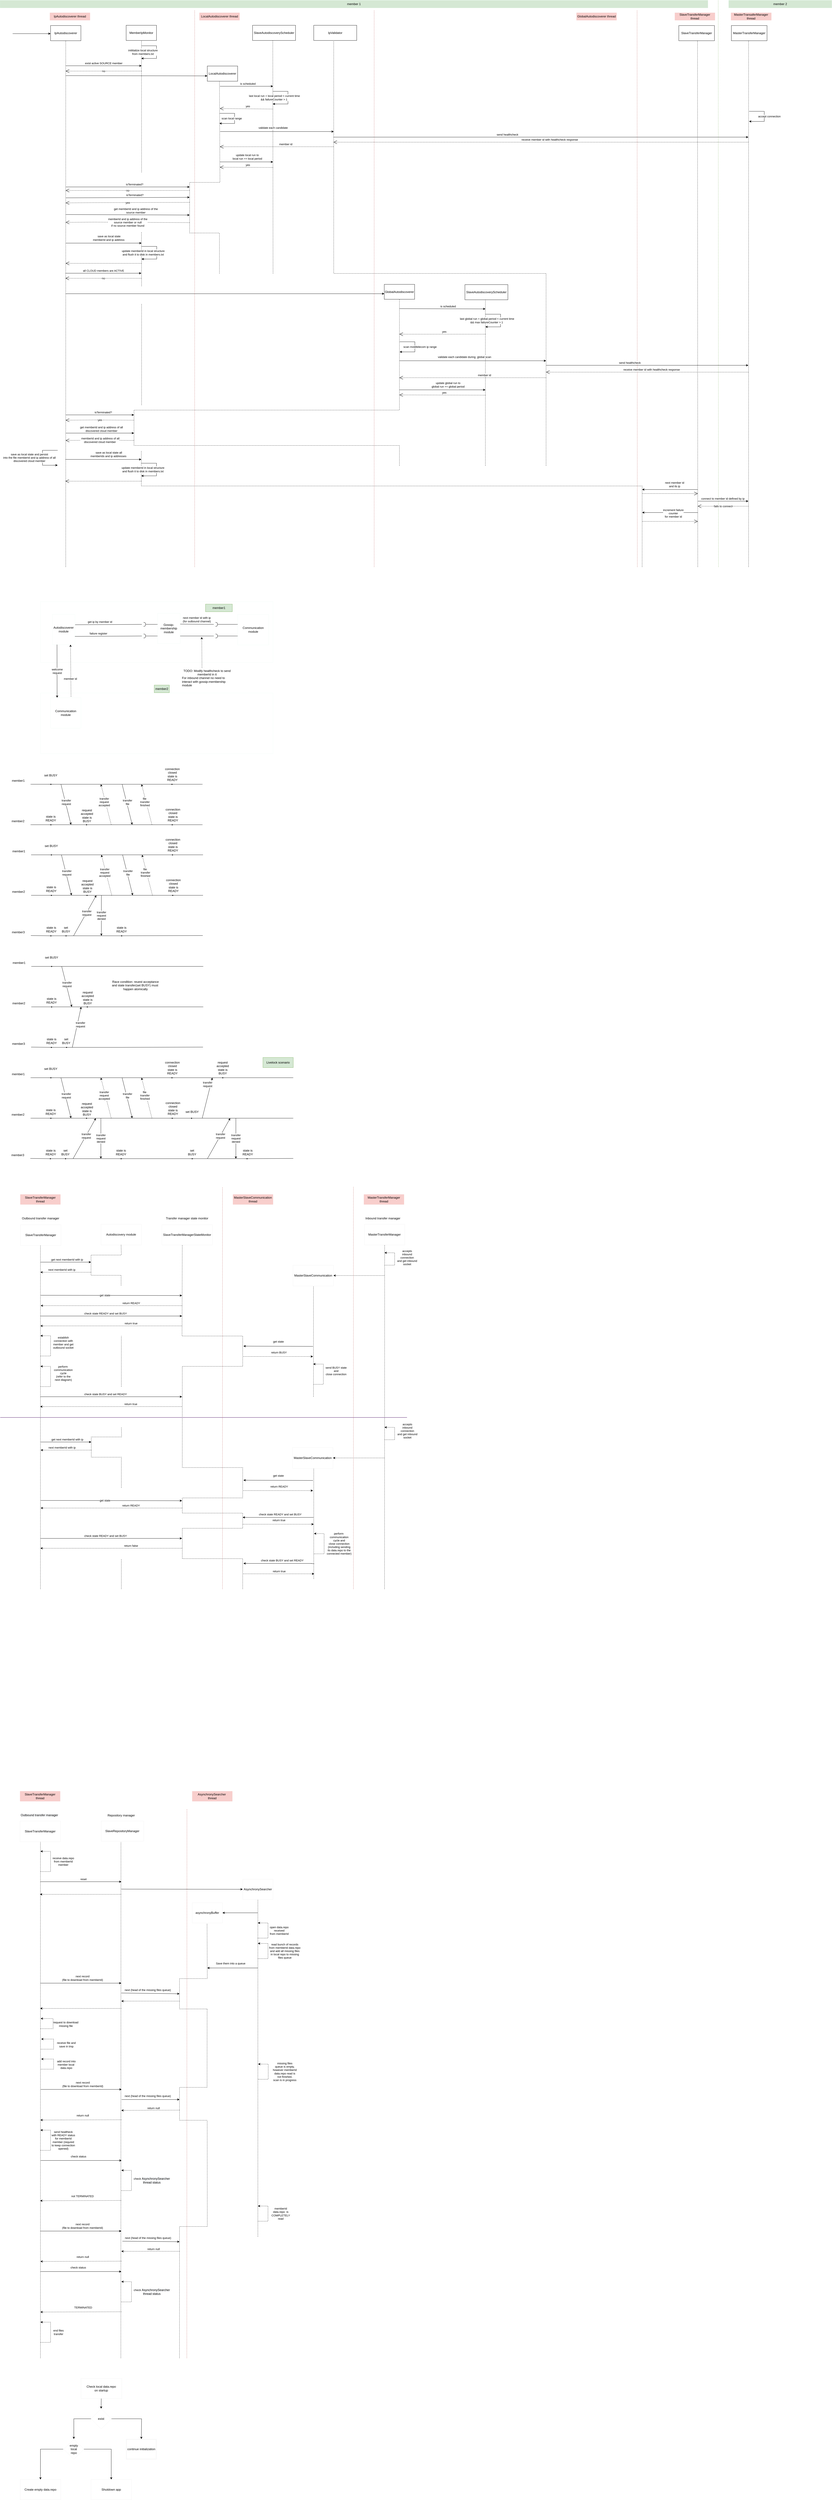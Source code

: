 <mxfile version="19.0.3" type="device"><diagram id="7V6MXCHC2ONnp1XiHzpr" name="Page-1"><mxGraphModel dx="1673" dy="1018" grid="1" gridSize="10" guides="1" tooltips="1" connect="1" arrows="1" fold="1" page="1" pageScale="1" pageWidth="1654" pageHeight="1169" math="0" shadow="0"><root><mxCell id="0"/><mxCell id="1" parent="0"/><mxCell id="BNZ9fdyQxhL-7l5-ofmm-1" value="IpAutodiscoverer" style="rounded=0;whiteSpace=wrap;html=1;" parent="1" vertex="1"><mxGeometry x="200" y="100" width="120" height="60" as="geometry"/></mxCell><mxCell id="BNZ9fdyQxhL-7l5-ofmm-2" value="" style="endArrow=none;dashed=1;html=1;rounded=0;entryX=0.5;entryY=1;entryDx=0;entryDy=0;" parent="1" target="BNZ9fdyQxhL-7l5-ofmm-1" edge="1"><mxGeometry width="50" height="50" relative="1" as="geometry"><mxPoint x="260" y="2240" as="sourcePoint"/><mxPoint x="273" y="160" as="targetPoint"/><Array as="points"><mxPoint x="260" y="2070"/><mxPoint x="260" y="1880"/></Array></mxGeometry></mxCell><mxCell id="BNZ9fdyQxhL-7l5-ofmm-3" value="LocalAutodiscoverer" style="rounded=0;whiteSpace=wrap;html=1;" parent="1" vertex="1"><mxGeometry x="820" y="260" width="120" height="60" as="geometry"/></mxCell><mxCell id="BNZ9fdyQxhL-7l5-ofmm-4" value="" style="endArrow=none;dashed=1;html=1;rounded=0;entryX=0.5;entryY=1;entryDx=0;entryDy=0;" parent="1" edge="1"><mxGeometry width="50" height="50" relative="1" as="geometry"><mxPoint x="868" y="1080" as="sourcePoint"/><mxPoint x="868" y="320" as="targetPoint"/><Array as="points"><mxPoint x="868" y="920"/><mxPoint x="750" y="920"/><mxPoint x="750" y="720"/><mxPoint x="870" y="720"/></Array></mxGeometry></mxCell><mxCell id="BNZ9fdyQxhL-7l5-ofmm-6" value="" style="endArrow=classic;html=1;rounded=0;" parent="1" edge="1"><mxGeometry width="50" height="50" relative="1" as="geometry"><mxPoint x="50" y="132" as="sourcePoint"/><mxPoint x="200" y="132" as="targetPoint"/></mxGeometry></mxCell><mxCell id="BNZ9fdyQxhL-7l5-ofmm-8" value="" style="endArrow=classic;html=1;rounded=0;" parent="1" edge="1"><mxGeometry width="50" height="50" relative="1" as="geometry"><mxPoint x="260" y="738" as="sourcePoint"/><mxPoint x="750" y="738" as="targetPoint"/></mxGeometry></mxCell><mxCell id="BNZ9fdyQxhL-7l5-ofmm-9" value="isTerminated?" style="edgeLabel;html=1;align=center;verticalAlign=middle;resizable=0;points=[];" parent="BNZ9fdyQxhL-7l5-ofmm-8" vertex="1" connectable="0"><mxGeometry x="0.127" y="-3" relative="1" as="geometry"><mxPoint x="-4" y="-13" as="offset"/></mxGeometry></mxCell><mxCell id="BNZ9fdyQxhL-7l5-ofmm-12" value="no" style="endArrow=open;endSize=12;dashed=1;html=1;rounded=0;" parent="1" edge="1"><mxGeometry width="160" relative="1" as="geometry"><mxPoint x="750" y="752" as="sourcePoint"/><mxPoint x="260" y="752" as="targetPoint"/></mxGeometry></mxCell><mxCell id="BNZ9fdyQxhL-7l5-ofmm-13" value="" style="endArrow=classic;html=1;rounded=0;" parent="1" edge="1"><mxGeometry width="50" height="50" relative="1" as="geometry"><mxPoint x="261" y="781" as="sourcePoint"/><mxPoint x="750" y="779" as="targetPoint"/></mxGeometry></mxCell><mxCell id="BNZ9fdyQxhL-7l5-ofmm-14" value="isTerminated?" style="edgeLabel;html=1;align=center;verticalAlign=middle;resizable=0;points=[];" parent="BNZ9fdyQxhL-7l5-ofmm-13" vertex="1" connectable="0"><mxGeometry x="0.127" y="-3" relative="1" as="geometry"><mxPoint x="-4" y="-13" as="offset"/></mxGeometry></mxCell><mxCell id="BNZ9fdyQxhL-7l5-ofmm-15" value="yes" style="endArrow=open;endSize=12;dashed=1;html=1;rounded=0;" parent="1" edge="1"><mxGeometry width="160" relative="1" as="geometry"><mxPoint x="750" y="799" as="sourcePoint"/><mxPoint x="260" y="801" as="targetPoint"/><Array as="points"><mxPoint x="370" y="800"/></Array></mxGeometry></mxCell><mxCell id="BNZ9fdyQxhL-7l5-ofmm-22" value="" style="endArrow=classic;html=1;rounded=0;" parent="1" edge="1"><mxGeometry width="50" height="50" relative="1" as="geometry"><mxPoint x="260" y="847" as="sourcePoint"/><mxPoint x="750" y="849" as="targetPoint"/></mxGeometry></mxCell><mxCell id="BNZ9fdyQxhL-7l5-ofmm-23" value="get memberId and ip address of the &lt;br&gt;source member" style="edgeLabel;html=1;align=center;verticalAlign=middle;resizable=0;points=[];" parent="BNZ9fdyQxhL-7l5-ofmm-22" vertex="1" connectable="0"><mxGeometry x="0.236" relative="1" as="geometry"><mxPoint x="-26" y="-16" as="offset"/></mxGeometry></mxCell><mxCell id="BNZ9fdyQxhL-7l5-ofmm-24" value="&lt;span style=&quot;color: rgb(0, 0, 0); font-family: Helvetica; font-size: 11px; font-style: normal; font-variant-ligatures: normal; font-variant-caps: normal; font-weight: 400; letter-spacing: normal; orphans: 2; text-align: center; text-indent: 0px; text-transform: none; widows: 2; word-spacing: 0px; -webkit-text-stroke-width: 0px; background-color: rgb(255, 255, 255); text-decoration-thickness: initial; text-decoration-style: initial; text-decoration-color: initial; float: none; display: inline !important;&quot;&gt;memberId and ip address of the&lt;/span&gt;&lt;br style=&quot;color: rgb(0, 0, 0); font-family: Helvetica; font-size: 11px; font-style: normal; font-variant-ligatures: normal; font-variant-caps: normal; font-weight: 400; letter-spacing: normal; orphans: 2; text-align: center; text-indent: 0px; text-transform: none; widows: 2; word-spacing: 0px; -webkit-text-stroke-width: 0px; text-decoration-thickness: initial; text-decoration-style: initial; text-decoration-color: initial;&quot;&gt;&lt;span style=&quot;color: rgb(0, 0, 0); font-family: Helvetica; font-size: 11px; font-style: normal; font-variant-ligatures: normal; font-variant-caps: normal; font-weight: 400; letter-spacing: normal; orphans: 2; text-align: center; text-indent: 0px; text-transform: none; widows: 2; word-spacing: 0px; -webkit-text-stroke-width: 0px; background-color: rgb(255, 255, 255); text-decoration-thickness: initial; text-decoration-style: initial; text-decoration-color: initial; float: none; display: inline !important;&quot;&gt;source member or null &lt;br&gt;if no source member found&lt;/span&gt;" style="endArrow=open;endSize=12;dashed=1;html=1;rounded=0;" parent="1" edge="1"><mxGeometry width="160" relative="1" as="geometry"><mxPoint x="750" y="879" as="sourcePoint"/><mxPoint x="260" y="878" as="targetPoint"/><Array as="points"><mxPoint x="371" y="877"/></Array></mxGeometry></mxCell><mxCell id="BNZ9fdyQxhL-7l5-ofmm-25" value="" style="endArrow=classic;html=1;rounded=0;entryX=0;entryY=0.65;entryDx=0;entryDy=0;entryPerimeter=0;" parent="1" target="BNZ9fdyQxhL-7l5-ofmm-3" edge="1"><mxGeometry width="50" height="50" relative="1" as="geometry"><mxPoint x="260" y="298" as="sourcePoint"/><mxPoint x="420" y="180" as="targetPoint"/></mxGeometry></mxCell><mxCell id="BNZ9fdyQxhL-7l5-ofmm-26" value="" style="endArrow=classic;html=1;rounded=0;" parent="1" edge="1"><mxGeometry width="50" height="50" relative="1" as="geometry"><mxPoint x="260" y="960" as="sourcePoint"/><mxPoint x="560" y="960" as="targetPoint"/><Array as="points"><mxPoint x="270" y="960"/><mxPoint x="380" y="960"/></Array></mxGeometry></mxCell><mxCell id="BNZ9fdyQxhL-7l5-ofmm-27" value="save as local state&lt;br&gt;memberId and ip address&amp;nbsp;" style="edgeLabel;html=1;align=center;verticalAlign=middle;resizable=0;points=[];" parent="BNZ9fdyQxhL-7l5-ofmm-26" vertex="1" connectable="0"><mxGeometry x="0.438" y="-2" relative="1" as="geometry"><mxPoint x="-45" y="-22" as="offset"/></mxGeometry></mxCell><mxCell id="BNZ9fdyQxhL-7l5-ofmm-28" value="GlobalAutodiscoverer" style="rounded=0;whiteSpace=wrap;html=1;" parent="1" vertex="1"><mxGeometry x="1520" y="1123" width="120" height="59" as="geometry"/></mxCell><mxCell id="BNZ9fdyQxhL-7l5-ofmm-29" value="" style="endArrow=none;dashed=1;html=1;rounded=0;entryX=0.5;entryY=1;entryDx=0;entryDy=0;" parent="1" target="BNZ9fdyQxhL-7l5-ofmm-28" edge="1"><mxGeometry width="50" height="50" relative="1" as="geometry"><mxPoint x="1580" y="1840" as="sourcePoint"/><mxPoint x="1360" y="1182" as="targetPoint"/><Array as="points"><mxPoint x="1580" y="1760"/><mxPoint x="530" y="1760"/><mxPoint x="530" y="1620"/><mxPoint x="1580" y="1620"/></Array></mxGeometry></mxCell><mxCell id="BNZ9fdyQxhL-7l5-ofmm-32" value="" style="endArrow=classic;html=1;rounded=0;entryX=0;entryY=0.627;entryDx=0;entryDy=0;entryPerimeter=0;" parent="1" target="BNZ9fdyQxhL-7l5-ofmm-28" edge="1"><mxGeometry width="50" height="50" relative="1" as="geometry"><mxPoint x="260" y="1160" as="sourcePoint"/><mxPoint x="1510" y="960" as="targetPoint"/></mxGeometry></mxCell><mxCell id="BNZ9fdyQxhL-7l5-ofmm-36" value="" style="endArrow=classic;html=1;rounded=0;" parent="1" edge="1"><mxGeometry width="50" height="50" relative="1" as="geometry"><mxPoint x="260" y="1639" as="sourcePoint"/><mxPoint x="530" y="1639" as="targetPoint"/></mxGeometry></mxCell><mxCell id="BNZ9fdyQxhL-7l5-ofmm-37" value="isTerminated?" style="edgeLabel;html=1;align=center;verticalAlign=middle;resizable=0;points=[];" parent="BNZ9fdyQxhL-7l5-ofmm-36" vertex="1" connectable="0"><mxGeometry x="0.127" y="-3" relative="1" as="geometry"><mxPoint x="-4" y="-13" as="offset"/></mxGeometry></mxCell><mxCell id="BNZ9fdyQxhL-7l5-ofmm-38" value="yes" style="endArrow=open;endSize=12;dashed=1;html=1;rounded=0;" parent="1" edge="1"><mxGeometry width="160" relative="1" as="geometry"><mxPoint x="530" y="1660" as="sourcePoint"/><mxPoint x="260" y="1660" as="targetPoint"/><Array as="points"><mxPoint x="371" y="1659"/></Array></mxGeometry></mxCell><mxCell id="BNZ9fdyQxhL-7l5-ofmm-39" value="" style="endArrow=classic;html=1;rounded=0;" parent="1" edge="1"><mxGeometry width="50" height="50" relative="1" as="geometry"><mxPoint x="260" y="1711" as="sourcePoint"/><mxPoint x="530" y="1711" as="targetPoint"/></mxGeometry></mxCell><mxCell id="BNZ9fdyQxhL-7l5-ofmm-40" value="get memberId and ip address of all&lt;br&gt;discovered cloud member" style="edgeLabel;html=1;align=center;verticalAlign=middle;resizable=0;points=[];" parent="BNZ9fdyQxhL-7l5-ofmm-39" vertex="1" connectable="0"><mxGeometry x="0.236" relative="1" as="geometry"><mxPoint x="-26" y="-16" as="offset"/></mxGeometry></mxCell><mxCell id="BNZ9fdyQxhL-7l5-ofmm-41" value="&amp;nbsp;memberId and ip address of all&lt;br&gt;discovered cloud member" style="endArrow=open;endSize=12;dashed=1;html=1;rounded=0;" parent="1" edge="1"><mxGeometry width="160" relative="1" as="geometry"><mxPoint x="530" y="1740" as="sourcePoint"/><mxPoint x="260" y="1740" as="targetPoint"/><Array as="points"><mxPoint x="371" y="1739"/></Array></mxGeometry></mxCell><mxCell id="BNZ9fdyQxhL-7l5-ofmm-42" value="" style="endArrow=classic;html=1;rounded=0;" parent="1" edge="1"><mxGeometry width="50" height="50" relative="1" as="geometry"><mxPoint x="228" y="1779" as="sourcePoint"/><mxPoint x="228" y="1838" as="targetPoint"/><Array as="points"><mxPoint x="168" y="1779"/><mxPoint x="168" y="1838"/><mxPoint x="198" y="1838"/></Array></mxGeometry></mxCell><mxCell id="BNZ9fdyQxhL-7l5-ofmm-43" value="save as local state and persist&lt;br&gt;into the file memberId and ip address of all&lt;br&gt;discovered cloud member" style="edgeLabel;html=1;align=center;verticalAlign=middle;resizable=0;points=[];" parent="BNZ9fdyQxhL-7l5-ofmm-42" vertex="1" connectable="0"><mxGeometry x="0.438" y="-2" relative="1" as="geometry"><mxPoint x="-62" y="-32" as="offset"/></mxGeometry></mxCell><mxCell id="BNZ9fdyQxhL-7l5-ofmm-45" value="" style="endArrow=classic;html=1;rounded=0;" parent="1" edge="1"><mxGeometry width="50" height="50" relative="1" as="geometry"><mxPoint x="1581" y="1350" as="sourcePoint"/><mxPoint x="1581" y="1390" as="targetPoint"/><Array as="points"><mxPoint x="1641" y="1350"/><mxPoint x="1641" y="1390"/></Array></mxGeometry></mxCell><mxCell id="BNZ9fdyQxhL-7l5-ofmm-46" value="scan moldtelecom ip range" style="edgeLabel;html=1;align=center;verticalAlign=middle;resizable=0;points=[];" parent="BNZ9fdyQxhL-7l5-ofmm-45" vertex="1" connectable="0"><mxGeometry x="0.438" y="-2" relative="1" as="geometry"><mxPoint x="35" y="-18" as="offset"/></mxGeometry></mxCell><mxCell id="BNZ9fdyQxhL-7l5-ofmm-52" value="MasterTransferManager" style="rounded=0;whiteSpace=wrap;html=1;" parent="1" vertex="1"><mxGeometry x="2893" y="100" width="141" height="60" as="geometry"/></mxCell><mxCell id="BNZ9fdyQxhL-7l5-ofmm-53" value="" style="endArrow=none;dashed=1;html=1;rounded=0;entryX=0.5;entryY=1;entryDx=0;entryDy=0;" parent="1" edge="1"><mxGeometry width="50" height="50" relative="1" as="geometry"><mxPoint x="2961" y="2240" as="sourcePoint"/><mxPoint x="2961" y="159.0" as="targetPoint"/></mxGeometry></mxCell><mxCell id="BNZ9fdyQxhL-7l5-ofmm-54" value="" style="endArrow=classic;html=1;rounded=0;" parent="1" edge="1"><mxGeometry width="50" height="50" relative="1" as="geometry"><mxPoint x="2963" y="439" as="sourcePoint"/><mxPoint x="2963" y="479" as="targetPoint"/><Array as="points"><mxPoint x="3023" y="439"/><mxPoint x="3023" y="479"/></Array></mxGeometry></mxCell><mxCell id="BNZ9fdyQxhL-7l5-ofmm-55" value="accept connection" style="edgeLabel;html=1;align=center;verticalAlign=middle;resizable=0;points=[];" parent="BNZ9fdyQxhL-7l5-ofmm-54" vertex="1" connectable="0"><mxGeometry x="0.438" y="-2" relative="1" as="geometry"><mxPoint x="35" y="-18" as="offset"/></mxGeometry></mxCell><mxCell id="BNZ9fdyQxhL-7l5-ofmm-61" value="" style="endArrow=none;dashed=1;html=1;rounded=0;fillColor=#d5e8d4;strokeColor=#82b366;" parent="1" edge="1"><mxGeometry width="50" height="50" relative="1" as="geometry"><mxPoint x="2842" y="2240" as="sourcePoint"/><mxPoint x="2841" as="targetPoint"/></mxGeometry></mxCell><mxCell id="BNZ9fdyQxhL-7l5-ofmm-62" value="member 1" style="text;html=1;strokeColor=#00CC66;fillColor=#d5e8d4;align=center;verticalAlign=middle;whiteSpace=wrap;rounded=0;strokeWidth=0;" parent="1" vertex="1"><mxGeometry width="2800" height="30" as="geometry"/></mxCell><mxCell id="BNZ9fdyQxhL-7l5-ofmm-63" value="member 2" style="text;html=1;strokeColor=#00CC66;fillColor=#d5e8d4;align=center;verticalAlign=middle;whiteSpace=wrap;rounded=0;strokeWidth=0;" parent="1" vertex="1"><mxGeometry x="2882" width="408" height="30" as="geometry"/></mxCell><mxCell id="BNZ9fdyQxhL-7l5-ofmm-64" value="" style="endArrow=classic;html=1;rounded=0;" parent="1" edge="1"><mxGeometry width="50" height="50" relative="1" as="geometry"><mxPoint x="868" y="447" as="sourcePoint"/><mxPoint x="868" y="487" as="targetPoint"/><Array as="points"><mxPoint x="928" y="447"/><mxPoint x="928" y="487"/></Array></mxGeometry></mxCell><mxCell id="BNZ9fdyQxhL-7l5-ofmm-65" value="scan local range" style="edgeLabel;html=1;align=center;verticalAlign=middle;resizable=0;points=[];" parent="BNZ9fdyQxhL-7l5-ofmm-64" vertex="1" connectable="0"><mxGeometry x="0.438" y="-2" relative="1" as="geometry"><mxPoint x="3" y="-18" as="offset"/></mxGeometry></mxCell><mxCell id="BNZ9fdyQxhL-7l5-ofmm-66" value="" style="endArrow=none;dashed=1;html=1;rounded=0;fillColor=#f8cecc;strokeColor=#b85450;" parent="1" edge="1"><mxGeometry width="50" height="50" relative="1" as="geometry"><mxPoint x="770" y="2240" as="sourcePoint"/><mxPoint x="770" y="40" as="targetPoint"/></mxGeometry></mxCell><mxCell id="BNZ9fdyQxhL-7l5-ofmm-67" value="IpAutodiscoverer thread" style="text;html=1;strokeColor=#b85450;fillColor=#f8cecc;align=center;verticalAlign=middle;whiteSpace=wrap;rounded=0;strokeWidth=0;" parent="1" vertex="1"><mxGeometry x="197" y="49" width="159" height="30" as="geometry"/></mxCell><mxCell id="BNZ9fdyQxhL-7l5-ofmm-68" value="LocalAutodiscoverer thread" style="text;html=1;strokeColor=#b85450;fillColor=#f8cecc;align=center;verticalAlign=middle;whiteSpace=wrap;rounded=0;strokeWidth=0;" parent="1" vertex="1"><mxGeometry x="788.5" y="49" width="159" height="30" as="geometry"/></mxCell><mxCell id="BNZ9fdyQxhL-7l5-ofmm-69" value="MasterTransaferManager thread" style="text;html=1;strokeColor=#b85450;fillColor=#f8cecc;align=center;verticalAlign=middle;whiteSpace=wrap;rounded=0;strokeWidth=0;" parent="1" vertex="1"><mxGeometry x="2891" y="49" width="160" height="30" as="geometry"/></mxCell><mxCell id="BNZ9fdyQxhL-7l5-ofmm-70" value="GlobalAutodiscoverer thread" style="text;html=1;strokeColor=#b85450;fillColor=#f8cecc;align=center;verticalAlign=middle;whiteSpace=wrap;rounded=0;strokeWidth=0;" parent="1" vertex="1"><mxGeometry x="2280" y="49" width="159" height="30" as="geometry"/></mxCell><mxCell id="BNZ9fdyQxhL-7l5-ofmm-71" value="" style="endArrow=none;dashed=1;html=1;rounded=0;fillColor=#f8cecc;strokeColor=#b85450;" parent="1" edge="1"><mxGeometry width="50" height="50" relative="1" as="geometry"><mxPoint x="1480" y="2240" as="sourcePoint"/><mxPoint x="1480" y="40" as="targetPoint"/></mxGeometry></mxCell><mxCell id="BNZ9fdyQxhL-7l5-ofmm-72" value="SlaveTransferManager" style="rounded=0;whiteSpace=wrap;html=1;" parent="1" vertex="1"><mxGeometry x="2685" y="100" width="141" height="60" as="geometry"/></mxCell><mxCell id="BNZ9fdyQxhL-7l5-ofmm-73" value="" style="endArrow=none;dashed=1;html=1;rounded=0;entryX=0.5;entryY=1;entryDx=0;entryDy=0;" parent="1" edge="1"><mxGeometry width="50" height="50" relative="1" as="geometry"><mxPoint x="2760" y="2240" as="sourcePoint"/><mxPoint x="2759" y="161" as="targetPoint"/></mxGeometry></mxCell><mxCell id="BNZ9fdyQxhL-7l5-ofmm-74" value="" style="endArrow=none;dashed=1;html=1;rounded=0;fillColor=#f8cecc;strokeColor=#b85450;" parent="1" edge="1"><mxGeometry width="50" height="50" relative="1" as="geometry"><mxPoint x="2521" y="2240" as="sourcePoint"/><mxPoint x="2520.0" y="40" as="targetPoint"/></mxGeometry></mxCell><mxCell id="BNZ9fdyQxhL-7l5-ofmm-75" value="SlaveTransferManager thread" style="text;html=1;strokeColor=#b85450;fillColor=#f8cecc;align=center;verticalAlign=middle;whiteSpace=wrap;rounded=0;strokeWidth=0;" parent="1" vertex="1"><mxGeometry x="2669" y="49" width="159" height="30" as="geometry"/></mxCell><mxCell id="BNZ9fdyQxhL-7l5-ofmm-76" value="" style="endArrow=classic;html=1;rounded=0;fontColor=#000000;" parent="1" edge="1"><mxGeometry width="50" height="50" relative="1" as="geometry"><mxPoint x="2760" y="1934" as="sourcePoint"/><mxPoint x="2540" y="1934" as="targetPoint"/></mxGeometry></mxCell><mxCell id="BNZ9fdyQxhL-7l5-ofmm-77" value="next member id &lt;br&gt;and its ip" style="edgeLabel;html=1;align=center;verticalAlign=middle;resizable=0;points=[];fontColor=#000000;" parent="BNZ9fdyQxhL-7l5-ofmm-76" vertex="1" connectable="0"><mxGeometry x="-0.245" y="2" relative="1" as="geometry"><mxPoint x="-9" y="-22" as="offset"/></mxGeometry></mxCell><mxCell id="BNZ9fdyQxhL-7l5-ofmm-78" value="" style="endArrow=classic;html=1;rounded=0;fontColor=#000000;" parent="1" edge="1"><mxGeometry width="50" height="50" relative="1" as="geometry"><mxPoint x="2760" y="1980" as="sourcePoint"/><mxPoint x="2960" y="1980" as="targetPoint"/></mxGeometry></mxCell><mxCell id="BNZ9fdyQxhL-7l5-ofmm-79" value="connect to member id defined by ip" style="edgeLabel;html=1;align=center;verticalAlign=middle;resizable=0;points=[];fontColor=#000000;" parent="BNZ9fdyQxhL-7l5-ofmm-78" vertex="1" connectable="0"><mxGeometry x="-0.12" y="-2" relative="1" as="geometry"><mxPoint x="11" y="-12" as="offset"/></mxGeometry></mxCell><mxCell id="BNZ9fdyQxhL-7l5-ofmm-80" value="fails to connect" style="endArrow=open;endSize=12;dashed=1;html=1;rounded=0;" parent="1" edge="1"><mxGeometry width="160" relative="1" as="geometry"><mxPoint x="2960" y="2000" as="sourcePoint"/><mxPoint x="2760" y="2000" as="targetPoint"/><Array as="points"/></mxGeometry></mxCell><mxCell id="BNZ9fdyQxhL-7l5-ofmm-81" value="" style="endArrow=classic;html=1;rounded=0;fontColor=#000000;" parent="1" edge="1"><mxGeometry width="50" height="50" relative="1" as="geometry"><mxPoint x="2760" y="2025" as="sourcePoint"/><mxPoint x="2540" y="2025" as="targetPoint"/></mxGeometry></mxCell><mxCell id="BNZ9fdyQxhL-7l5-ofmm-82" value="increment failure &lt;br&gt;counter &lt;br&gt;for member id" style="edgeLabel;html=1;align=center;verticalAlign=middle;resizable=0;points=[];fontColor=#000000;" parent="BNZ9fdyQxhL-7l5-ofmm-81" vertex="1" connectable="0"><mxGeometry x="-0.245" y="2" relative="1" as="geometry"><mxPoint x="-14" y="1" as="offset"/></mxGeometry></mxCell><mxCell id="BNZ9fdyQxhL-7l5-ofmm-84" value="" style="endArrow=open;endSize=12;dashed=1;html=1;rounded=0;" parent="1" edge="1"><mxGeometry width="160" relative="1" as="geometry"><mxPoint x="2540" y="1950" as="sourcePoint"/><mxPoint x="2760" y="1950" as="targetPoint"/><Array as="points"/></mxGeometry></mxCell><mxCell id="BNZ9fdyQxhL-7l5-ofmm-85" value="" style="endArrow=open;endSize=12;dashed=1;html=1;rounded=0;" parent="1" edge="1"><mxGeometry width="160" relative="1" as="geometry"><mxPoint x="2540" y="2060" as="sourcePoint"/><mxPoint x="2760" y="2060" as="targetPoint"/><Array as="points"/></mxGeometry></mxCell><mxCell id="BNZ9fdyQxhL-7l5-ofmm-97" value="" style="rounded=0;whiteSpace=wrap;html=1;fontColor=#000000;strokeColor=#00CC66;strokeWidth=0;container=1;" parent="1" vertex="1"><mxGeometry x="160" y="2377" width="920" height="240" as="geometry"/></mxCell><mxCell id="BNZ9fdyQxhL-7l5-ofmm-86" value="Autodiscoverer module" style="rounded=0;whiteSpace=wrap;html=1;fontColor=#000000;strokeColor=#00CC66;strokeWidth=0;" parent="BNZ9fdyQxhL-7l5-ofmm-97" vertex="1"><mxGeometry x="46.885" y="50" width="89.346" height="120" as="geometry"/></mxCell><mxCell id="BNZ9fdyQxhL-7l5-ofmm-87" value="" style="rounded=0;orthogonalLoop=1;jettySize=auto;html=1;endArrow=none;endFill=0;sketch=0;sourcePerimeterSpacing=0;targetPerimeterSpacing=0;fontColor=#000000;" parent="BNZ9fdyQxhL-7l5-ofmm-97" target="JReUaX0QLKxyhpnUT181-2" edge="1"><mxGeometry relative="1" as="geometry"><mxPoint x="137.115" y="91.5" as="sourcePoint"/><mxPoint x="256.538" y="90" as="targetPoint"/></mxGeometry></mxCell><mxCell id="BNZ9fdyQxhL-7l5-ofmm-91" value="get ip by member id" style="edgeLabel;html=1;align=center;verticalAlign=middle;resizable=0;points=[];fontColor=#000000;" parent="BNZ9fdyQxhL-7l5-ofmm-87" vertex="1" connectable="0"><mxGeometry x="-0.424" y="-1" relative="1" as="geometry"><mxPoint x="22" y="-12" as="offset"/></mxGeometry></mxCell><mxCell id="BNZ9fdyQxhL-7l5-ofmm-88" value="" style="rounded=0;orthogonalLoop=1;jettySize=auto;html=1;endArrow=halfCircle;endFill=0;endSize=6;strokeWidth=1;sketch=0;fontColor=#000000;" parent="BNZ9fdyQxhL-7l5-ofmm-97" edge="1"><mxGeometry relative="1" as="geometry"><mxPoint x="780.038" y="90" as="sourcePoint"/><mxPoint x="692.462" y="90" as="targetPoint"/></mxGeometry></mxCell><mxCell id="BNZ9fdyQxhL-7l5-ofmm-89" value="" style="ellipse;whiteSpace=wrap;html=1;align=center;aspect=fixed;resizable=0;points=[];outlineConnect=0;sketch=0;fontColor=#000000;strokeColor=#00CC66;strokeWidth=0;" parent="BNZ9fdyQxhL-7l5-ofmm-97" vertex="1"><mxGeometry x="685.385" y="85" width="10" height="10" as="geometry"/></mxCell><mxCell id="BNZ9fdyQxhL-7l5-ofmm-92" value="" style="rounded=0;orthogonalLoop=1;jettySize=auto;html=1;endArrow=none;endFill=0;sketch=0;sourcePerimeterSpacing=0;targetPerimeterSpacing=0;fontColor=#000000;" parent="BNZ9fdyQxhL-7l5-ofmm-97" target="JReUaX0QLKxyhpnUT181-10" edge="1"><mxGeometry relative="1" as="geometry"><mxPoint x="136.231" y="137.5" as="sourcePoint"/><mxPoint x="247.692" y="137" as="targetPoint"/></mxGeometry></mxCell><mxCell id="BNZ9fdyQxhL-7l5-ofmm-93" value="failure register" style="edgeLabel;html=1;align=center;verticalAlign=middle;resizable=0;points=[];fontColor=#000000;" parent="BNZ9fdyQxhL-7l5-ofmm-92" vertex="1" connectable="0"><mxGeometry x="-0.424" y="-1" relative="1" as="geometry"><mxPoint x="16" y="-12" as="offset"/></mxGeometry></mxCell><mxCell id="BNZ9fdyQxhL-7l5-ofmm-94" value="" style="rounded=0;orthogonalLoop=1;jettySize=auto;html=1;endArrow=halfCircle;endFill=0;endSize=6;strokeWidth=1;sketch=0;fontColor=#000000;" parent="BNZ9fdyQxhL-7l5-ofmm-97" edge="1"><mxGeometry relative="1" as="geometry"><mxPoint x="780.038" y="136" as="sourcePoint"/><mxPoint x="692.462" y="136" as="targetPoint"/></mxGeometry></mxCell><mxCell id="BNZ9fdyQxhL-7l5-ofmm-95" value="" style="ellipse;whiteSpace=wrap;html=1;align=center;aspect=fixed;resizable=0;points=[];outlineConnect=0;sketch=0;fontColor=#000000;strokeColor=#00CC66;strokeWidth=0;" parent="BNZ9fdyQxhL-7l5-ofmm-97" vertex="1"><mxGeometry x="685.385" y="131" width="10" height="10" as="geometry"/></mxCell><mxCell id="BNZ9fdyQxhL-7l5-ofmm-96" value="Communication module" style="rounded=0;whiteSpace=wrap;html=1;fontColor=#000000;strokeColor=#00CC66;strokeWidth=0;" parent="BNZ9fdyQxhL-7l5-ofmm-97" vertex="1"><mxGeometry x="779.998" y="51" width="122.962" height="120" as="geometry"/></mxCell><mxCell id="BNZ9fdyQxhL-7l5-ofmm-100" value="member1" style="text;html=1;strokeColor=#82b366;fillColor=#d5e8d4;align=center;verticalAlign=middle;whiteSpace=wrap;rounded=0;" parent="BNZ9fdyQxhL-7l5-ofmm-97" vertex="1"><mxGeometry x="652.846" y="10" width="106.154" height="30" as="geometry"/></mxCell><mxCell id="JReUaX0QLKxyhpnUT181-1" value="Gossip-membership&lt;br&gt;module" style="rounded=0;whiteSpace=wrap;html=1;fontColor=#000000;strokeColor=#00CC66;strokeWidth=0;" parent="BNZ9fdyQxhL-7l5-ofmm-97" vertex="1"><mxGeometry x="463.346" y="46" width="89.346" height="120" as="geometry"/></mxCell><mxCell id="JReUaX0QLKxyhpnUT181-2" value="" style="ellipse;whiteSpace=wrap;html=1;align=center;aspect=fixed;resizable=0;points=[];outlineConnect=0;sketch=0;fontColor=#000000;strokeColor=#00CC66;strokeWidth=0;" parent="BNZ9fdyQxhL-7l5-ofmm-97" vertex="1"><mxGeometry x="400.962" y="85" width="10" height="10" as="geometry"/></mxCell><mxCell id="JReUaX0QLKxyhpnUT181-4" value="" style="rounded=0;orthogonalLoop=1;jettySize=auto;html=1;endArrow=none;endFill=0;sketch=0;sourcePerimeterSpacing=0;targetPerimeterSpacing=0;fontColor=#000000;exitX=1.003;exitY=0.358;exitDx=0;exitDy=0;exitPerimeter=0;" parent="BNZ9fdyQxhL-7l5-ofmm-97" source="JReUaX0QLKxyhpnUT181-1" edge="1"><mxGeometry relative="1" as="geometry"><mxPoint x="557.964" y="90.04" as="sourcePoint"/><mxPoint x="685.385" y="90" as="targetPoint"/></mxGeometry></mxCell><mxCell id="JReUaX0QLKxyhpnUT181-11" value="next member id with ip&lt;br&gt;(for outbound channel)" style="edgeLabel;html=1;align=center;verticalAlign=middle;resizable=0;points=[];" parent="JReUaX0QLKxyhpnUT181-4" vertex="1" connectable="0"><mxGeometry x="-0.29" y="-2" relative="1" as="geometry"><mxPoint x="18" y="-21" as="offset"/></mxGeometry></mxCell><mxCell id="JReUaX0QLKxyhpnUT181-6" value="" style="rounded=0;orthogonalLoop=1;jettySize=auto;html=1;endArrow=none;endFill=0;sketch=0;sourcePerimeterSpacing=0;targetPerimeterSpacing=0;fontColor=#000000;exitX=1;exitY=0.75;exitDx=0;exitDy=0;" parent="BNZ9fdyQxhL-7l5-ofmm-97" edge="1"><mxGeometry relative="1" as="geometry"><mxPoint x="552.692" y="136" as="sourcePoint"/><mxPoint x="685.385" y="136" as="targetPoint"/></mxGeometry></mxCell><mxCell id="BNZ9fdyQxhL-7l5-ofmm-101" value="" style="rounded=0;whiteSpace=wrap;html=1;fontColor=#000000;strokeColor=#00CC66;strokeWidth=0;" parent="1" vertex="1"><mxGeometry x="160" y="2738" width="920" height="240" as="geometry"/></mxCell><mxCell id="BNZ9fdyQxhL-7l5-ofmm-102" value="member2" style="text;html=1;strokeColor=#82b366;fillColor=#d5e8d4;align=center;verticalAlign=middle;whiteSpace=wrap;rounded=0;" parent="1" vertex="1"><mxGeometry x="610" y="2707" width="60" height="30" as="geometry"/></mxCell><mxCell id="BNZ9fdyQxhL-7l5-ofmm-103" value="Communication module" style="rounded=0;whiteSpace=wrap;html=1;fontColor=#000000;strokeColor=#00CC66;strokeWidth=0;" parent="1" vertex="1"><mxGeometry x="200" y="2757" width="120" height="120" as="geometry"/></mxCell><mxCell id="BNZ9fdyQxhL-7l5-ofmm-104" value="welcome&lt;br&gt;request" style="endArrow=classic;html=1;rounded=0;fontColor=#000000;exitX=0.5;exitY=1;exitDx=0;exitDy=0;" parent="1" edge="1"><mxGeometry width="50" height="50" relative="1" as="geometry"><mxPoint x="225.5" y="2547" as="sourcePoint"/><mxPoint x="225.889" y="2757" as="targetPoint"/></mxGeometry></mxCell><mxCell id="BNZ9fdyQxhL-7l5-ofmm-105" value="" style="endArrow=classic;html=1;rounded=0;fontColor=#000000;entryX=0.75;entryY=1;entryDx=0;entryDy=0;dashed=1;exitX=0.633;exitY=-0.033;exitDx=0;exitDy=0;exitPerimeter=0;" parent="1" edge="1"><mxGeometry width="50" height="50" relative="1" as="geometry"><mxPoint x="280.96" y="2753.04" as="sourcePoint"/><mxPoint x="278.894" y="2547" as="targetPoint"/></mxGeometry></mxCell><mxCell id="BNZ9fdyQxhL-7l5-ofmm-106" value="member id" style="edgeLabel;html=1;align=center;verticalAlign=middle;resizable=0;points=[];fontColor=#000000;" parent="BNZ9fdyQxhL-7l5-ofmm-105" vertex="1" connectable="0"><mxGeometry x="-0.305" y="2" relative="1" as="geometry"><mxPoint as="offset"/></mxGeometry></mxCell><mxCell id="BNZ9fdyQxhL-7l5-ofmm-108" value="TODO: Modify healthcheck to send&lt;br&gt;memberId in it&lt;br&gt;&lt;div style=&quot;text-align: left;&quot;&gt;&lt;span style=&quot;background-color: initial;&quot;&gt;For inbound channel no need to interact with gossip-membership&amp;nbsp;&lt;/span&gt;&lt;/div&gt;&lt;div style=&quot;text-align: left;&quot;&gt;&lt;span style=&quot;background-color: initial;&quot;&gt;module&lt;/span&gt;&lt;/div&gt;" style="text;html=1;strokeColor=none;fillColor=none;align=center;verticalAlign=middle;whiteSpace=wrap;rounded=0;fontColor=#000000;" parent="1" vertex="1"><mxGeometry x="719" y="2634" width="200" height="90" as="geometry"/></mxCell><mxCell id="BNZ9fdyQxhL-7l5-ofmm-110" value="" style="endArrow=classic;html=1;rounded=0;dashed=1;fontColor=#000000;exitX=0.39;exitY=0.067;exitDx=0;exitDy=0;exitPerimeter=0;" parent="1" edge="1"><mxGeometry width="50" height="50" relative="1" as="geometry"><mxPoint x="799" y="2639.01" as="sourcePoint"/><mxPoint x="798" y="2517" as="targetPoint"/></mxGeometry></mxCell><mxCell id="BNZ9fdyQxhL-7l5-ofmm-112" value="" style="endArrow=none;html=1;rounded=0;fontColor=#000000;startArrow=none;" parent="1" source="BNZ9fdyQxhL-7l5-ofmm-116" edge="1"><mxGeometry width="50" height="50" relative="1" as="geometry"><mxPoint x="121" y="3099" as="sourcePoint"/><mxPoint x="801" y="3099" as="targetPoint"/></mxGeometry></mxCell><mxCell id="BNZ9fdyQxhL-7l5-ofmm-113" value="" style="endArrow=none;html=1;rounded=0;fontColor=#000000;" parent="1" edge="1"><mxGeometry width="50" height="50" relative="1" as="geometry"><mxPoint x="121" y="3259" as="sourcePoint"/><mxPoint x="801" y="3259" as="targetPoint"/></mxGeometry></mxCell><mxCell id="BNZ9fdyQxhL-7l5-ofmm-114" value="member1" style="text;strokeColor=none;fillColor=none;align=left;verticalAlign=middle;spacingLeft=4;spacingRight=4;overflow=hidden;points=[[0,0.5],[1,0.5]];portConstraint=eastwest;rotatable=0;fontColor=#000000;" parent="1" vertex="1"><mxGeometry x="41" y="3069" width="80" height="30" as="geometry"/></mxCell><mxCell id="BNZ9fdyQxhL-7l5-ofmm-115" value="member2" style="text;strokeColor=none;fillColor=none;align=left;verticalAlign=middle;spacingLeft=4;spacingRight=4;overflow=hidden;points=[[0,0.5],[1,0.5]];portConstraint=eastwest;rotatable=0;fontColor=#000000;" parent="1" vertex="1"><mxGeometry x="40" y="3229" width="80" height="30" as="geometry"/></mxCell><mxCell id="BNZ9fdyQxhL-7l5-ofmm-116" value="" style="shape=waypoint;sketch=0;fillStyle=solid;size=6;pointerEvents=1;points=[];fillColor=none;resizable=0;rotatable=0;perimeter=centerPerimeter;snapToPoint=1;fontColor=#000000;strokeColor=#000000;strokeWidth=0;" parent="1" vertex="1"><mxGeometry x="181" y="3079" width="40" height="40" as="geometry"/></mxCell><mxCell id="BNZ9fdyQxhL-7l5-ofmm-117" value="" style="endArrow=none;html=1;rounded=0;fontColor=#000000;" parent="1" target="BNZ9fdyQxhL-7l5-ofmm-116" edge="1"><mxGeometry width="50" height="50" relative="1" as="geometry"><mxPoint x="121" y="3099" as="sourcePoint"/><mxPoint x="641" y="3099" as="targetPoint"/></mxGeometry></mxCell><mxCell id="BNZ9fdyQxhL-7l5-ofmm-119" value="set BUSY" style="text;html=1;strokeColor=none;fillColor=none;align=center;verticalAlign=middle;whiteSpace=wrap;rounded=0;fontColor=#000000;" parent="1" vertex="1"><mxGeometry x="171" y="3049" width="60" height="30" as="geometry"/></mxCell><mxCell id="BNZ9fdyQxhL-7l5-ofmm-121" value="" style="endArrow=classic;html=1;rounded=0;fontColor=#000000;" parent="1" edge="1"><mxGeometry width="50" height="50" relative="1" as="geometry"><mxPoint x="241" y="3099" as="sourcePoint"/><mxPoint x="281" y="3259" as="targetPoint"/></mxGeometry></mxCell><mxCell id="BNZ9fdyQxhL-7l5-ofmm-122" value="transfer&lt;br&gt;request" style="edgeLabel;html=1;align=center;verticalAlign=middle;resizable=0;points=[];fontColor=#000000;" parent="BNZ9fdyQxhL-7l5-ofmm-121" vertex="1" connectable="0"><mxGeometry x="0.277" relative="1" as="geometry"><mxPoint x="-5" y="-32" as="offset"/></mxGeometry></mxCell><mxCell id="BNZ9fdyQxhL-7l5-ofmm-123" value="" style="endArrow=classic;html=1;rounded=0;fontColor=#000000;dashed=1;" parent="1" edge="1"><mxGeometry width="50" height="50" relative="1" as="geometry"><mxPoint x="440" y="3259" as="sourcePoint"/><mxPoint x="399" y="3099" as="targetPoint"/></mxGeometry></mxCell><mxCell id="BNZ9fdyQxhL-7l5-ofmm-124" value="transfer&lt;br&gt;request &lt;br&gt;accepted" style="edgeLabel;html=1;align=center;verticalAlign=middle;resizable=0;points=[];fontColor=#000000;" parent="BNZ9fdyQxhL-7l5-ofmm-123" vertex="1" connectable="0"><mxGeometry x="-0.748" y="-3" relative="1" as="geometry"><mxPoint x="-26" y="-69" as="offset"/></mxGeometry></mxCell><mxCell id="BNZ9fdyQxhL-7l5-ofmm-125" value="" style="shape=waypoint;sketch=0;fillStyle=solid;size=6;pointerEvents=1;points=[];fillColor=none;resizable=0;rotatable=0;perimeter=centerPerimeter;snapToPoint=1;fontColor=#000000;strokeColor=#000000;strokeWidth=0;" parent="1" vertex="1"><mxGeometry x="181" y="3239" width="40" height="40" as="geometry"/></mxCell><mxCell id="BNZ9fdyQxhL-7l5-ofmm-126" value="state is&lt;br&gt;READY" style="text;html=1;strokeColor=none;fillColor=none;align=center;verticalAlign=middle;whiteSpace=wrap;rounded=0;fontColor=#000000;" parent="1" vertex="1"><mxGeometry x="171" y="3219" width="60" height="30" as="geometry"/></mxCell><mxCell id="BNZ9fdyQxhL-7l5-ofmm-127" value="request accepted state is&lt;br&gt;BUSY" style="text;html=1;strokeColor=none;fillColor=none;align=center;verticalAlign=middle;whiteSpace=wrap;rounded=0;fontColor=#000000;" parent="1" vertex="1"><mxGeometry x="314" y="3193" width="60" height="60" as="geometry"/></mxCell><mxCell id="BNZ9fdyQxhL-7l5-ofmm-128" value="" style="shape=waypoint;sketch=0;fillStyle=solid;size=6;pointerEvents=1;points=[];fillColor=none;resizable=0;rotatable=0;perimeter=centerPerimeter;snapToPoint=1;fontColor=#000000;strokeColor=#000000;strokeWidth=0;" parent="1" vertex="1"><mxGeometry x="322" y="3239" width="40" height="40" as="geometry"/></mxCell><mxCell id="BNZ9fdyQxhL-7l5-ofmm-129" value="" style="endArrow=classic;html=1;rounded=0;fontColor=#000000;" parent="1" edge="1"><mxGeometry width="50" height="50" relative="1" as="geometry"><mxPoint x="483" y="3099" as="sourcePoint"/><mxPoint x="523" y="3259" as="targetPoint"/></mxGeometry></mxCell><mxCell id="BNZ9fdyQxhL-7l5-ofmm-130" value="transfer&lt;br&gt;file" style="edgeLabel;html=1;align=center;verticalAlign=middle;resizable=0;points=[];fontColor=#000000;" parent="BNZ9fdyQxhL-7l5-ofmm-129" vertex="1" connectable="0"><mxGeometry x="0.277" relative="1" as="geometry"><mxPoint x="-5" y="-32" as="offset"/></mxGeometry></mxCell><mxCell id="BNZ9fdyQxhL-7l5-ofmm-131" value="" style="endArrow=classic;html=1;rounded=0;fontColor=#000000;dashed=1;" parent="1" edge="1"><mxGeometry width="50" height="50" relative="1" as="geometry"><mxPoint x="601" y="3259" as="sourcePoint"/><mxPoint x="560" y="3099" as="targetPoint"/></mxGeometry></mxCell><mxCell id="BNZ9fdyQxhL-7l5-ofmm-132" value="file&amp;nbsp;&lt;br&gt;transfer&lt;br&gt;finished" style="edgeLabel;html=1;align=center;verticalAlign=middle;resizable=0;points=[];fontColor=#000000;" parent="BNZ9fdyQxhL-7l5-ofmm-131" vertex="1" connectable="0"><mxGeometry x="-0.748" y="-3" relative="1" as="geometry"><mxPoint x="-26" y="-69" as="offset"/></mxGeometry></mxCell><mxCell id="BNZ9fdyQxhL-7l5-ofmm-133" value="" style="shape=waypoint;sketch=0;fillStyle=solid;size=6;pointerEvents=1;points=[];fillColor=none;resizable=0;rotatable=0;perimeter=centerPerimeter;snapToPoint=1;fontColor=#000000;strokeColor=#000000;strokeWidth=0;" parent="1" vertex="1"><mxGeometry x="661" y="3239" width="40" height="40" as="geometry"/></mxCell><mxCell id="BNZ9fdyQxhL-7l5-ofmm-134" value="connection closed&lt;br&gt;state is&lt;br&gt;READY" style="text;html=1;strokeColor=none;fillColor=none;align=center;verticalAlign=middle;whiteSpace=wrap;rounded=0;fontColor=#000000;" parent="1" vertex="1"><mxGeometry x="654" y="3187" width="60" height="66" as="geometry"/></mxCell><mxCell id="BNZ9fdyQxhL-7l5-ofmm-135" value="" style="shape=waypoint;sketch=0;fillStyle=solid;size=6;pointerEvents=1;points=[];fillColor=none;resizable=0;rotatable=0;perimeter=centerPerimeter;snapToPoint=1;fontColor=#000000;strokeColor=#000000;strokeWidth=0;" parent="1" vertex="1"><mxGeometry x="660" y="3079" width="40" height="40" as="geometry"/></mxCell><mxCell id="BNZ9fdyQxhL-7l5-ofmm-136" value="connection closed&lt;br&gt;state is&lt;br&gt;READY" style="text;html=1;strokeColor=none;fillColor=none;align=center;verticalAlign=middle;whiteSpace=wrap;rounded=0;fontColor=#000000;" parent="1" vertex="1"><mxGeometry x="652" y="3027" width="60" height="66" as="geometry"/></mxCell><mxCell id="BNZ9fdyQxhL-7l5-ofmm-137" value="" style="endArrow=none;html=1;rounded=0;fontColor=#000000;startArrow=none;" parent="1" source="BNZ9fdyQxhL-7l5-ofmm-141" edge="1"><mxGeometry width="50" height="50" relative="1" as="geometry"><mxPoint x="123" y="3378" as="sourcePoint"/><mxPoint x="803" y="3378" as="targetPoint"/></mxGeometry></mxCell><mxCell id="BNZ9fdyQxhL-7l5-ofmm-138" value="" style="endArrow=none;html=1;rounded=0;fontColor=#000000;" parent="1" edge="1"><mxGeometry width="50" height="50" relative="1" as="geometry"><mxPoint x="123" y="3538" as="sourcePoint"/><mxPoint x="803" y="3538" as="targetPoint"/></mxGeometry></mxCell><mxCell id="BNZ9fdyQxhL-7l5-ofmm-139" value="member1" style="text;strokeColor=none;fillColor=none;align=left;verticalAlign=middle;spacingLeft=4;spacingRight=4;overflow=hidden;points=[[0,0.5],[1,0.5]];portConstraint=eastwest;rotatable=0;fontColor=#000000;" parent="1" vertex="1"><mxGeometry x="43" y="3348" width="80" height="30" as="geometry"/></mxCell><mxCell id="BNZ9fdyQxhL-7l5-ofmm-140" value="member2" style="text;strokeColor=none;fillColor=none;align=left;verticalAlign=middle;spacingLeft=4;spacingRight=4;overflow=hidden;points=[[0,0.5],[1,0.5]];portConstraint=eastwest;rotatable=0;fontColor=#000000;" parent="1" vertex="1"><mxGeometry x="42" y="3508" width="80" height="30" as="geometry"/></mxCell><mxCell id="BNZ9fdyQxhL-7l5-ofmm-141" value="" style="shape=waypoint;sketch=0;fillStyle=solid;size=6;pointerEvents=1;points=[];fillColor=none;resizable=0;rotatable=0;perimeter=centerPerimeter;snapToPoint=1;fontColor=#000000;strokeColor=#000000;strokeWidth=0;" parent="1" vertex="1"><mxGeometry x="183" y="3358" width="40" height="40" as="geometry"/></mxCell><mxCell id="BNZ9fdyQxhL-7l5-ofmm-142" value="" style="endArrow=none;html=1;rounded=0;fontColor=#000000;" parent="1" target="BNZ9fdyQxhL-7l5-ofmm-141" edge="1"><mxGeometry width="50" height="50" relative="1" as="geometry"><mxPoint x="123" y="3378" as="sourcePoint"/><mxPoint x="643" y="3378" as="targetPoint"/></mxGeometry></mxCell><mxCell id="BNZ9fdyQxhL-7l5-ofmm-143" value="set BUSY" style="text;html=1;strokeColor=none;fillColor=none;align=center;verticalAlign=middle;whiteSpace=wrap;rounded=0;fontColor=#000000;" parent="1" vertex="1"><mxGeometry x="173" y="3328" width="60" height="30" as="geometry"/></mxCell><mxCell id="BNZ9fdyQxhL-7l5-ofmm-144" value="" style="endArrow=classic;html=1;rounded=0;fontColor=#000000;" parent="1" edge="1"><mxGeometry width="50" height="50" relative="1" as="geometry"><mxPoint x="243" y="3378" as="sourcePoint"/><mxPoint x="283" y="3538" as="targetPoint"/></mxGeometry></mxCell><mxCell id="BNZ9fdyQxhL-7l5-ofmm-145" value="transfer&lt;br&gt;request" style="edgeLabel;html=1;align=center;verticalAlign=middle;resizable=0;points=[];fontColor=#000000;" parent="BNZ9fdyQxhL-7l5-ofmm-144" vertex="1" connectable="0"><mxGeometry x="0.277" relative="1" as="geometry"><mxPoint x="-5" y="-32" as="offset"/></mxGeometry></mxCell><mxCell id="BNZ9fdyQxhL-7l5-ofmm-146" value="" style="endArrow=classic;html=1;rounded=0;fontColor=#000000;dashed=1;" parent="1" edge="1"><mxGeometry width="50" height="50" relative="1" as="geometry"><mxPoint x="442" y="3538" as="sourcePoint"/><mxPoint x="401" y="3378" as="targetPoint"/></mxGeometry></mxCell><mxCell id="BNZ9fdyQxhL-7l5-ofmm-147" value="transfer&lt;br&gt;request &lt;br&gt;accepted" style="edgeLabel;html=1;align=center;verticalAlign=middle;resizable=0;points=[];fontColor=#000000;" parent="BNZ9fdyQxhL-7l5-ofmm-146" vertex="1" connectable="0"><mxGeometry x="-0.748" y="-3" relative="1" as="geometry"><mxPoint x="-26" y="-69" as="offset"/></mxGeometry></mxCell><mxCell id="BNZ9fdyQxhL-7l5-ofmm-148" value="" style="shape=waypoint;sketch=0;fillStyle=solid;size=6;pointerEvents=1;points=[];fillColor=none;resizable=0;rotatable=0;perimeter=centerPerimeter;snapToPoint=1;fontColor=#000000;strokeColor=#000000;strokeWidth=0;" parent="1" vertex="1"><mxGeometry x="183" y="3518" width="40" height="40" as="geometry"/></mxCell><mxCell id="BNZ9fdyQxhL-7l5-ofmm-149" value="state is&lt;br&gt;READY" style="text;html=1;strokeColor=none;fillColor=none;align=center;verticalAlign=middle;whiteSpace=wrap;rounded=0;fontColor=#000000;" parent="1" vertex="1"><mxGeometry x="173" y="3498" width="60" height="30" as="geometry"/></mxCell><mxCell id="BNZ9fdyQxhL-7l5-ofmm-150" value="request accepted state is&lt;br&gt;BUSY" style="text;html=1;strokeColor=none;fillColor=none;align=center;verticalAlign=middle;whiteSpace=wrap;rounded=0;fontColor=#000000;" parent="1" vertex="1"><mxGeometry x="316" y="3472" width="60" height="60" as="geometry"/></mxCell><mxCell id="BNZ9fdyQxhL-7l5-ofmm-151" value="" style="shape=waypoint;sketch=0;fillStyle=solid;size=6;pointerEvents=1;points=[];fillColor=none;resizable=0;rotatable=0;perimeter=centerPerimeter;snapToPoint=1;fontColor=#000000;strokeColor=#000000;strokeWidth=0;" parent="1" vertex="1"><mxGeometry x="324" y="3518" width="40" height="40" as="geometry"/></mxCell><mxCell id="BNZ9fdyQxhL-7l5-ofmm-152" value="" style="endArrow=classic;html=1;rounded=0;fontColor=#000000;" parent="1" edge="1"><mxGeometry width="50" height="50" relative="1" as="geometry"><mxPoint x="485" y="3378" as="sourcePoint"/><mxPoint x="525" y="3538" as="targetPoint"/></mxGeometry></mxCell><mxCell id="BNZ9fdyQxhL-7l5-ofmm-153" value="transfer&lt;br&gt;file" style="edgeLabel;html=1;align=center;verticalAlign=middle;resizable=0;points=[];fontColor=#000000;" parent="BNZ9fdyQxhL-7l5-ofmm-152" vertex="1" connectable="0"><mxGeometry x="0.277" relative="1" as="geometry"><mxPoint x="-5" y="-32" as="offset"/></mxGeometry></mxCell><mxCell id="BNZ9fdyQxhL-7l5-ofmm-154" value="" style="endArrow=classic;html=1;rounded=0;fontColor=#000000;dashed=1;" parent="1" edge="1"><mxGeometry width="50" height="50" relative="1" as="geometry"><mxPoint x="603" y="3538" as="sourcePoint"/><mxPoint x="562" y="3378" as="targetPoint"/></mxGeometry></mxCell><mxCell id="BNZ9fdyQxhL-7l5-ofmm-155" value="file&amp;nbsp;&lt;br&gt;transfer&lt;br&gt;finished" style="edgeLabel;html=1;align=center;verticalAlign=middle;resizable=0;points=[];fontColor=#000000;" parent="BNZ9fdyQxhL-7l5-ofmm-154" vertex="1" connectable="0"><mxGeometry x="-0.748" y="-3" relative="1" as="geometry"><mxPoint x="-26" y="-69" as="offset"/></mxGeometry></mxCell><mxCell id="BNZ9fdyQxhL-7l5-ofmm-156" value="" style="shape=waypoint;sketch=0;fillStyle=solid;size=6;pointerEvents=1;points=[];fillColor=none;resizable=0;rotatable=0;perimeter=centerPerimeter;snapToPoint=1;fontColor=#000000;strokeColor=#000000;strokeWidth=0;" parent="1" vertex="1"><mxGeometry x="663" y="3518" width="40" height="40" as="geometry"/></mxCell><mxCell id="BNZ9fdyQxhL-7l5-ofmm-157" value="connection closed&lt;br&gt;state is&lt;br&gt;READY" style="text;html=1;strokeColor=none;fillColor=none;align=center;verticalAlign=middle;whiteSpace=wrap;rounded=0;fontColor=#000000;" parent="1" vertex="1"><mxGeometry x="656" y="3466" width="60" height="66" as="geometry"/></mxCell><mxCell id="BNZ9fdyQxhL-7l5-ofmm-158" value="" style="shape=waypoint;sketch=0;fillStyle=solid;size=6;pointerEvents=1;points=[];fillColor=none;resizable=0;rotatable=0;perimeter=centerPerimeter;snapToPoint=1;fontColor=#000000;strokeColor=#000000;strokeWidth=0;" parent="1" vertex="1"><mxGeometry x="662" y="3358" width="40" height="40" as="geometry"/></mxCell><mxCell id="BNZ9fdyQxhL-7l5-ofmm-159" value="connection closed&lt;br&gt;state is&lt;br&gt;READY" style="text;html=1;strokeColor=none;fillColor=none;align=center;verticalAlign=middle;whiteSpace=wrap;rounded=0;fontColor=#000000;" parent="1" vertex="1"><mxGeometry x="654" y="3306" width="60" height="66" as="geometry"/></mxCell><mxCell id="BNZ9fdyQxhL-7l5-ofmm-160" value="" style="endArrow=none;html=1;rounded=0;fontColor=#000000;startArrow=none;" parent="1" source="BNZ9fdyQxhL-7l5-ofmm-171" edge="1"><mxGeometry width="50" height="50" relative="1" as="geometry"><mxPoint x="122" y="3697" as="sourcePoint"/><mxPoint x="802" y="3697" as="targetPoint"/></mxGeometry></mxCell><mxCell id="BNZ9fdyQxhL-7l5-ofmm-161" value="member3" style="text;strokeColor=none;fillColor=none;align=left;verticalAlign=middle;spacingLeft=4;spacingRight=4;overflow=hidden;points=[[0,0.5],[1,0.5]];portConstraint=eastwest;rotatable=0;fontColor=#000000;" parent="1" vertex="1"><mxGeometry x="41" y="3668" width="80" height="30" as="geometry"/></mxCell><mxCell id="BNZ9fdyQxhL-7l5-ofmm-162" value="" style="endArrow=classic;html=1;rounded=0;fontColor=#000000;" parent="1" edge="1"><mxGeometry width="50" height="50" relative="1" as="geometry"><mxPoint x="291" y="3698" as="sourcePoint"/><mxPoint x="381" y="3538" as="targetPoint"/></mxGeometry></mxCell><mxCell id="BNZ9fdyQxhL-7l5-ofmm-163" value="transfer&lt;br&gt;request" style="edgeLabel;html=1;align=center;verticalAlign=middle;resizable=0;points=[];fontColor=#000000;" parent="BNZ9fdyQxhL-7l5-ofmm-162" vertex="1" connectable="0"><mxGeometry x="-0.277" y="-2" relative="1" as="geometry"><mxPoint x="17" y="-33" as="offset"/></mxGeometry></mxCell><mxCell id="BNZ9fdyQxhL-7l5-ofmm-164" value="transfer&lt;br&gt;request &lt;br&gt;denied" style="endArrow=classic;html=1;rounded=0;fontColor=#000000;" parent="1" edge="1"><mxGeometry width="50" height="50" relative="1" as="geometry"><mxPoint x="401" y="3538" as="sourcePoint"/><mxPoint x="401" y="3698" as="targetPoint"/></mxGeometry></mxCell><mxCell id="BNZ9fdyQxhL-7l5-ofmm-165" value="" style="shape=waypoint;sketch=0;fillStyle=solid;size=6;pointerEvents=1;points=[];fillColor=none;resizable=0;rotatable=0;perimeter=centerPerimeter;snapToPoint=1;fontColor=#000000;strokeColor=#000000;strokeWidth=0;" parent="1" vertex="1"><mxGeometry x="181" y="3678" width="40" height="40" as="geometry"/></mxCell><mxCell id="BNZ9fdyQxhL-7l5-ofmm-166" value="" style="endArrow=none;html=1;rounded=0;fontColor=#000000;" parent="1" target="BNZ9fdyQxhL-7l5-ofmm-165" edge="1"><mxGeometry width="50" height="50" relative="1" as="geometry"><mxPoint x="122" y="3697" as="sourcePoint"/><mxPoint x="802" y="3697" as="targetPoint"/></mxGeometry></mxCell><mxCell id="BNZ9fdyQxhL-7l5-ofmm-167" value="state is&lt;br&gt;READY" style="text;html=1;strokeColor=none;fillColor=none;align=center;verticalAlign=middle;whiteSpace=wrap;rounded=0;fontColor=#000000;" parent="1" vertex="1"><mxGeometry x="173" y="3658" width="60" height="30" as="geometry"/></mxCell><mxCell id="BNZ9fdyQxhL-7l5-ofmm-168" value="" style="shape=waypoint;sketch=0;fillStyle=solid;size=6;pointerEvents=1;points=[];fillColor=none;resizable=0;rotatable=0;perimeter=centerPerimeter;snapToPoint=1;fontColor=#000000;strokeColor=#000000;strokeWidth=0;" parent="1" vertex="1"><mxGeometry x="241" y="3678" width="40" height="40" as="geometry"/></mxCell><mxCell id="BNZ9fdyQxhL-7l5-ofmm-169" value="" style="endArrow=none;html=1;rounded=0;fontColor=#000000;startArrow=none;" parent="1" source="BNZ9fdyQxhL-7l5-ofmm-165" target="BNZ9fdyQxhL-7l5-ofmm-168" edge="1"><mxGeometry width="50" height="50" relative="1" as="geometry"><mxPoint x="201" y="3698" as="sourcePoint"/><mxPoint x="802" y="3697" as="targetPoint"/></mxGeometry></mxCell><mxCell id="BNZ9fdyQxhL-7l5-ofmm-170" value="set &lt;br&gt;BUSY" style="text;html=1;strokeColor=none;fillColor=none;align=center;verticalAlign=middle;whiteSpace=wrap;rounded=0;fontColor=#000000;" parent="1" vertex="1"><mxGeometry x="231" y="3658" width="60" height="30" as="geometry"/></mxCell><mxCell id="BNZ9fdyQxhL-7l5-ofmm-171" value="" style="shape=waypoint;sketch=0;fillStyle=solid;size=6;pointerEvents=1;points=[];fillColor=none;resizable=0;rotatable=0;perimeter=centerPerimeter;snapToPoint=1;fontColor=#000000;strokeColor=#000000;strokeWidth=0;" parent="1" vertex="1"><mxGeometry x="461" y="3678" width="40" height="40" as="geometry"/></mxCell><mxCell id="BNZ9fdyQxhL-7l5-ofmm-172" value="" style="endArrow=none;html=1;rounded=0;fontColor=#000000;startArrow=none;" parent="1" source="BNZ9fdyQxhL-7l5-ofmm-168" target="BNZ9fdyQxhL-7l5-ofmm-171" edge="1"><mxGeometry width="50" height="50" relative="1" as="geometry"><mxPoint x="261" y="3698" as="sourcePoint"/><mxPoint x="802" y="3697" as="targetPoint"/></mxGeometry></mxCell><mxCell id="BNZ9fdyQxhL-7l5-ofmm-173" value="state is&lt;br&gt;READY" style="text;html=1;strokeColor=none;fillColor=none;align=center;verticalAlign=middle;whiteSpace=wrap;rounded=0;fontColor=#000000;" parent="1" vertex="1"><mxGeometry x="451" y="3658" width="60" height="30" as="geometry"/></mxCell><mxCell id="BNZ9fdyQxhL-7l5-ofmm-174" value="" style="endArrow=none;html=1;rounded=0;fontColor=#000000;startArrow=none;" parent="1" source="BNZ9fdyQxhL-7l5-ofmm-178" edge="1"><mxGeometry width="50" height="50" relative="1" as="geometry"><mxPoint x="124" y="3819" as="sourcePoint"/><mxPoint x="804" y="3819" as="targetPoint"/></mxGeometry></mxCell><mxCell id="BNZ9fdyQxhL-7l5-ofmm-175" value="" style="endArrow=none;html=1;rounded=0;fontColor=#000000;" parent="1" edge="1"><mxGeometry width="50" height="50" relative="1" as="geometry"><mxPoint x="124" y="3979" as="sourcePoint"/><mxPoint x="804" y="3979" as="targetPoint"/></mxGeometry></mxCell><mxCell id="BNZ9fdyQxhL-7l5-ofmm-176" value="member1" style="text;strokeColor=none;fillColor=none;align=left;verticalAlign=middle;spacingLeft=4;spacingRight=4;overflow=hidden;points=[[0,0.5],[1,0.5]];portConstraint=eastwest;rotatable=0;fontColor=#000000;" parent="1" vertex="1"><mxGeometry x="44" y="3789" width="80" height="30" as="geometry"/></mxCell><mxCell id="BNZ9fdyQxhL-7l5-ofmm-177" value="member2" style="text;strokeColor=none;fillColor=none;align=left;verticalAlign=middle;spacingLeft=4;spacingRight=4;overflow=hidden;points=[[0,0.5],[1,0.5]];portConstraint=eastwest;rotatable=0;fontColor=#000000;" parent="1" vertex="1"><mxGeometry x="43" y="3949" width="80" height="30" as="geometry"/></mxCell><mxCell id="BNZ9fdyQxhL-7l5-ofmm-178" value="" style="shape=waypoint;sketch=0;fillStyle=solid;size=6;pointerEvents=1;points=[];fillColor=none;resizable=0;rotatable=0;perimeter=centerPerimeter;snapToPoint=1;fontColor=#000000;strokeColor=#000000;strokeWidth=0;" parent="1" vertex="1"><mxGeometry x="184" y="3799" width="40" height="40" as="geometry"/></mxCell><mxCell id="BNZ9fdyQxhL-7l5-ofmm-179" value="" style="endArrow=none;html=1;rounded=0;fontColor=#000000;" parent="1" target="BNZ9fdyQxhL-7l5-ofmm-178" edge="1"><mxGeometry width="50" height="50" relative="1" as="geometry"><mxPoint x="124" y="3819" as="sourcePoint"/><mxPoint x="644" y="3819" as="targetPoint"/></mxGeometry></mxCell><mxCell id="BNZ9fdyQxhL-7l5-ofmm-180" value="set BUSY" style="text;html=1;strokeColor=none;fillColor=none;align=center;verticalAlign=middle;whiteSpace=wrap;rounded=0;fontColor=#000000;" parent="1" vertex="1"><mxGeometry x="174" y="3769" width="60" height="30" as="geometry"/></mxCell><mxCell id="BNZ9fdyQxhL-7l5-ofmm-181" value="" style="endArrow=classic;html=1;rounded=0;fontColor=#000000;" parent="1" edge="1"><mxGeometry width="50" height="50" relative="1" as="geometry"><mxPoint x="244" y="3819" as="sourcePoint"/><mxPoint x="284" y="3979" as="targetPoint"/></mxGeometry></mxCell><mxCell id="BNZ9fdyQxhL-7l5-ofmm-182" value="transfer&lt;br&gt;request" style="edgeLabel;html=1;align=center;verticalAlign=middle;resizable=0;points=[];fontColor=#000000;" parent="BNZ9fdyQxhL-7l5-ofmm-181" vertex="1" connectable="0"><mxGeometry x="0.277" relative="1" as="geometry"><mxPoint x="-5" y="-32" as="offset"/></mxGeometry></mxCell><mxCell id="BNZ9fdyQxhL-7l5-ofmm-185" value="" style="shape=waypoint;sketch=0;fillStyle=solid;size=6;pointerEvents=1;points=[];fillColor=none;resizable=0;rotatable=0;perimeter=centerPerimeter;snapToPoint=1;fontColor=#000000;strokeColor=#000000;strokeWidth=0;" parent="1" vertex="1"><mxGeometry x="184" y="3959" width="40" height="40" as="geometry"/></mxCell><mxCell id="BNZ9fdyQxhL-7l5-ofmm-186" value="state is&lt;br&gt;READY" style="text;html=1;strokeColor=none;fillColor=none;align=center;verticalAlign=middle;whiteSpace=wrap;rounded=0;fontColor=#000000;" parent="1" vertex="1"><mxGeometry x="174" y="3939" width="60" height="30" as="geometry"/></mxCell><mxCell id="BNZ9fdyQxhL-7l5-ofmm-187" value="request accepted state is&lt;br&gt;BUSY" style="text;html=1;strokeColor=none;fillColor=none;align=center;verticalAlign=middle;whiteSpace=wrap;rounded=0;fontColor=#000000;" parent="1" vertex="1"><mxGeometry x="317" y="3913" width="60" height="60" as="geometry"/></mxCell><mxCell id="BNZ9fdyQxhL-7l5-ofmm-188" value="" style="shape=waypoint;sketch=0;fillStyle=solid;size=6;pointerEvents=1;points=[];fillColor=none;resizable=0;rotatable=0;perimeter=centerPerimeter;snapToPoint=1;fontColor=#000000;strokeColor=#000000;strokeWidth=0;" parent="1" vertex="1"><mxGeometry x="325" y="3959" width="40" height="40" as="geometry"/></mxCell><mxCell id="BNZ9fdyQxhL-7l5-ofmm-197" value="" style="endArrow=none;html=1;rounded=0;fontColor=#000000;startArrow=none;" parent="1" edge="1"><mxGeometry width="50" height="50" relative="1" as="geometry"><mxPoint x="482" y="4139" as="sourcePoint"/><mxPoint x="803" y="4138" as="targetPoint"/></mxGeometry></mxCell><mxCell id="BNZ9fdyQxhL-7l5-ofmm-198" value="member3" style="text;strokeColor=none;fillColor=none;align=left;verticalAlign=middle;spacingLeft=4;spacingRight=4;overflow=hidden;points=[[0,0.5],[1,0.5]];portConstraint=eastwest;rotatable=0;fontColor=#000000;" parent="1" vertex="1"><mxGeometry x="42" y="4109" width="80" height="30" as="geometry"/></mxCell><mxCell id="BNZ9fdyQxhL-7l5-ofmm-199" value="" style="endArrow=classic;html=1;rounded=0;fontColor=#000000;" parent="1" edge="1"><mxGeometry width="50" height="50" relative="1" as="geometry"><mxPoint x="286" y="4139" as="sourcePoint"/><mxPoint x="321" y="3979" as="targetPoint"/></mxGeometry></mxCell><mxCell id="BNZ9fdyQxhL-7l5-ofmm-200" value="transfer&lt;br&gt;request" style="edgeLabel;html=1;align=center;verticalAlign=middle;resizable=0;points=[];fontColor=#000000;" parent="BNZ9fdyQxhL-7l5-ofmm-199" vertex="1" connectable="0"><mxGeometry x="-0.277" y="-2" relative="1" as="geometry"><mxPoint x="17" y="-33" as="offset"/></mxGeometry></mxCell><mxCell id="BNZ9fdyQxhL-7l5-ofmm-202" value="" style="shape=waypoint;sketch=0;fillStyle=solid;size=6;pointerEvents=1;points=[];fillColor=none;resizable=0;rotatable=0;perimeter=centerPerimeter;snapToPoint=1;fontColor=#000000;strokeColor=#000000;strokeWidth=0;" parent="1" vertex="1"><mxGeometry x="183" y="4119" width="40" height="40" as="geometry"/></mxCell><mxCell id="BNZ9fdyQxhL-7l5-ofmm-203" value="" style="endArrow=none;html=1;rounded=0;fontColor=#000000;" parent="1" edge="1"><mxGeometry width="50" height="50" relative="1" as="geometry"><mxPoint x="123" y="4138" as="sourcePoint"/><mxPoint x="202" y="4139" as="targetPoint"/></mxGeometry></mxCell><mxCell id="BNZ9fdyQxhL-7l5-ofmm-204" value="state is&lt;br&gt;READY" style="text;html=1;strokeColor=none;fillColor=none;align=center;verticalAlign=middle;whiteSpace=wrap;rounded=0;fontColor=#000000;" parent="1" vertex="1"><mxGeometry x="174" y="4099" width="60" height="30" as="geometry"/></mxCell><mxCell id="BNZ9fdyQxhL-7l5-ofmm-205" value="" style="shape=waypoint;sketch=0;fillStyle=solid;size=6;pointerEvents=1;points=[];fillColor=none;resizable=0;rotatable=0;perimeter=centerPerimeter;snapToPoint=1;fontColor=#000000;strokeColor=#000000;strokeWidth=0;" parent="1" vertex="1"><mxGeometry x="243" y="4119" width="40" height="40" as="geometry"/></mxCell><mxCell id="BNZ9fdyQxhL-7l5-ofmm-206" value="" style="endArrow=none;html=1;rounded=0;fontColor=#000000;startArrow=none;" parent="1" edge="1"><mxGeometry width="50" height="50" relative="1" as="geometry"><mxPoint x="202" y="4139" as="sourcePoint"/><mxPoint x="262" y="4139" as="targetPoint"/></mxGeometry></mxCell><mxCell id="BNZ9fdyQxhL-7l5-ofmm-207" value="set &lt;br&gt;BUSY" style="text;html=1;strokeColor=none;fillColor=none;align=center;verticalAlign=middle;whiteSpace=wrap;rounded=0;fontColor=#000000;" parent="1" vertex="1"><mxGeometry x="232" y="4099" width="60" height="30" as="geometry"/></mxCell><mxCell id="BNZ9fdyQxhL-7l5-ofmm-209" value="" style="endArrow=none;html=1;rounded=0;fontColor=#000000;startArrow=none;" parent="1" edge="1"><mxGeometry width="50" height="50" relative="1" as="geometry"><mxPoint x="262" y="4139" as="sourcePoint"/><mxPoint x="482" y="4139" as="targetPoint"/></mxGeometry></mxCell><mxCell id="BNZ9fdyQxhL-7l5-ofmm-211" value="Race condition: reuest acceptance and state transfer(set BUSY) must&amp;nbsp;&lt;br&gt;happen atomically" style="text;html=1;strokeColor=none;fillColor=none;align=center;verticalAlign=middle;whiteSpace=wrap;rounded=0;fontColor=#000000;" parent="1" vertex="1"><mxGeometry x="441" y="3859" width="190" height="70" as="geometry"/></mxCell><mxCell id="BNZ9fdyQxhL-7l5-ofmm-212" value="" style="endArrow=none;html=1;rounded=0;fontColor=#000000;startArrow=none;" parent="1" source="BNZ9fdyQxhL-7l5-ofmm-257" edge="1"><mxGeometry width="50" height="50" relative="1" as="geometry"><mxPoint x="121" y="4259" as="sourcePoint"/><mxPoint x="1160" y="4259" as="targetPoint"/></mxGeometry></mxCell><mxCell id="BNZ9fdyQxhL-7l5-ofmm-213" value="" style="endArrow=none;html=1;rounded=0;fontColor=#000000;startArrow=none;" parent="1" source="BNZ9fdyQxhL-7l5-ofmm-265" edge="1"><mxGeometry width="50" height="50" relative="1" as="geometry"><mxPoint x="121" y="4419" as="sourcePoint"/><mxPoint x="1160" y="4419" as="targetPoint"/></mxGeometry></mxCell><mxCell id="BNZ9fdyQxhL-7l5-ofmm-214" value="member1" style="text;strokeColor=none;fillColor=none;align=left;verticalAlign=middle;spacingLeft=4;spacingRight=4;overflow=hidden;points=[[0,0.5],[1,0.5]];portConstraint=eastwest;rotatable=0;fontColor=#000000;" parent="1" vertex="1"><mxGeometry x="41" y="4229" width="80" height="30" as="geometry"/></mxCell><mxCell id="BNZ9fdyQxhL-7l5-ofmm-215" value="member2" style="text;strokeColor=none;fillColor=none;align=left;verticalAlign=middle;spacingLeft=4;spacingRight=4;overflow=hidden;points=[[0,0.5],[1,0.5]];portConstraint=eastwest;rotatable=0;fontColor=#000000;" parent="1" vertex="1"><mxGeometry x="40" y="4389" width="80" height="30" as="geometry"/></mxCell><mxCell id="BNZ9fdyQxhL-7l5-ofmm-216" value="" style="shape=waypoint;sketch=0;fillStyle=solid;size=6;pointerEvents=1;points=[];fillColor=none;resizable=0;rotatable=0;perimeter=centerPerimeter;snapToPoint=1;fontColor=#000000;strokeColor=#000000;strokeWidth=0;" parent="1" vertex="1"><mxGeometry x="181" y="4239" width="40" height="40" as="geometry"/></mxCell><mxCell id="BNZ9fdyQxhL-7l5-ofmm-217" value="" style="endArrow=none;html=1;rounded=0;fontColor=#000000;" parent="1" target="BNZ9fdyQxhL-7l5-ofmm-216" edge="1"><mxGeometry width="50" height="50" relative="1" as="geometry"><mxPoint x="121" y="4259" as="sourcePoint"/><mxPoint x="641" y="4259" as="targetPoint"/></mxGeometry></mxCell><mxCell id="BNZ9fdyQxhL-7l5-ofmm-218" value="set BUSY" style="text;html=1;strokeColor=none;fillColor=none;align=center;verticalAlign=middle;whiteSpace=wrap;rounded=0;fontColor=#000000;" parent="1" vertex="1"><mxGeometry x="171" y="4209" width="60" height="30" as="geometry"/></mxCell><mxCell id="BNZ9fdyQxhL-7l5-ofmm-219" value="" style="endArrow=classic;html=1;rounded=0;fontColor=#000000;" parent="1" edge="1"><mxGeometry width="50" height="50" relative="1" as="geometry"><mxPoint x="241" y="4259" as="sourcePoint"/><mxPoint x="281" y="4419" as="targetPoint"/></mxGeometry></mxCell><mxCell id="BNZ9fdyQxhL-7l5-ofmm-220" value="transfer&lt;br&gt;request" style="edgeLabel;html=1;align=center;verticalAlign=middle;resizable=0;points=[];fontColor=#000000;" parent="BNZ9fdyQxhL-7l5-ofmm-219" vertex="1" connectable="0"><mxGeometry x="0.277" relative="1" as="geometry"><mxPoint x="-5" y="-32" as="offset"/></mxGeometry></mxCell><mxCell id="BNZ9fdyQxhL-7l5-ofmm-221" value="" style="endArrow=classic;html=1;rounded=0;fontColor=#000000;dashed=1;" parent="1" edge="1"><mxGeometry width="50" height="50" relative="1" as="geometry"><mxPoint x="440" y="4419" as="sourcePoint"/><mxPoint x="399" y="4259" as="targetPoint"/></mxGeometry></mxCell><mxCell id="BNZ9fdyQxhL-7l5-ofmm-222" value="transfer&lt;br&gt;request &lt;br&gt;accepted" style="edgeLabel;html=1;align=center;verticalAlign=middle;resizable=0;points=[];fontColor=#000000;" parent="BNZ9fdyQxhL-7l5-ofmm-221" vertex="1" connectable="0"><mxGeometry x="-0.748" y="-3" relative="1" as="geometry"><mxPoint x="-26" y="-69" as="offset"/></mxGeometry></mxCell><mxCell id="BNZ9fdyQxhL-7l5-ofmm-223" value="" style="shape=waypoint;sketch=0;fillStyle=solid;size=6;pointerEvents=1;points=[];fillColor=none;resizable=0;rotatable=0;perimeter=centerPerimeter;snapToPoint=1;fontColor=#000000;strokeColor=#000000;strokeWidth=0;" parent="1" vertex="1"><mxGeometry x="181" y="4399" width="40" height="40" as="geometry"/></mxCell><mxCell id="BNZ9fdyQxhL-7l5-ofmm-224" value="state is&lt;br&gt;READY" style="text;html=1;strokeColor=none;fillColor=none;align=center;verticalAlign=middle;whiteSpace=wrap;rounded=0;fontColor=#000000;" parent="1" vertex="1"><mxGeometry x="171" y="4379" width="60" height="30" as="geometry"/></mxCell><mxCell id="BNZ9fdyQxhL-7l5-ofmm-225" value="request accepted state is&lt;br&gt;BUSY" style="text;html=1;strokeColor=none;fillColor=none;align=center;verticalAlign=middle;whiteSpace=wrap;rounded=0;fontColor=#000000;" parent="1" vertex="1"><mxGeometry x="314" y="4353" width="60" height="60" as="geometry"/></mxCell><mxCell id="BNZ9fdyQxhL-7l5-ofmm-226" value="" style="shape=waypoint;sketch=0;fillStyle=solid;size=6;pointerEvents=1;points=[];fillColor=none;resizable=0;rotatable=0;perimeter=centerPerimeter;snapToPoint=1;fontColor=#000000;strokeColor=#000000;strokeWidth=0;" parent="1" vertex="1"><mxGeometry x="322" y="4399" width="40" height="40" as="geometry"/></mxCell><mxCell id="BNZ9fdyQxhL-7l5-ofmm-227" value="" style="endArrow=classic;html=1;rounded=0;fontColor=#000000;" parent="1" edge="1"><mxGeometry width="50" height="50" relative="1" as="geometry"><mxPoint x="483" y="4259" as="sourcePoint"/><mxPoint x="523" y="4419" as="targetPoint"/></mxGeometry></mxCell><mxCell id="BNZ9fdyQxhL-7l5-ofmm-228" value="transfer&lt;br&gt;file" style="edgeLabel;html=1;align=center;verticalAlign=middle;resizable=0;points=[];fontColor=#000000;" parent="BNZ9fdyQxhL-7l5-ofmm-227" vertex="1" connectable="0"><mxGeometry x="0.277" relative="1" as="geometry"><mxPoint x="-5" y="-32" as="offset"/></mxGeometry></mxCell><mxCell id="BNZ9fdyQxhL-7l5-ofmm-229" value="" style="endArrow=classic;html=1;rounded=0;fontColor=#000000;dashed=1;" parent="1" edge="1"><mxGeometry width="50" height="50" relative="1" as="geometry"><mxPoint x="601" y="4419" as="sourcePoint"/><mxPoint x="560" y="4259" as="targetPoint"/></mxGeometry></mxCell><mxCell id="BNZ9fdyQxhL-7l5-ofmm-230" value="file&amp;nbsp;&lt;br&gt;transfer&lt;br&gt;finished" style="edgeLabel;html=1;align=center;verticalAlign=middle;resizable=0;points=[];fontColor=#000000;" parent="BNZ9fdyQxhL-7l5-ofmm-229" vertex="1" connectable="0"><mxGeometry x="-0.748" y="-3" relative="1" as="geometry"><mxPoint x="-26" y="-69" as="offset"/></mxGeometry></mxCell><mxCell id="BNZ9fdyQxhL-7l5-ofmm-231" value="" style="shape=waypoint;sketch=0;fillStyle=solid;size=6;pointerEvents=1;points=[];fillColor=none;resizable=0;rotatable=0;perimeter=centerPerimeter;snapToPoint=1;fontColor=#000000;strokeColor=#000000;strokeWidth=0;" parent="1" vertex="1"><mxGeometry x="661" y="4399" width="40" height="40" as="geometry"/></mxCell><mxCell id="BNZ9fdyQxhL-7l5-ofmm-232" value="connection closed&lt;br&gt;state is&lt;br&gt;READY" style="text;html=1;strokeColor=none;fillColor=none;align=center;verticalAlign=middle;whiteSpace=wrap;rounded=0;fontColor=#000000;" parent="1" vertex="1"><mxGeometry x="654" y="4347" width="60" height="66" as="geometry"/></mxCell><mxCell id="BNZ9fdyQxhL-7l5-ofmm-233" value="" style="shape=waypoint;sketch=0;fillStyle=solid;size=6;pointerEvents=1;points=[];fillColor=none;resizable=0;rotatable=0;perimeter=centerPerimeter;snapToPoint=1;fontColor=#000000;strokeColor=#000000;strokeWidth=0;" parent="1" vertex="1"><mxGeometry x="660" y="4239" width="40" height="40" as="geometry"/></mxCell><mxCell id="BNZ9fdyQxhL-7l5-ofmm-234" value="connection closed&lt;br&gt;state is&lt;br&gt;READY" style="text;html=1;strokeColor=none;fillColor=none;align=center;verticalAlign=middle;whiteSpace=wrap;rounded=0;fontColor=#000000;" parent="1" vertex="1"><mxGeometry x="652" y="4187" width="60" height="66" as="geometry"/></mxCell><mxCell id="BNZ9fdyQxhL-7l5-ofmm-235" value="" style="endArrow=none;html=1;rounded=0;fontColor=#000000;startArrow=none;" parent="1" source="BNZ9fdyQxhL-7l5-ofmm-262" edge="1"><mxGeometry width="50" height="50" relative="1" as="geometry"><mxPoint x="120" y="4578" as="sourcePoint"/><mxPoint x="1160" y="4578" as="targetPoint"/></mxGeometry></mxCell><mxCell id="BNZ9fdyQxhL-7l5-ofmm-236" value="member3" style="text;strokeColor=none;fillColor=none;align=left;verticalAlign=middle;spacingLeft=4;spacingRight=4;overflow=hidden;points=[[0,0.5],[1,0.5]];portConstraint=eastwest;rotatable=0;fontColor=#000000;" parent="1" vertex="1"><mxGeometry x="39" y="4549" width="80" height="30" as="geometry"/></mxCell><mxCell id="BNZ9fdyQxhL-7l5-ofmm-237" value="" style="endArrow=classic;html=1;rounded=0;fontColor=#000000;" parent="1" edge="1"><mxGeometry width="50" height="50" relative="1" as="geometry"><mxPoint x="289" y="4579" as="sourcePoint"/><mxPoint x="379" y="4419" as="targetPoint"/></mxGeometry></mxCell><mxCell id="BNZ9fdyQxhL-7l5-ofmm-238" value="transfer&lt;br&gt;request" style="edgeLabel;html=1;align=center;verticalAlign=middle;resizable=0;points=[];fontColor=#000000;" parent="BNZ9fdyQxhL-7l5-ofmm-237" vertex="1" connectable="0"><mxGeometry x="-0.277" y="-2" relative="1" as="geometry"><mxPoint x="17" y="-33" as="offset"/></mxGeometry></mxCell><mxCell id="BNZ9fdyQxhL-7l5-ofmm-239" value="transfer&lt;br&gt;request &lt;br&gt;denied" style="endArrow=classic;html=1;rounded=0;fontColor=#000000;" parent="1" edge="1"><mxGeometry width="50" height="50" relative="1" as="geometry"><mxPoint x="399" y="4419" as="sourcePoint"/><mxPoint x="399" y="4579" as="targetPoint"/></mxGeometry></mxCell><mxCell id="BNZ9fdyQxhL-7l5-ofmm-240" value="" style="shape=waypoint;sketch=0;fillStyle=solid;size=6;pointerEvents=1;points=[];fillColor=none;resizable=0;rotatable=0;perimeter=centerPerimeter;snapToPoint=1;fontColor=#000000;strokeColor=#000000;strokeWidth=0;" parent="1" vertex="1"><mxGeometry x="179" y="4559" width="40" height="40" as="geometry"/></mxCell><mxCell id="BNZ9fdyQxhL-7l5-ofmm-241" value="" style="endArrow=none;html=1;rounded=0;fontColor=#000000;" parent="1" target="BNZ9fdyQxhL-7l5-ofmm-240" edge="1"><mxGeometry width="50" height="50" relative="1" as="geometry"><mxPoint x="120" y="4578" as="sourcePoint"/><mxPoint x="800" y="4578" as="targetPoint"/></mxGeometry></mxCell><mxCell id="BNZ9fdyQxhL-7l5-ofmm-242" value="state is&lt;br&gt;READY" style="text;html=1;strokeColor=none;fillColor=none;align=center;verticalAlign=middle;whiteSpace=wrap;rounded=0;fontColor=#000000;" parent="1" vertex="1"><mxGeometry x="171" y="4539" width="60" height="30" as="geometry"/></mxCell><mxCell id="BNZ9fdyQxhL-7l5-ofmm-243" value="" style="shape=waypoint;sketch=0;fillStyle=solid;size=6;pointerEvents=1;points=[];fillColor=none;resizable=0;rotatable=0;perimeter=centerPerimeter;snapToPoint=1;fontColor=#000000;strokeColor=#000000;strokeWidth=0;" parent="1" vertex="1"><mxGeometry x="239" y="4559" width="40" height="40" as="geometry"/></mxCell><mxCell id="BNZ9fdyQxhL-7l5-ofmm-244" value="" style="endArrow=none;html=1;rounded=0;fontColor=#000000;startArrow=none;" parent="1" source="BNZ9fdyQxhL-7l5-ofmm-240" target="BNZ9fdyQxhL-7l5-ofmm-243" edge="1"><mxGeometry width="50" height="50" relative="1" as="geometry"><mxPoint x="199" y="4579" as="sourcePoint"/><mxPoint x="800" y="4578" as="targetPoint"/></mxGeometry></mxCell><mxCell id="BNZ9fdyQxhL-7l5-ofmm-245" value="set &lt;br&gt;BUSY" style="text;html=1;strokeColor=none;fillColor=none;align=center;verticalAlign=middle;whiteSpace=wrap;rounded=0;fontColor=#000000;" parent="1" vertex="1"><mxGeometry x="229" y="4539" width="60" height="30" as="geometry"/></mxCell><mxCell id="BNZ9fdyQxhL-7l5-ofmm-246" value="" style="shape=waypoint;sketch=0;fillStyle=solid;size=6;pointerEvents=1;points=[];fillColor=none;resizable=0;rotatable=0;perimeter=centerPerimeter;snapToPoint=1;fontColor=#000000;strokeColor=#000000;strokeWidth=0;" parent="1" vertex="1"><mxGeometry x="459" y="4559" width="40" height="40" as="geometry"/></mxCell><mxCell id="BNZ9fdyQxhL-7l5-ofmm-247" value="" style="endArrow=none;html=1;rounded=0;fontColor=#000000;startArrow=none;" parent="1" source="BNZ9fdyQxhL-7l5-ofmm-243" target="BNZ9fdyQxhL-7l5-ofmm-246" edge="1"><mxGeometry width="50" height="50" relative="1" as="geometry"><mxPoint x="259" y="4579" as="sourcePoint"/><mxPoint x="800" y="4578" as="targetPoint"/></mxGeometry></mxCell><mxCell id="BNZ9fdyQxhL-7l5-ofmm-248" value="state is&lt;br&gt;READY" style="text;html=1;strokeColor=none;fillColor=none;align=center;verticalAlign=middle;whiteSpace=wrap;rounded=0;fontColor=#000000;" parent="1" vertex="1"><mxGeometry x="449" y="4539" width="60" height="30" as="geometry"/></mxCell><mxCell id="BNZ9fdyQxhL-7l5-ofmm-249" value="" style="shape=waypoint;sketch=0;fillStyle=solid;size=6;pointerEvents=1;points=[];fillColor=none;resizable=0;rotatable=0;perimeter=centerPerimeter;snapToPoint=1;fontColor=#000000;strokeColor=#000000;strokeWidth=0;" parent="1" vertex="1"><mxGeometry x="740" y="4559" width="40" height="40" as="geometry"/></mxCell><mxCell id="BNZ9fdyQxhL-7l5-ofmm-250" value="" style="endArrow=none;html=1;rounded=0;fontColor=#000000;startArrow=none;" parent="1" source="BNZ9fdyQxhL-7l5-ofmm-246" target="BNZ9fdyQxhL-7l5-ofmm-249" edge="1"><mxGeometry width="50" height="50" relative="1" as="geometry"><mxPoint x="479" y="4579" as="sourcePoint"/><mxPoint x="1160" y="4578" as="targetPoint"/></mxGeometry></mxCell><mxCell id="BNZ9fdyQxhL-7l5-ofmm-251" value="set &lt;br&gt;BUSY" style="text;html=1;strokeColor=none;fillColor=none;align=center;verticalAlign=middle;whiteSpace=wrap;rounded=0;fontColor=#000000;" parent="1" vertex="1"><mxGeometry x="730" y="4539" width="60" height="30" as="geometry"/></mxCell><mxCell id="BNZ9fdyQxhL-7l5-ofmm-252" value="" style="endArrow=classic;html=1;rounded=0;fontColor=#000000;" parent="1" edge="1"><mxGeometry width="50" height="50" relative="1" as="geometry"><mxPoint x="820.5" y="4579" as="sourcePoint"/><mxPoint x="910.5" y="4419" as="targetPoint"/></mxGeometry></mxCell><mxCell id="BNZ9fdyQxhL-7l5-ofmm-253" value="transfer&lt;br&gt;request" style="edgeLabel;html=1;align=center;verticalAlign=middle;resizable=0;points=[];fontColor=#000000;" parent="BNZ9fdyQxhL-7l5-ofmm-252" vertex="1" connectable="0"><mxGeometry x="-0.277" y="-2" relative="1" as="geometry"><mxPoint x="17" y="-33" as="offset"/></mxGeometry></mxCell><mxCell id="BNZ9fdyQxhL-7l5-ofmm-254" value="" style="endArrow=classic;html=1;rounded=0;fontColor=#000000;" parent="1" edge="1"><mxGeometry width="50" height="50" relative="1" as="geometry"><mxPoint x="800" y="4419" as="sourcePoint"/><mxPoint x="840" y="4259" as="targetPoint"/></mxGeometry></mxCell><mxCell id="BNZ9fdyQxhL-7l5-ofmm-255" value="transfer&lt;br&gt;request" style="edgeLabel;html=1;align=center;verticalAlign=middle;resizable=0;points=[];fontColor=#000000;" parent="BNZ9fdyQxhL-7l5-ofmm-254" vertex="1" connectable="0"><mxGeometry x="0.277" relative="1" as="geometry"><mxPoint x="-5" y="-32" as="offset"/></mxGeometry></mxCell><mxCell id="BNZ9fdyQxhL-7l5-ofmm-256" value="set BUSY" style="text;html=1;strokeColor=none;fillColor=none;align=center;verticalAlign=middle;whiteSpace=wrap;rounded=0;fontColor=#000000;" parent="1" vertex="1"><mxGeometry x="730" y="4379" width="60" height="30" as="geometry"/></mxCell><mxCell id="BNZ9fdyQxhL-7l5-ofmm-257" value="" style="shape=waypoint;sketch=0;fillStyle=solid;size=6;pointerEvents=1;points=[];fillColor=none;resizable=0;rotatable=0;perimeter=centerPerimeter;snapToPoint=1;fontColor=#000000;strokeColor=#000000;strokeWidth=0;" parent="1" vertex="1"><mxGeometry x="861" y="4239" width="40" height="40" as="geometry"/></mxCell><mxCell id="BNZ9fdyQxhL-7l5-ofmm-258" value="" style="endArrow=none;html=1;rounded=0;fontColor=#000000;startArrow=none;" parent="1" source="BNZ9fdyQxhL-7l5-ofmm-216" target="BNZ9fdyQxhL-7l5-ofmm-257" edge="1"><mxGeometry width="50" height="50" relative="1" as="geometry"><mxPoint x="201" y="4259" as="sourcePoint"/><mxPoint x="1160" y="4259" as="targetPoint"/></mxGeometry></mxCell><mxCell id="BNZ9fdyQxhL-7l5-ofmm-261" value="transfer&lt;br&gt;request &lt;br&gt;denied" style="endArrow=classic;html=1;rounded=0;fontColor=#000000;" parent="1" edge="1"><mxGeometry width="50" height="50" relative="1" as="geometry"><mxPoint x="933" y="4419" as="sourcePoint"/><mxPoint x="933" y="4579" as="targetPoint"/></mxGeometry></mxCell><mxCell id="BNZ9fdyQxhL-7l5-ofmm-262" value="" style="shape=waypoint;sketch=0;fillStyle=solid;size=6;pointerEvents=1;points=[];fillColor=none;resizable=0;rotatable=0;perimeter=centerPerimeter;snapToPoint=1;fontColor=#000000;strokeColor=#000000;strokeWidth=0;" parent="1" vertex="1"><mxGeometry x="957" y="4559" width="40" height="40" as="geometry"/></mxCell><mxCell id="BNZ9fdyQxhL-7l5-ofmm-263" value="" style="endArrow=none;html=1;rounded=0;fontColor=#000000;startArrow=none;" parent="1" source="BNZ9fdyQxhL-7l5-ofmm-249" target="BNZ9fdyQxhL-7l5-ofmm-262" edge="1"><mxGeometry width="50" height="50" relative="1" as="geometry"><mxPoint x="760" y="4579" as="sourcePoint"/><mxPoint x="1160" y="4578" as="targetPoint"/></mxGeometry></mxCell><mxCell id="BNZ9fdyQxhL-7l5-ofmm-264" value="state is&lt;br&gt;READY" style="text;html=1;strokeColor=none;fillColor=none;align=center;verticalAlign=middle;whiteSpace=wrap;rounded=0;fontColor=#000000;" parent="1" vertex="1"><mxGeometry x="950" y="4539" width="60" height="30" as="geometry"/></mxCell><mxCell id="BNZ9fdyQxhL-7l5-ofmm-265" value="" style="shape=waypoint;sketch=0;fillStyle=solid;size=6;pointerEvents=1;points=[];fillColor=none;resizable=0;rotatable=0;perimeter=centerPerimeter;snapToPoint=1;fontColor=#000000;strokeColor=#000000;strokeWidth=0;" parent="1" vertex="1"><mxGeometry x="737.5" y="4399" width="40" height="40" as="geometry"/></mxCell><mxCell id="BNZ9fdyQxhL-7l5-ofmm-266" value="" style="endArrow=none;html=1;rounded=0;fontColor=#000000;" parent="1" target="BNZ9fdyQxhL-7l5-ofmm-265" edge="1"><mxGeometry width="50" height="50" relative="1" as="geometry"><mxPoint x="121" y="4419" as="sourcePoint"/><mxPoint x="1160" y="4419" as="targetPoint"/></mxGeometry></mxCell><mxCell id="BNZ9fdyQxhL-7l5-ofmm-267" value="request accepted state is&lt;br&gt;BUSY" style="text;html=1;strokeColor=none;fillColor=none;align=center;verticalAlign=middle;whiteSpace=wrap;rounded=0;fontColor=#000000;" parent="1" vertex="1"><mxGeometry x="851" y="4190" width="60" height="60" as="geometry"/></mxCell><mxCell id="BNZ9fdyQxhL-7l5-ofmm-268" value="Livelock scenario" style="text;html=1;strokeColor=#82b366;fillColor=#d5e8d4;align=center;verticalAlign=middle;whiteSpace=wrap;rounded=0;" parent="1" vertex="1"><mxGeometry x="1040" y="4179" width="120" height="40" as="geometry"/></mxCell><mxCell id="BNZ9fdyQxhL-7l5-ofmm-269" value="SlaveTransferManager" style="rounded=0;whiteSpace=wrap;html=1;fontColor=#000000;strokeColor=#000000;strokeWidth=0;" parent="1" vertex="1"><mxGeometry x="81" y="4840" width="160" height="82" as="geometry"/></mxCell><mxCell id="BNZ9fdyQxhL-7l5-ofmm-270" value="SlaveTransferManagerStateMonitor" style="rounded=0;whiteSpace=wrap;html=1;fontColor=#000000;strokeColor=#000000;strokeWidth=0;" parent="1" vertex="1"><mxGeometry x="640" y="4840" width="200" height="80" as="geometry"/></mxCell><mxCell id="BNZ9fdyQxhL-7l5-ofmm-271" value="MasterTransferManager" style="rounded=0;whiteSpace=wrap;html=1;fontColor=#000000;strokeColor=#000000;strokeWidth=0;" parent="1" vertex="1"><mxGeometry x="1441" y="4838" width="160" height="82" as="geometry"/></mxCell><mxCell id="BNZ9fdyQxhL-7l5-ofmm-272" value="" style="endArrow=none;dashed=1;html=1;rounded=0;fontColor=#000000;" parent="1" edge="1"><mxGeometry width="50" height="50" relative="1" as="geometry"><mxPoint x="160" y="6280" as="sourcePoint"/><mxPoint x="160" y="4922" as="targetPoint"/></mxGeometry></mxCell><mxCell id="BNZ9fdyQxhL-7l5-ofmm-273" value="" style="endArrow=none;dashed=1;html=1;rounded=0;fontColor=#000000;" parent="1" edge="1"><mxGeometry width="50" height="50" relative="1" as="geometry"><mxPoint x="960" y="6280" as="sourcePoint"/><mxPoint x="721" y="4920" as="targetPoint"/><Array as="points"><mxPoint x="960" y="6160"/><mxPoint x="721" y="6160"/><mxPoint x="721" y="6040"/><mxPoint x="960" y="6040"/><mxPoint x="960" y="5980"/><mxPoint x="721" y="5980"/><mxPoint x="721" y="5920"/><mxPoint x="960" y="5920"/><mxPoint x="960" y="5800"/><mxPoint x="721" y="5800"/><mxPoint x="721" y="5400"/><mxPoint x="960" y="5400"/><mxPoint x="960" y="5280"/><mxPoint x="720" y="5280"/></Array></mxGeometry></mxCell><mxCell id="BNZ9fdyQxhL-7l5-ofmm-274" value="" style="endArrow=none;dashed=1;html=1;rounded=0;fontColor=#000000;" parent="1" edge="1"><mxGeometry width="50" height="50" relative="1" as="geometry"><mxPoint x="1521" y="6280" as="sourcePoint"/><mxPoint x="1521.5" y="4920" as="targetPoint"/></mxGeometry></mxCell><mxCell id="BNZ9fdyQxhL-7l5-ofmm-275" value="" style="endArrow=classic;html=1;rounded=0;fontColor=#000000;" parent="1" edge="1"><mxGeometry width="50" height="50" relative="1" as="geometry"><mxPoint x="161" y="5119" as="sourcePoint"/><mxPoint x="720" y="5120" as="targetPoint"/></mxGeometry></mxCell><mxCell id="BNZ9fdyQxhL-7l5-ofmm-276" value="get state" style="edgeLabel;html=1;align=center;verticalAlign=middle;resizable=0;points=[];fontColor=#000000;" parent="BNZ9fdyQxhL-7l5-ofmm-275" vertex="1" connectable="0"><mxGeometry x="-0.193" y="1" relative="1" as="geometry"><mxPoint x="28" as="offset"/></mxGeometry></mxCell><mxCell id="BNZ9fdyQxhL-7l5-ofmm-277" value="" style="endArrow=classic;html=1;rounded=0;fontColor=#000000;dashed=1;" parent="1" edge="1"><mxGeometry width="50" height="50" relative="1" as="geometry"><mxPoint x="720" y="5160" as="sourcePoint"/><mxPoint x="161" y="5160" as="targetPoint"/></mxGeometry></mxCell><mxCell id="BNZ9fdyQxhL-7l5-ofmm-278" value="return READY" style="edgeLabel;html=1;align=center;verticalAlign=middle;resizable=0;points=[];fontColor=#000000;" parent="BNZ9fdyQxhL-7l5-ofmm-277" vertex="1" connectable="0"><mxGeometry x="-0.493" y="3" relative="1" as="geometry"><mxPoint x="-60" y="-13" as="offset"/></mxGeometry></mxCell><mxCell id="BNZ9fdyQxhL-7l5-ofmm-279" value="" style="endArrow=classic;html=1;rounded=0;fontColor=#000000;" parent="1" edge="1"><mxGeometry width="50" height="50" relative="1" as="geometry"><mxPoint x="160" y="5201" as="sourcePoint"/><mxPoint x="720" y="5201" as="targetPoint"/><Array as="points"><mxPoint x="200" y="5201"/><mxPoint x="240" y="5201"/></Array></mxGeometry></mxCell><mxCell id="BNZ9fdyQxhL-7l5-ofmm-280" value="check state READY and set BUSY" style="edgeLabel;html=1;align=center;verticalAlign=middle;resizable=0;points=[];fontColor=#000000;" parent="BNZ9fdyQxhL-7l5-ofmm-279" vertex="1" connectable="0"><mxGeometry x="-0.264" y="-1" relative="1" as="geometry"><mxPoint x="51" y="-11" as="offset"/></mxGeometry></mxCell><mxCell id="BNZ9fdyQxhL-7l5-ofmm-282" value="" style="endArrow=classic;html=1;rounded=0;fontColor=#000000;dashed=1;" parent="1" edge="1"><mxGeometry width="50" height="50" relative="1" as="geometry"><mxPoint x="720" y="5240" as="sourcePoint"/><mxPoint x="160" y="5240" as="targetPoint"/></mxGeometry></mxCell><mxCell id="BNZ9fdyQxhL-7l5-ofmm-283" value="return true" style="edgeLabel;html=1;align=center;verticalAlign=middle;resizable=0;points=[];fontColor=#000000;" parent="BNZ9fdyQxhL-7l5-ofmm-282" vertex="1" connectable="0"><mxGeometry x="-0.493" y="3" relative="1" as="geometry"><mxPoint x="-60" y="-13" as="offset"/></mxGeometry></mxCell><mxCell id="BNZ9fdyQxhL-7l5-ofmm-284" value="Autodiscovery module" style="rounded=0;whiteSpace=wrap;html=1;fontColor=#000000;strokeColor=#000000;strokeWidth=0;" parent="1" vertex="1"><mxGeometry x="399" y="4838" width="160" height="82" as="geometry"/></mxCell><mxCell id="BNZ9fdyQxhL-7l5-ofmm-285" value="" style="endArrow=none;dashed=1;html=1;rounded=0;fontColor=#000000;entryX=0.5;entryY=1;entryDx=0;entryDy=0;" parent="1" target="BNZ9fdyQxhL-7l5-ofmm-284" edge="1"><mxGeometry width="50" height="50" relative="1" as="geometry"><mxPoint x="479" y="5080" as="sourcePoint"/><mxPoint x="441" y="4930" as="targetPoint"/><Array as="points"><mxPoint x="479" y="5040"/><mxPoint x="360" y="5040"/><mxPoint x="360" y="4960"/><mxPoint x="480" y="4960"/></Array></mxGeometry></mxCell><mxCell id="BNZ9fdyQxhL-7l5-ofmm-286" value="" style="endArrow=classic;html=1;rounded=0;fontColor=#000000;" parent="1" edge="1"><mxGeometry width="50" height="50" relative="1" as="geometry"><mxPoint x="160" y="4988" as="sourcePoint"/><mxPoint x="360" y="4988" as="targetPoint"/></mxGeometry></mxCell><mxCell id="BNZ9fdyQxhL-7l5-ofmm-287" value="get next memberId with ip" style="edgeLabel;html=1;align=center;verticalAlign=middle;resizable=0;points=[];fontColor=#000000;" parent="BNZ9fdyQxhL-7l5-ofmm-286" vertex="1" connectable="0"><mxGeometry x="-0.121" y="1" relative="1" as="geometry"><mxPoint x="17" y="-9" as="offset"/></mxGeometry></mxCell><mxCell id="BNZ9fdyQxhL-7l5-ofmm-289" value="" style="endArrow=classic;html=1;rounded=0;fontColor=#000000;dashed=1;" parent="1" edge="1"><mxGeometry width="50" height="50" relative="1" as="geometry"><mxPoint x="360" y="5028" as="sourcePoint"/><mxPoint x="160" y="5028" as="targetPoint"/></mxGeometry></mxCell><mxCell id="BNZ9fdyQxhL-7l5-ofmm-290" value="next memberId with ip" style="edgeLabel;html=1;align=center;verticalAlign=middle;resizable=0;points=[];fontColor=#000000;" parent="BNZ9fdyQxhL-7l5-ofmm-289" vertex="1" connectable="0"><mxGeometry x="-0.407" y="-2" relative="1" as="geometry"><mxPoint x="-57" y="-8" as="offset"/></mxGeometry></mxCell><mxCell id="BNZ9fdyQxhL-7l5-ofmm-291" value="" style="endArrow=classic;html=1;rounded=0;dashed=1;fontColor=#000000;" parent="1" edge="1"><mxGeometry width="50" height="50" relative="1" as="geometry"><mxPoint x="160" y="5480" as="sourcePoint"/><mxPoint x="160" y="5400" as="targetPoint"/><Array as="points"><mxPoint x="200" y="5480"/><mxPoint x="200" y="5400"/></Array></mxGeometry></mxCell><mxCell id="BNZ9fdyQxhL-7l5-ofmm-292" value="perform&amp;nbsp;&lt;br&gt;communication&lt;br&gt;cycle&lt;br&gt;(refer to the&lt;br&gt;next diagram)" style="edgeLabel;html=1;align=center;verticalAlign=middle;resizable=0;points=[];fontColor=#000000;" parent="BNZ9fdyQxhL-7l5-ofmm-291" vertex="1" connectable="0"><mxGeometry x="0.167" y="4" relative="1" as="geometry"><mxPoint x="54" as="offset"/></mxGeometry></mxCell><mxCell id="BNZ9fdyQxhL-7l5-ofmm-293" value="" style="endArrow=classic;html=1;rounded=0;dashed=1;fontColor=#000000;" parent="1" edge="1"><mxGeometry width="50" height="50" relative="1" as="geometry"><mxPoint x="160" y="5359" as="sourcePoint"/><mxPoint x="160" y="5279" as="targetPoint"/><Array as="points"><mxPoint x="200" y="5359"/><mxPoint x="200" y="5339"/><mxPoint x="200" y="5279"/></Array></mxGeometry></mxCell><mxCell id="BNZ9fdyQxhL-7l5-ofmm-294" value="establish&lt;br&gt;connection with &lt;br&gt;member and get&lt;br&gt;outbound socket" style="edgeLabel;html=1;align=center;verticalAlign=middle;resizable=0;points=[];fontColor=#000000;" parent="BNZ9fdyQxhL-7l5-ofmm-293" vertex="1" connectable="0"><mxGeometry x="0.167" y="4" relative="1" as="geometry"><mxPoint x="54" as="offset"/></mxGeometry></mxCell><mxCell id="BNZ9fdyQxhL-7l5-ofmm-299" value="" style="endArrow=classic;html=1;rounded=0;dashed=1;fontColor=#000000;" parent="1" edge="1"><mxGeometry width="50" height="50" relative="1" as="geometry"><mxPoint x="1521" y="5000" as="sourcePoint"/><mxPoint x="1521" y="4951" as="targetPoint"/><Array as="points"><mxPoint x="1561" y="5000"/><mxPoint x="1561" y="4951"/></Array></mxGeometry></mxCell><mxCell id="BNZ9fdyQxhL-7l5-ofmm-300" value="accepts&lt;br&gt;inbound &lt;br&gt;connection&lt;br&gt;and get inbound&lt;br&gt;socket" style="edgeLabel;html=1;align=center;verticalAlign=middle;resizable=0;points=[];fontColor=#000000;" parent="BNZ9fdyQxhL-7l5-ofmm-299" vertex="1" connectable="0"><mxGeometry x="0.167" y="4" relative="1" as="geometry"><mxPoint x="53" y="5" as="offset"/></mxGeometry></mxCell><mxCell id="BNZ9fdyQxhL-7l5-ofmm-302" value="MasterSlaveCommunication" style="rounded=0;whiteSpace=wrap;html=1;fontColor=#000000;strokeColor=#000000;strokeWidth=0;" parent="1" vertex="1"><mxGeometry x="1159" y="5000" width="160" height="82" as="geometry"/></mxCell><mxCell id="BNZ9fdyQxhL-7l5-ofmm-303" value="" style="endArrow=none;dashed=1;html=1;rounded=0;fontColor=#000000;" parent="1" edge="1"><mxGeometry width="50" height="50" relative="1" as="geometry"><mxPoint x="1240" y="5520" as="sourcePoint"/><mxPoint x="1240" y="5082" as="targetPoint"/></mxGeometry></mxCell><mxCell id="BNZ9fdyQxhL-7l5-ofmm-304" value="" style="endArrow=classic;html=1;rounded=0;dashed=1;fontColor=#000000;entryX=1;entryY=0.5;entryDx=0;entryDy=0;" parent="1" target="BNZ9fdyQxhL-7l5-ofmm-302" edge="1"><mxGeometry width="50" height="50" relative="1" as="geometry"><mxPoint x="1520" y="5041" as="sourcePoint"/><mxPoint x="1522.5" y="4990" as="targetPoint"/></mxGeometry></mxCell><mxCell id="BNZ9fdyQxhL-7l5-ofmm-305" value="" style="endArrow=classic;html=1;rounded=0;fontColor=#000000;" parent="1" edge="1"><mxGeometry width="50" height="50" relative="1" as="geometry"><mxPoint x="1238" y="5321" as="sourcePoint"/><mxPoint x="963" y="5320" as="targetPoint"/><Array as="points"/></mxGeometry></mxCell><mxCell id="BNZ9fdyQxhL-7l5-ofmm-306" value="get state" style="edgeLabel;html=1;align=center;verticalAlign=middle;resizable=0;points=[];fontColor=#000000;" parent="BNZ9fdyQxhL-7l5-ofmm-305" vertex="1" connectable="0"><mxGeometry x="-0.457" y="-2" relative="1" as="geometry"><mxPoint x="-63" y="-17" as="offset"/></mxGeometry></mxCell><mxCell id="BNZ9fdyQxhL-7l5-ofmm-307" value="" style="endArrow=classic;html=1;rounded=0;fontColor=#000000;dashed=1;" parent="1" edge="1"><mxGeometry width="50" height="50" relative="1" as="geometry"><mxPoint x="963" y="5361" as="sourcePoint"/><mxPoint x="1238" y="5361" as="targetPoint"/></mxGeometry></mxCell><mxCell id="BNZ9fdyQxhL-7l5-ofmm-308" value="return BUSY" style="edgeLabel;html=1;align=center;verticalAlign=middle;resizable=0;points=[];fontColor=#000000;" parent="BNZ9fdyQxhL-7l5-ofmm-307" vertex="1" connectable="0"><mxGeometry x="-0.493" y="3" relative="1" as="geometry"><mxPoint x="70" y="-13" as="offset"/></mxGeometry></mxCell><mxCell id="BNZ9fdyQxhL-7l5-ofmm-309" value="" style="endArrow=classic;html=1;rounded=0;dashed=1;fontColor=#000000;" parent="1" edge="1"><mxGeometry width="50" height="50" relative="1" as="geometry"><mxPoint x="1239" y="5471" as="sourcePoint"/><mxPoint x="1239" y="5391" as="targetPoint"/><Array as="points"><mxPoint x="1279" y="5471"/><mxPoint x="1279" y="5391"/></Array></mxGeometry></mxCell><mxCell id="BNZ9fdyQxhL-7l5-ofmm-310" value="send BUSY state&lt;br&gt;and &lt;br&gt;close connection" style="edgeLabel;html=1;align=center;verticalAlign=middle;resizable=0;points=[];fontColor=#000000;" parent="BNZ9fdyQxhL-7l5-ofmm-309" vertex="1" connectable="0"><mxGeometry x="0.167" y="4" relative="1" as="geometry"><mxPoint x="54" as="offset"/></mxGeometry></mxCell><mxCell id="BNZ9fdyQxhL-7l5-ofmm-311" value="" style="endArrow=none;dashed=1;html=1;rounded=0;fontColor=#000000;entryX=0.5;entryY=1;entryDx=0;entryDy=0;" parent="1" edge="1"><mxGeometry width="50" height="50" relative="1" as="geometry"><mxPoint x="480" y="5880" as="sourcePoint"/><mxPoint x="480" y="5639.0" as="targetPoint"/><Array as="points"><mxPoint x="480" y="5759"/><mxPoint x="361" y="5759"/><mxPoint x="361" y="5679"/><mxPoint x="481" y="5679"/></Array></mxGeometry></mxCell><mxCell id="BNZ9fdyQxhL-7l5-ofmm-312" value="" style="endArrow=classic;html=1;rounded=0;fontColor=#000000;" parent="1" edge="1"><mxGeometry width="50" height="50" relative="1" as="geometry"><mxPoint x="161" y="5699.0" as="sourcePoint"/><mxPoint x="361" y="5699.0" as="targetPoint"/></mxGeometry></mxCell><mxCell id="BNZ9fdyQxhL-7l5-ofmm-313" value="get next memberId with ip" style="edgeLabel;html=1;align=center;verticalAlign=middle;resizable=0;points=[];fontColor=#000000;" parent="BNZ9fdyQxhL-7l5-ofmm-312" vertex="1" connectable="0"><mxGeometry x="-0.121" y="1" relative="1" as="geometry"><mxPoint x="17" y="-9" as="offset"/></mxGeometry></mxCell><mxCell id="BNZ9fdyQxhL-7l5-ofmm-314" value="" style="endArrow=classic;html=1;rounded=0;fontColor=#000000;dashed=1;" parent="1" edge="1"><mxGeometry width="50" height="50" relative="1" as="geometry"><mxPoint x="361" y="5731.0" as="sourcePoint"/><mxPoint x="161" y="5731.0" as="targetPoint"/></mxGeometry></mxCell><mxCell id="BNZ9fdyQxhL-7l5-ofmm-315" value="next memberId with ip" style="edgeLabel;html=1;align=center;verticalAlign=middle;resizable=0;points=[];fontColor=#000000;" parent="BNZ9fdyQxhL-7l5-ofmm-314" vertex="1" connectable="0"><mxGeometry x="-0.407" y="-2" relative="1" as="geometry"><mxPoint x="-57" y="-8" as="offset"/></mxGeometry></mxCell><mxCell id="BNZ9fdyQxhL-7l5-ofmm-316" value="" style="endArrow=none;dashed=1;html=1;rounded=0;fontColor=#000000;" parent="1" edge="1"><mxGeometry width="50" height="50" relative="1" as="geometry"><mxPoint x="480" y="5480" as="sourcePoint"/><mxPoint x="480" y="5280" as="targetPoint"/></mxGeometry></mxCell><mxCell id="BNZ9fdyQxhL-7l5-ofmm-317" value="" style="endArrow=classic;html=1;rounded=0;fontColor=#000000;" parent="1" edge="1"><mxGeometry width="50" height="50" relative="1" as="geometry"><mxPoint x="161" y="5930" as="sourcePoint"/><mxPoint x="720" y="5931" as="targetPoint"/></mxGeometry></mxCell><mxCell id="BNZ9fdyQxhL-7l5-ofmm-318" value="get state" style="edgeLabel;html=1;align=center;verticalAlign=middle;resizable=0;points=[];fontColor=#000000;" parent="BNZ9fdyQxhL-7l5-ofmm-317" vertex="1" connectable="0"><mxGeometry x="-0.193" y="1" relative="1" as="geometry"><mxPoint x="28" as="offset"/></mxGeometry></mxCell><mxCell id="BNZ9fdyQxhL-7l5-ofmm-319" value="" style="endArrow=classic;html=1;rounded=0;fontColor=#000000;dashed=1;" parent="1" edge="1"><mxGeometry width="50" height="50" relative="1" as="geometry"><mxPoint x="720" y="5960" as="sourcePoint"/><mxPoint x="161" y="5960" as="targetPoint"/></mxGeometry></mxCell><mxCell id="BNZ9fdyQxhL-7l5-ofmm-320" value="return READY" style="edgeLabel;html=1;align=center;verticalAlign=middle;resizable=0;points=[];fontColor=#000000;" parent="BNZ9fdyQxhL-7l5-ofmm-319" vertex="1" connectable="0"><mxGeometry x="-0.493" y="3" relative="1" as="geometry"><mxPoint x="-61" y="-13" as="offset"/></mxGeometry></mxCell><mxCell id="BNZ9fdyQxhL-7l5-ofmm-321" value="" style="endArrow=classic;html=1;rounded=0;fontColor=#000000;" parent="1" edge="1"><mxGeometry width="50" height="50" relative="1" as="geometry"><mxPoint x="160" y="6080" as="sourcePoint"/><mxPoint x="720" y="6080" as="targetPoint"/><Array as="points"><mxPoint x="200" y="6080"/><mxPoint x="240" y="6080"/></Array></mxGeometry></mxCell><mxCell id="BNZ9fdyQxhL-7l5-ofmm-322" value="check state READY and set BUSY" style="edgeLabel;html=1;align=center;verticalAlign=middle;resizable=0;points=[];fontColor=#000000;" parent="BNZ9fdyQxhL-7l5-ofmm-321" vertex="1" connectable="0"><mxGeometry x="-0.264" y="-1" relative="1" as="geometry"><mxPoint x="51" y="-11" as="offset"/></mxGeometry></mxCell><mxCell id="BNZ9fdyQxhL-7l5-ofmm-323" value="" style="endArrow=classic;html=1;rounded=0;fontColor=#000000;dashed=1;" parent="1" edge="1"><mxGeometry width="50" height="50" relative="1" as="geometry"><mxPoint x="720" y="6119" as="sourcePoint"/><mxPoint x="160" y="6119" as="targetPoint"/></mxGeometry></mxCell><mxCell id="BNZ9fdyQxhL-7l5-ofmm-324" value="return false" style="edgeLabel;html=1;align=center;verticalAlign=middle;resizable=0;points=[];fontColor=#000000;" parent="BNZ9fdyQxhL-7l5-ofmm-323" vertex="1" connectable="0"><mxGeometry x="-0.493" y="3" relative="1" as="geometry"><mxPoint x="-60" y="-13" as="offset"/></mxGeometry></mxCell><mxCell id="BNZ9fdyQxhL-7l5-ofmm-327" value="" style="endArrow=classic;html=1;rounded=0;dashed=1;fontColor=#000000;" parent="1" edge="1"><mxGeometry width="50" height="50" relative="1" as="geometry"><mxPoint x="1521.0" y="5690" as="sourcePoint"/><mxPoint x="1521.0" y="5641" as="targetPoint"/><Array as="points"><mxPoint x="1561" y="5690"/><mxPoint x="1561" y="5641"/></Array></mxGeometry></mxCell><mxCell id="BNZ9fdyQxhL-7l5-ofmm-328" value="accepts&lt;br&gt;inbound &lt;br&gt;connection&lt;br&gt;and get inbound&lt;br&gt;socket" style="edgeLabel;html=1;align=center;verticalAlign=middle;resizable=0;points=[];fontColor=#000000;" parent="BNZ9fdyQxhL-7l5-ofmm-327" vertex="1" connectable="0"><mxGeometry x="0.167" y="4" relative="1" as="geometry"><mxPoint x="54" as="offset"/></mxGeometry></mxCell><mxCell id="BNZ9fdyQxhL-7l5-ofmm-329" value="MasterSlaveCommunication" style="rounded=0;whiteSpace=wrap;html=1;fontColor=#000000;strokeColor=#000000;strokeWidth=0;" parent="1" vertex="1"><mxGeometry x="1157" y="5721" width="160" height="82" as="geometry"/></mxCell><mxCell id="BNZ9fdyQxhL-7l5-ofmm-330" value="" style="endArrow=none;dashed=1;html=1;rounded=0;fontColor=#000000;" parent="1" edge="1"><mxGeometry width="50" height="50" relative="1" as="geometry"><mxPoint x="1241" y="6240" as="sourcePoint"/><mxPoint x="1241" y="5803" as="targetPoint"/></mxGeometry></mxCell><mxCell id="BNZ9fdyQxhL-7l5-ofmm-331" value="" style="endArrow=classic;html=1;rounded=0;dashed=1;fontColor=#000000;entryX=1;entryY=0.5;entryDx=0;entryDy=0;" parent="1" target="BNZ9fdyQxhL-7l5-ofmm-329" edge="1"><mxGeometry width="50" height="50" relative="1" as="geometry"><mxPoint x="1520" y="5762" as="sourcePoint"/><mxPoint x="1397.0" y="5760.41" as="targetPoint"/></mxGeometry></mxCell><mxCell id="BNZ9fdyQxhL-7l5-ofmm-332" value="" style="endArrow=classic;html=1;rounded=0;fontColor=#000000;" parent="1" edge="1"><mxGeometry width="50" height="50" relative="1" as="geometry"><mxPoint x="1238.0" y="5851" as="sourcePoint"/><mxPoint x="963" y="5850" as="targetPoint"/><Array as="points"/></mxGeometry></mxCell><mxCell id="BNZ9fdyQxhL-7l5-ofmm-333" value="get state" style="edgeLabel;html=1;align=center;verticalAlign=middle;resizable=0;points=[];fontColor=#000000;" parent="BNZ9fdyQxhL-7l5-ofmm-332" vertex="1" connectable="0"><mxGeometry x="-0.457" y="-2" relative="1" as="geometry"><mxPoint x="-63" y="-17" as="offset"/></mxGeometry></mxCell><mxCell id="BNZ9fdyQxhL-7l5-ofmm-334" value="" style="endArrow=classic;html=1;rounded=0;fontColor=#000000;dashed=1;" parent="1" edge="1"><mxGeometry width="50" height="50" relative="1" as="geometry"><mxPoint x="963" y="5891" as="sourcePoint"/><mxPoint x="1238.0" y="5891" as="targetPoint"/></mxGeometry></mxCell><mxCell id="BNZ9fdyQxhL-7l5-ofmm-335" value="return READY" style="edgeLabel;html=1;align=center;verticalAlign=middle;resizable=0;points=[];fontColor=#000000;" parent="BNZ9fdyQxhL-7l5-ofmm-334" vertex="1" connectable="0"><mxGeometry x="-0.493" y="3" relative="1" as="geometry"><mxPoint x="71" y="-13" as="offset"/></mxGeometry></mxCell><mxCell id="BNZ9fdyQxhL-7l5-ofmm-336" value="" style="endArrow=classic;html=1;rounded=0;fontColor=#000000;" parent="1" edge="1"><mxGeometry width="50" height="50" relative="1" as="geometry"><mxPoint x="1240" y="5997" as="sourcePoint"/><mxPoint x="960" y="5997" as="targetPoint"/><Array as="points"/></mxGeometry></mxCell><mxCell id="BNZ9fdyQxhL-7l5-ofmm-337" value="check state READY and set BUSY" style="edgeLabel;html=1;align=center;verticalAlign=middle;resizable=0;points=[];fontColor=#000000;" parent="BNZ9fdyQxhL-7l5-ofmm-336" vertex="1" connectable="0"><mxGeometry x="-0.264" y="-1" relative="1" as="geometry"><mxPoint x="-29" y="-11" as="offset"/></mxGeometry></mxCell><mxCell id="BNZ9fdyQxhL-7l5-ofmm-338" value="" style="endArrow=classic;html=1;rounded=0;fontColor=#000000;dashed=1;" parent="1" edge="1"><mxGeometry width="50" height="50" relative="1" as="geometry"><mxPoint x="961" y="6024" as="sourcePoint"/><mxPoint x="1241.0" y="6024" as="targetPoint"/></mxGeometry></mxCell><mxCell id="BNZ9fdyQxhL-7l5-ofmm-339" value="return true" style="edgeLabel;html=1;align=center;verticalAlign=middle;resizable=0;points=[];fontColor=#000000;" parent="BNZ9fdyQxhL-7l5-ofmm-338" vertex="1" connectable="0"><mxGeometry x="-0.493" y="3" relative="1" as="geometry"><mxPoint x="71" y="-13" as="offset"/></mxGeometry></mxCell><mxCell id="BNZ9fdyQxhL-7l5-ofmm-341" value="" style="endArrow=none;html=1;rounded=0;fontColor=#000000;fillColor=#e1d5e7;strokeColor=#9673a6;strokeWidth=2;" parent="1" edge="1"><mxGeometry width="50" height="50" relative="1" as="geometry"><mxPoint x="1" y="5602" as="sourcePoint"/><mxPoint x="1610" y="5602" as="targetPoint"/></mxGeometry></mxCell><mxCell id="BNZ9fdyQxhL-7l5-ofmm-342" value="" style="endArrow=classic;html=1;rounded=0;fontColor=#000000;" parent="1" edge="1"><mxGeometry width="50" height="50" relative="1" as="geometry"><mxPoint x="160" y="5520" as="sourcePoint"/><mxPoint x="720" y="5520" as="targetPoint"/><Array as="points"><mxPoint x="200" y="5520"/><mxPoint x="240" y="5520"/></Array></mxGeometry></mxCell><mxCell id="BNZ9fdyQxhL-7l5-ofmm-343" value="check state BUSY and set READY" style="edgeLabel;html=1;align=center;verticalAlign=middle;resizable=0;points=[];fontColor=#000000;" parent="BNZ9fdyQxhL-7l5-ofmm-342" vertex="1" connectable="0"><mxGeometry x="-0.264" y="-1" relative="1" as="geometry"><mxPoint x="51" y="-11" as="offset"/></mxGeometry></mxCell><mxCell id="BNZ9fdyQxhL-7l5-ofmm-344" value="" style="endArrow=classic;html=1;rounded=0;fontColor=#000000;dashed=1;" parent="1" edge="1"><mxGeometry width="50" height="50" relative="1" as="geometry"><mxPoint x="719" y="5559" as="sourcePoint"/><mxPoint x="159" y="5559" as="targetPoint"/></mxGeometry></mxCell><mxCell id="BNZ9fdyQxhL-7l5-ofmm-345" value="return true" style="edgeLabel;html=1;align=center;verticalAlign=middle;resizable=0;points=[];fontColor=#000000;" parent="BNZ9fdyQxhL-7l5-ofmm-344" vertex="1" connectable="0"><mxGeometry x="-0.493" y="3" relative="1" as="geometry"><mxPoint x="-60" y="-13" as="offset"/></mxGeometry></mxCell><mxCell id="BNZ9fdyQxhL-7l5-ofmm-346" value="" style="endArrow=classic;html=1;rounded=0;dashed=1;fontColor=#000000;" parent="1" edge="1"><mxGeometry width="50" height="50" relative="1" as="geometry"><mxPoint x="1242" y="6141" as="sourcePoint"/><mxPoint x="1242" y="6061" as="targetPoint"/><Array as="points"><mxPoint x="1282" y="6141"/><mxPoint x="1282" y="6061"/></Array></mxGeometry></mxCell><mxCell id="BNZ9fdyQxhL-7l5-ofmm-347" value="perform&amp;nbsp;&lt;br&gt;communication&lt;br&gt;cycle and&lt;br&gt;close connection&lt;br&gt;(including sending &lt;br&gt;its data.repo to the &lt;br&gt;connected member)" style="edgeLabel;html=1;align=center;verticalAlign=middle;resizable=0;points=[];fontColor=#000000;" parent="BNZ9fdyQxhL-7l5-ofmm-346" vertex="1" connectable="0"><mxGeometry x="0.167" y="4" relative="1" as="geometry"><mxPoint x="63" y="13" as="offset"/></mxGeometry></mxCell><mxCell id="BNZ9fdyQxhL-7l5-ofmm-348" value="" style="endArrow=classic;html=1;rounded=0;fontColor=#000000;" parent="1" edge="1"><mxGeometry width="50" height="50" relative="1" as="geometry"><mxPoint x="1228" y="6179" as="sourcePoint"/><mxPoint x="963" y="6179" as="targetPoint"/><Array as="points"><mxPoint x="1243" y="6180"/><mxPoint x="1228" y="6179"/></Array></mxGeometry></mxCell><mxCell id="BNZ9fdyQxhL-7l5-ofmm-349" value="check state BUSY and set READY" style="edgeLabel;html=1;align=center;verticalAlign=middle;resizable=0;points=[];fontColor=#000000;" parent="BNZ9fdyQxhL-7l5-ofmm-348" vertex="1" connectable="0"><mxGeometry x="-0.264" y="-1" relative="1" as="geometry"><mxPoint x="-34" y="-11" as="offset"/></mxGeometry></mxCell><mxCell id="BNZ9fdyQxhL-7l5-ofmm-350" value="" style="endArrow=classic;html=1;rounded=0;fontColor=#000000;dashed=1;" parent="1" edge="1"><mxGeometry width="50" height="50" relative="1" as="geometry"><mxPoint x="963" y="6220" as="sourcePoint"/><mxPoint x="1243" y="6220" as="targetPoint"/></mxGeometry></mxCell><mxCell id="BNZ9fdyQxhL-7l5-ofmm-351" value="return true" style="edgeLabel;html=1;align=center;verticalAlign=middle;resizable=0;points=[];fontColor=#000000;" parent="BNZ9fdyQxhL-7l5-ofmm-350" vertex="1" connectable="0"><mxGeometry x="-0.493" y="3" relative="1" as="geometry"><mxPoint x="70" y="-7" as="offset"/></mxGeometry></mxCell><mxCell id="BNZ9fdyQxhL-7l5-ofmm-352" value="" style="endArrow=none;dashed=1;html=1;rounded=0;fontColor=#000000;strokeWidth=1;" parent="1" edge="1"><mxGeometry width="50" height="50" relative="1" as="geometry"><mxPoint x="480" y="6280" as="sourcePoint"/><mxPoint x="480" y="6160" as="targetPoint"/></mxGeometry></mxCell><mxCell id="BNZ9fdyQxhL-7l5-ofmm-354" value="SlaveTransferManager thread" style="text;html=1;strokeColor=#b85450;fillColor=#f8cecc;align=center;verticalAlign=middle;whiteSpace=wrap;rounded=0;strokeWidth=0;" parent="1" vertex="1"><mxGeometry x="80" y="4720" width="159" height="40" as="geometry"/></mxCell><mxCell id="BNZ9fdyQxhL-7l5-ofmm-355" value="MasterSlaveCommunication thread" style="text;html=1;strokeColor=#b85450;fillColor=#f8cecc;align=center;verticalAlign=middle;whiteSpace=wrap;rounded=0;strokeWidth=0;" parent="1" vertex="1"><mxGeometry x="921" y="4720" width="159" height="40" as="geometry"/></mxCell><mxCell id="BNZ9fdyQxhL-7l5-ofmm-356" value="MasterTransferManager thread" style="text;html=1;strokeColor=#b85450;fillColor=#f8cecc;align=center;verticalAlign=middle;whiteSpace=wrap;rounded=0;strokeWidth=0;" parent="1" vertex="1"><mxGeometry x="1439" y="4720" width="159" height="40" as="geometry"/></mxCell><mxCell id="BNZ9fdyQxhL-7l5-ofmm-357" value="" style="endArrow=none;dashed=1;html=1;rounded=0;fontColor=#000000;strokeWidth=1;fillColor=#f8cecc;strokeColor=#b85450;" parent="1" edge="1"><mxGeometry width="50" height="50" relative="1" as="geometry"><mxPoint x="880" y="6280" as="sourcePoint"/><mxPoint x="880" y="4690" as="targetPoint"/></mxGeometry></mxCell><mxCell id="BNZ9fdyQxhL-7l5-ofmm-358" value="" style="endArrow=none;dashed=1;html=1;rounded=0;fontColor=#000000;strokeWidth=1;fillColor=#f8cecc;strokeColor=#b85450;" parent="1" edge="1"><mxGeometry width="50" height="50" relative="1" as="geometry"><mxPoint x="1398" y="6280" as="sourcePoint"/><mxPoint x="1398.0" y="4689" as="targetPoint"/></mxGeometry></mxCell><mxCell id="BNZ9fdyQxhL-7l5-ofmm-359" value="SlaveTransferManager" style="rounded=0;whiteSpace=wrap;html=1;fontColor=#000000;strokeColor=#000000;strokeWidth=0;" parent="1" vertex="1"><mxGeometry x="79" y="7197" width="160" height="82" as="geometry"/></mxCell><mxCell id="BNZ9fdyQxhL-7l5-ofmm-360" value="SlaveRepositoryManager" style="rounded=0;whiteSpace=wrap;html=1;fontColor=#000000;strokeColor=#000000;strokeWidth=0;" parent="1" vertex="1"><mxGeometry x="400" y="7197" width="168" height="80" as="geometry"/></mxCell><mxCell id="BNZ9fdyQxhL-7l5-ofmm-361" value="" style="endArrow=none;dashed=1;html=1;rounded=0;fontColor=#000000;strokeWidth=1;" parent="1" edge="1"><mxGeometry width="50" height="50" relative="1" as="geometry"><mxPoint x="160" y="9320" as="sourcePoint"/><mxPoint x="160" y="7279" as="targetPoint"/></mxGeometry></mxCell><mxCell id="BNZ9fdyQxhL-7l5-ofmm-362" value="" style="endArrow=none;dashed=1;html=1;rounded=0;fontColor=#000000;strokeWidth=1;entryX=0.461;entryY=1.029;entryDx=0;entryDy=0;entryPerimeter=0;" parent="1" edge="1"><mxGeometry width="50" height="50" relative="1" as="geometry"><mxPoint x="478" y="9320" as="sourcePoint"/><mxPoint x="478.448" y="7279.32" as="targetPoint"/></mxGeometry></mxCell><mxCell id="BNZ9fdyQxhL-7l5-ofmm-363" value="" style="endArrow=classic;html=1;rounded=0;dashed=1;fontColor=#000000;" parent="1" edge="1"><mxGeometry width="50" height="50" relative="1" as="geometry"><mxPoint x="160" y="7397" as="sourcePoint"/><mxPoint x="160" y="7317" as="targetPoint"/><Array as="points"><mxPoint x="200" y="7397"/><mxPoint x="200" y="7377"/><mxPoint x="200" y="7317"/></Array></mxGeometry></mxCell><mxCell id="BNZ9fdyQxhL-7l5-ofmm-364" value="receive data.repo&lt;br&gt;from memberId &lt;br&gt;member" style="edgeLabel;html=1;align=center;verticalAlign=middle;resizable=0;points=[];fontColor=#000000;" parent="BNZ9fdyQxhL-7l5-ofmm-363" vertex="1" connectable="0"><mxGeometry x="0.167" y="4" relative="1" as="geometry"><mxPoint x="54" y="13" as="offset"/></mxGeometry></mxCell><mxCell id="BNZ9fdyQxhL-7l5-ofmm-365" value="" style="endArrow=classic;html=1;rounded=0;fontColor=#000000;strokeWidth=1;" parent="1" edge="1"><mxGeometry width="50" height="50" relative="1" as="geometry"><mxPoint x="160" y="7838" as="sourcePoint"/><mxPoint x="480" y="7838" as="targetPoint"/></mxGeometry></mxCell><mxCell id="BNZ9fdyQxhL-7l5-ofmm-371" value="next record&lt;br&gt;(file to download from memberId)" style="edgeLabel;html=1;align=center;verticalAlign=middle;resizable=0;points=[];fontColor=#000000;" parent="BNZ9fdyQxhL-7l5-ofmm-365" vertex="1" connectable="0"><mxGeometry x="0.172" y="-4" relative="1" as="geometry"><mxPoint x="-22" y="-24" as="offset"/></mxGeometry></mxCell><mxCell id="BNZ9fdyQxhL-7l5-ofmm-366" value="AsynchronySearcher" style="rounded=0;whiteSpace=wrap;html=1;fontColor=#000000;strokeColor=#000000;strokeWidth=0;" parent="1" vertex="1"><mxGeometry x="960" y="7427" width="120" height="80" as="geometry"/></mxCell><mxCell id="BNZ9fdyQxhL-7l5-ofmm-367" value="" style="endArrow=classic;html=1;rounded=0;fontColor=#000000;strokeWidth=1;" parent="1" edge="1"><mxGeometry width="50" height="50" relative="1" as="geometry"><mxPoint x="480" y="7877" as="sourcePoint"/><mxPoint x="710" y="7880" as="targetPoint"/></mxGeometry></mxCell><mxCell id="BNZ9fdyQxhL-7l5-ofmm-378" value="next (head of the missing files queue)" style="edgeLabel;html=1;align=center;verticalAlign=middle;resizable=0;points=[];fontColor=#000000;" parent="BNZ9fdyQxhL-7l5-ofmm-367" vertex="1" connectable="0"><mxGeometry x="0.118" y="-6" relative="1" as="geometry"><mxPoint x="-25" y="-20" as="offset"/></mxGeometry></mxCell><mxCell id="BNZ9fdyQxhL-7l5-ofmm-369" value="" style="endArrow=none;dashed=1;html=1;rounded=0;fontColor=#000000;strokeWidth=1;entryX=0.5;entryY=1;entryDx=0;entryDy=0;" parent="1" target="BNZ9fdyQxhL-7l5-ofmm-366" edge="1"><mxGeometry width="50" height="50" relative="1" as="geometry"><mxPoint x="1020" y="8840" as="sourcePoint"/><mxPoint x="1018" y="7387" as="targetPoint"/></mxGeometry></mxCell><mxCell id="BNZ9fdyQxhL-7l5-ofmm-370" value="" style="endArrow=classic;html=1;rounded=0;fontColor=#000000;strokeWidth=1;entryX=0;entryY=0.5;entryDx=0;entryDy=0;" parent="1" target="BNZ9fdyQxhL-7l5-ofmm-366" edge="1"><mxGeometry width="50" height="50" relative="1" as="geometry"><mxPoint x="480" y="7466.29" as="sourcePoint"/><mxPoint x="760" y="7466.29" as="targetPoint"/></mxGeometry></mxCell><mxCell id="BNZ9fdyQxhL-7l5-ofmm-372" value="" style="endArrow=classic;html=1;rounded=0;fontColor=#000000;strokeWidth=1;" parent="1" edge="1"><mxGeometry width="50" height="50" relative="1" as="geometry"><mxPoint x="160" y="7437" as="sourcePoint"/><mxPoint x="480" y="7437" as="targetPoint"/></mxGeometry></mxCell><mxCell id="BNZ9fdyQxhL-7l5-ofmm-373" value="reset" style="edgeLabel;html=1;align=center;verticalAlign=middle;resizable=0;points=[];fontColor=#000000;" parent="BNZ9fdyQxhL-7l5-ofmm-372" vertex="1" connectable="0"><mxGeometry x="0.522" y="-2" relative="1" as="geometry"><mxPoint x="-74" y="-12" as="offset"/></mxGeometry></mxCell><mxCell id="BNZ9fdyQxhL-7l5-ofmm-374" value="" style="endArrow=classic;html=1;rounded=0;dashed=1;fontColor=#000000;" parent="1" edge="1"><mxGeometry width="50" height="50" relative="1" as="geometry"><mxPoint x="1020" y="7660" as="sourcePoint"/><mxPoint x="1020" y="7600" as="targetPoint"/><Array as="points"><mxPoint x="1060" y="7660"/><mxPoint x="1060" y="7600"/></Array></mxGeometry></mxCell><mxCell id="BNZ9fdyQxhL-7l5-ofmm-375" value="open data.repo&lt;br&gt;received&lt;br&gt;from memberId" style="edgeLabel;html=1;align=center;verticalAlign=middle;resizable=0;points=[];fontColor=#000000;" parent="BNZ9fdyQxhL-7l5-ofmm-374" vertex="1" connectable="0"><mxGeometry x="0.167" y="4" relative="1" as="geometry"><mxPoint x="48" y="11" as="offset"/></mxGeometry></mxCell><mxCell id="BNZ9fdyQxhL-7l5-ofmm-376" value="" style="endArrow=classic;html=1;rounded=0;dashed=1;fontColor=#000000;" parent="1" edge="1"><mxGeometry width="50" height="50" relative="1" as="geometry"><mxPoint x="1020" y="7741" as="sourcePoint"/><mxPoint x="1020" y="7681" as="targetPoint"/><Array as="points"><mxPoint x="1060" y="7741"/><mxPoint x="1060" y="7681"/></Array></mxGeometry></mxCell><mxCell id="BNZ9fdyQxhL-7l5-ofmm-377" value="read bunch of records&lt;br&gt;from memberId data.repo&lt;br&gt;and add all missing files&lt;br&gt;in local repo to missing &lt;br&gt;files queue" style="edgeLabel;html=1;align=center;verticalAlign=middle;resizable=0;points=[];fontColor=#000000;" parent="BNZ9fdyQxhL-7l5-ofmm-376" vertex="1" connectable="0"><mxGeometry x="0.167" y="4" relative="1" as="geometry"><mxPoint x="70" y="11" as="offset"/></mxGeometry></mxCell><mxCell id="BNZ9fdyQxhL-7l5-ofmm-379" value="" style="endArrow=classic;html=1;rounded=0;fontColor=#000000;strokeWidth=1;dashed=1;" parent="1" edge="1"><mxGeometry width="50" height="50" relative="1" as="geometry"><mxPoint x="710" y="7909" as="sourcePoint"/><mxPoint x="480" y="7909" as="targetPoint"/></mxGeometry></mxCell><mxCell id="BNZ9fdyQxhL-7l5-ofmm-380" value="" style="endArrow=classic;html=1;rounded=0;fontColor=#000000;strokeWidth=1;dashed=1;" parent="1" edge="1"><mxGeometry width="50" height="50" relative="1" as="geometry"><mxPoint x="480" y="7938" as="sourcePoint"/><mxPoint x="159" y="7938" as="targetPoint"/></mxGeometry></mxCell><mxCell id="BNZ9fdyQxhL-7l5-ofmm-381" value="" style="endArrow=classic;html=1;rounded=0;dashed=1;fontColor=#000000;" parent="1" edge="1"><mxGeometry width="50" height="50" relative="1" as="geometry"><mxPoint x="1021" y="8218" as="sourcePoint"/><mxPoint x="1021" y="8158" as="targetPoint"/><Array as="points"><mxPoint x="1061" y="8218"/><mxPoint x="1061" y="8158"/></Array></mxGeometry></mxCell><mxCell id="BNZ9fdyQxhL-7l5-ofmm-382" value="missing files &lt;br&gt;queue is empty,&lt;br&gt;however memberId &lt;br&gt;data.repo read is &lt;br&gt;not finished,&lt;br&gt;scan is in progress" style="edgeLabel;html=1;align=center;verticalAlign=middle;resizable=0;points=[];fontColor=#000000;" parent="BNZ9fdyQxhL-7l5-ofmm-381" vertex="1" connectable="0"><mxGeometry x="0.167" y="4" relative="1" as="geometry"><mxPoint x="69" y="11" as="offset"/></mxGeometry></mxCell><mxCell id="BNZ9fdyQxhL-7l5-ofmm-383" value="" style="endArrow=classic;html=1;rounded=0;fontColor=#000000;strokeWidth=1;" parent="1" edge="1"><mxGeometry width="50" height="50" relative="1" as="geometry"><mxPoint x="161" y="8258" as="sourcePoint"/><mxPoint x="481" y="8258" as="targetPoint"/></mxGeometry></mxCell><mxCell id="BNZ9fdyQxhL-7l5-ofmm-384" value="next record&lt;br&gt;(file to download from memberId)" style="edgeLabel;html=1;align=center;verticalAlign=middle;resizable=0;points=[];fontColor=#000000;" parent="BNZ9fdyQxhL-7l5-ofmm-383" vertex="1" connectable="0"><mxGeometry x="0.172" y="-4" relative="1" as="geometry"><mxPoint x="-22" y="-24" as="offset"/></mxGeometry></mxCell><mxCell id="BNZ9fdyQxhL-7l5-ofmm-385" value="" style="endArrow=classic;html=1;rounded=0;fontColor=#000000;strokeWidth=1;" parent="1" edge="1"><mxGeometry width="50" height="50" relative="1" as="geometry"><mxPoint x="481" y="8298" as="sourcePoint"/><mxPoint x="710" y="8298" as="targetPoint"/></mxGeometry></mxCell><mxCell id="BNZ9fdyQxhL-7l5-ofmm-386" value="next (head of the missing files queue)" style="edgeLabel;html=1;align=center;verticalAlign=middle;resizable=0;points=[];fontColor=#000000;" parent="BNZ9fdyQxhL-7l5-ofmm-385" vertex="1" connectable="0"><mxGeometry x="0.118" y="-6" relative="1" as="geometry"><mxPoint x="-25" y="-20" as="offset"/></mxGeometry></mxCell><mxCell id="BNZ9fdyQxhL-7l5-ofmm-387" value="" style="endArrow=classic;html=1;rounded=0;fontColor=#000000;strokeWidth=1;dashed=1;" parent="1" edge="1"><mxGeometry width="50" height="50" relative="1" as="geometry"><mxPoint x="710" y="8340" as="sourcePoint"/><mxPoint x="480" y="8341" as="targetPoint"/></mxGeometry></mxCell><mxCell id="BNZ9fdyQxhL-7l5-ofmm-390" value="return null" style="edgeLabel;html=1;align=center;verticalAlign=middle;resizable=0;points=[];fontColor=#000000;" parent="BNZ9fdyQxhL-7l5-ofmm-387" vertex="1" connectable="0"><mxGeometry x="0.598" y="3" relative="1" as="geometry"><mxPoint x="81" y="-12" as="offset"/></mxGeometry></mxCell><mxCell id="BNZ9fdyQxhL-7l5-ofmm-388" value="" style="endArrow=classic;html=1;rounded=0;fontColor=#000000;strokeWidth=1;dashed=1;" parent="1" edge="1"><mxGeometry width="50" height="50" relative="1" as="geometry"><mxPoint x="480" y="8378" as="sourcePoint"/><mxPoint x="160" y="8379" as="targetPoint"/></mxGeometry></mxCell><mxCell id="BNZ9fdyQxhL-7l5-ofmm-389" value="return null" style="edgeLabel;html=1;align=center;verticalAlign=middle;resizable=0;points=[];fontColor=#000000;" parent="BNZ9fdyQxhL-7l5-ofmm-388" vertex="1" connectable="0"><mxGeometry x="-0.199" y="2" relative="1" as="geometry"><mxPoint x="-25" y="-20" as="offset"/></mxGeometry></mxCell><mxCell id="BNZ9fdyQxhL-7l5-ofmm-392" value="" style="endArrow=classic;html=1;rounded=0;dashed=1;fontColor=#000000;" parent="1" edge="1"><mxGeometry width="50" height="50" relative="1" as="geometry"><mxPoint x="160" y="8499" as="sourcePoint"/><mxPoint x="160" y="8419" as="targetPoint"/><Array as="points"><mxPoint x="200" y="8499"/><mxPoint x="200" y="8479"/><mxPoint x="200" y="8419"/></Array></mxGeometry></mxCell><mxCell id="BNZ9fdyQxhL-7l5-ofmm-393" value="send healtheck &lt;br&gt;with READY status &lt;br&gt;for memberId&lt;br&gt;member (requred&lt;br&gt;to keep connection&lt;br&gt;opened)" style="edgeLabel;html=1;align=center;verticalAlign=middle;resizable=0;points=[];fontColor=#000000;" parent="BNZ9fdyQxhL-7l5-ofmm-392" vertex="1" connectable="0"><mxGeometry x="0.167" y="4" relative="1" as="geometry"><mxPoint x="54" y="13" as="offset"/></mxGeometry></mxCell><mxCell id="BNZ9fdyQxhL-7l5-ofmm-394" value="" style="endArrow=classic;html=1;rounded=0;fontColor=#000000;strokeWidth=1;" parent="1" edge="1"><mxGeometry width="50" height="50" relative="1" as="geometry"><mxPoint x="161" y="8539" as="sourcePoint"/><mxPoint x="481" y="8539" as="targetPoint"/></mxGeometry></mxCell><mxCell id="BNZ9fdyQxhL-7l5-ofmm-395" value="check status" style="edgeLabel;html=1;align=center;verticalAlign=middle;resizable=0;points=[];fontColor=#000000;" parent="BNZ9fdyQxhL-7l5-ofmm-394" vertex="1" connectable="0"><mxGeometry x="0.172" y="-4" relative="1" as="geometry"><mxPoint x="-39" y="-20" as="offset"/></mxGeometry></mxCell><mxCell id="BNZ9fdyQxhL-7l5-ofmm-396" value="" style="endArrow=classic;html=1;rounded=0;dashed=1;fontColor=#000000;" parent="1" edge="1"><mxGeometry width="50" height="50" relative="1" as="geometry"><mxPoint x="480" y="8658" as="sourcePoint"/><mxPoint x="480" y="8578" as="targetPoint"/><Array as="points"><mxPoint x="520" y="8658"/><mxPoint x="520" y="8638"/><mxPoint x="520" y="8578"/></Array></mxGeometry></mxCell><mxCell id="BNZ9fdyQxhL-7l5-ofmm-397" value="check&amp;nbsp;&lt;span style=&quot;font-size: 12px; background-color: rgb(248, 249, 250);&quot;&gt;AsynchronySearcher&lt;br&gt;thread status&lt;br&gt;&lt;/span&gt;" style="edgeLabel;html=1;align=center;verticalAlign=middle;resizable=0;points=[];fontColor=#000000;" parent="BNZ9fdyQxhL-7l5-ofmm-396" vertex="1" connectable="0"><mxGeometry x="0.167" y="4" relative="1" as="geometry"><mxPoint x="84" y="13" as="offset"/></mxGeometry></mxCell><mxCell id="BNZ9fdyQxhL-7l5-ofmm-398" value="" style="endArrow=classic;html=1;rounded=0;dashed=1;fontColor=#000000;" parent="1" edge="1"><mxGeometry width="50" height="50" relative="1" as="geometry"><mxPoint x="160" y="8018" as="sourcePoint"/><mxPoint x="161" y="7978" as="targetPoint"/><Array as="points"><mxPoint x="210" y="8018"/><mxPoint x="210" y="7978"/></Array></mxGeometry></mxCell><mxCell id="BNZ9fdyQxhL-7l5-ofmm-399" value="request to download&lt;br&gt;missing file" style="edgeLabel;html=1;align=center;verticalAlign=middle;resizable=0;points=[];fontColor=#000000;" parent="BNZ9fdyQxhL-7l5-ofmm-398" vertex="1" connectable="0"><mxGeometry x="0.167" y="4" relative="1" as="geometry"><mxPoint x="54" y="13" as="offset"/></mxGeometry></mxCell><mxCell id="BNZ9fdyQxhL-7l5-ofmm-400" value="" style="endArrow=classic;html=1;rounded=0;fontColor=#000000;strokeWidth=1;dashed=1;" parent="1" edge="1"><mxGeometry width="50" height="50" relative="1" as="geometry"><mxPoint x="479" y="7487" as="sourcePoint"/><mxPoint x="158" y="7487" as="targetPoint"/></mxGeometry></mxCell><mxCell id="BNZ9fdyQxhL-7l5-ofmm-401" value="" style="endArrow=classic;html=1;rounded=0;dashed=1;fontColor=#000000;" parent="1" edge="1"><mxGeometry width="50" height="50" relative="1" as="geometry"><mxPoint x="162" y="8099" as="sourcePoint"/><mxPoint x="163" y="8059" as="targetPoint"/><Array as="points"><mxPoint x="212" y="8099"/><mxPoint x="212" y="8059"/></Array></mxGeometry></mxCell><mxCell id="BNZ9fdyQxhL-7l5-ofmm-402" value="receive file and &lt;br&gt;save in tmp" style="edgeLabel;html=1;align=center;verticalAlign=middle;resizable=0;points=[];fontColor=#000000;" parent="BNZ9fdyQxhL-7l5-ofmm-401" vertex="1" connectable="0"><mxGeometry x="0.167" y="4" relative="1" as="geometry"><mxPoint x="54" y="13" as="offset"/></mxGeometry></mxCell><mxCell id="BNZ9fdyQxhL-7l5-ofmm-403" value="" style="endArrow=classic;html=1;rounded=0;dashed=1;fontColor=#000000;" parent="1" edge="1"><mxGeometry width="50" height="50" relative="1" as="geometry"><mxPoint x="162" y="8178" as="sourcePoint"/><mxPoint x="163" y="8138" as="targetPoint"/><Array as="points"><mxPoint x="212" y="8178"/><mxPoint x="212" y="8138"/></Array></mxGeometry></mxCell><mxCell id="BNZ9fdyQxhL-7l5-ofmm-404" value="add record into&lt;br&gt;member local&amp;nbsp;&lt;br&gt;data.repo" style="edgeLabel;html=1;align=center;verticalAlign=middle;resizable=0;points=[];fontColor=#000000;" parent="BNZ9fdyQxhL-7l5-ofmm-403" vertex="1" connectable="0"><mxGeometry x="0.167" y="4" relative="1" as="geometry"><mxPoint x="54" y="13" as="offset"/></mxGeometry></mxCell><mxCell id="BNZ9fdyQxhL-7l5-ofmm-405" value="" style="endArrow=classic;html=1;rounded=0;fontColor=#000000;strokeWidth=1;dashed=1;" parent="1" edge="1"><mxGeometry width="50" height="50" relative="1" as="geometry"><mxPoint x="479" y="8697" as="sourcePoint"/><mxPoint x="159" y="8698" as="targetPoint"/></mxGeometry></mxCell><mxCell id="BNZ9fdyQxhL-7l5-ofmm-406" value="not TERMINATED" style="edgeLabel;html=1;align=center;verticalAlign=middle;resizable=0;points=[];fontColor=#000000;" parent="BNZ9fdyQxhL-7l5-ofmm-405" vertex="1" connectable="0"><mxGeometry x="-0.199" y="2" relative="1" as="geometry"><mxPoint x="-25" y="-20" as="offset"/></mxGeometry></mxCell><mxCell id="BNZ9fdyQxhL-7l5-ofmm-407" value="" style="endArrow=classic;html=1;rounded=0;dashed=1;fontColor=#000000;" parent="1" edge="1"><mxGeometry width="50" height="50" relative="1" as="geometry"><mxPoint x="1020" y="8779" as="sourcePoint"/><mxPoint x="1020" y="8719" as="targetPoint"/><Array as="points"><mxPoint x="1060" y="8779"/><mxPoint x="1060" y="8719"/></Array></mxGeometry></mxCell><mxCell id="BNZ9fdyQxhL-7l5-ofmm-408" value="memberId &lt;br&gt;data.repo&amp;nbsp; is &lt;br&gt;COMPLETELY &lt;br&gt;read" style="edgeLabel;html=1;align=center;verticalAlign=middle;resizable=0;points=[];fontColor=#000000;" parent="BNZ9fdyQxhL-7l5-ofmm-407" vertex="1" connectable="0"><mxGeometry x="0.167" y="4" relative="1" as="geometry"><mxPoint x="54" y="11" as="offset"/></mxGeometry></mxCell><mxCell id="BNZ9fdyQxhL-7l5-ofmm-409" value="" style="endArrow=classic;html=1;rounded=0;fontColor=#000000;strokeWidth=1;" parent="1" edge="1"><mxGeometry width="50" height="50" relative="1" as="geometry"><mxPoint x="160" y="8818" as="sourcePoint"/><mxPoint x="480" y="8818" as="targetPoint"/></mxGeometry></mxCell><mxCell id="BNZ9fdyQxhL-7l5-ofmm-410" value="next record&lt;br&gt;(file to download from memberId)" style="edgeLabel;html=1;align=center;verticalAlign=middle;resizable=0;points=[];fontColor=#000000;" parent="BNZ9fdyQxhL-7l5-ofmm-409" vertex="1" connectable="0"><mxGeometry x="0.172" y="-4" relative="1" as="geometry"><mxPoint x="-22" y="-24" as="offset"/></mxGeometry></mxCell><mxCell id="BNZ9fdyQxhL-7l5-ofmm-411" value="" style="endArrow=classic;html=1;rounded=0;fontColor=#000000;strokeWidth=1;dashed=1;" parent="1" edge="1"><mxGeometry width="50" height="50" relative="1" as="geometry"><mxPoint x="480" y="8937" as="sourcePoint"/><mxPoint x="160" y="8938" as="targetPoint"/></mxGeometry></mxCell><mxCell id="BNZ9fdyQxhL-7l5-ofmm-412" value="return null" style="edgeLabel;html=1;align=center;verticalAlign=middle;resizable=0;points=[];fontColor=#000000;" parent="BNZ9fdyQxhL-7l5-ofmm-411" vertex="1" connectable="0"><mxGeometry x="-0.199" y="2" relative="1" as="geometry"><mxPoint x="-25" y="-20" as="offset"/></mxGeometry></mxCell><mxCell id="BNZ9fdyQxhL-7l5-ofmm-413" value="" style="endArrow=classic;html=1;rounded=0;fontColor=#000000;strokeWidth=1;" parent="1" edge="1"><mxGeometry width="50" height="50" relative="1" as="geometry"><mxPoint x="484.25" y="8858" as="sourcePoint"/><mxPoint x="710" y="8860" as="targetPoint"/></mxGeometry></mxCell><mxCell id="BNZ9fdyQxhL-7l5-ofmm-414" value="next (head of the missing files queue)" style="edgeLabel;html=1;align=center;verticalAlign=middle;resizable=0;points=[];fontColor=#000000;" parent="BNZ9fdyQxhL-7l5-ofmm-413" vertex="1" connectable="0"><mxGeometry x="0.118" y="-6" relative="1" as="geometry"><mxPoint x="-25" y="-20" as="offset"/></mxGeometry></mxCell><mxCell id="BNZ9fdyQxhL-7l5-ofmm-415" value="" style="endArrow=classic;html=1;rounded=0;fontColor=#000000;strokeWidth=1;dashed=1;" parent="1" edge="1"><mxGeometry width="50" height="50" relative="1" as="geometry"><mxPoint x="710" y="8898" as="sourcePoint"/><mxPoint x="480" y="8898" as="targetPoint"/></mxGeometry></mxCell><mxCell id="BNZ9fdyQxhL-7l5-ofmm-416" value="return null" style="edgeLabel;html=1;align=center;verticalAlign=middle;resizable=0;points=[];fontColor=#000000;" parent="BNZ9fdyQxhL-7l5-ofmm-415" vertex="1" connectable="0"><mxGeometry x="0.598" y="3" relative="1" as="geometry"><mxPoint x="81" y="-12" as="offset"/></mxGeometry></mxCell><mxCell id="BNZ9fdyQxhL-7l5-ofmm-417" value="" style="endArrow=classic;html=1;rounded=0;fontColor=#000000;strokeWidth=1;" parent="1" edge="1"><mxGeometry width="50" height="50" relative="1" as="geometry"><mxPoint x="160" y="8978" as="sourcePoint"/><mxPoint x="480" y="8978" as="targetPoint"/></mxGeometry></mxCell><mxCell id="BNZ9fdyQxhL-7l5-ofmm-418" value="check status" style="edgeLabel;html=1;align=center;verticalAlign=middle;resizable=0;points=[];fontColor=#000000;" parent="BNZ9fdyQxhL-7l5-ofmm-417" vertex="1" connectable="0"><mxGeometry x="0.172" y="-4" relative="1" as="geometry"><mxPoint x="-39" y="-20" as="offset"/></mxGeometry></mxCell><mxCell id="BNZ9fdyQxhL-7l5-ofmm-419" value="" style="endArrow=classic;html=1;rounded=0;dashed=1;fontColor=#000000;" parent="1" edge="1"><mxGeometry width="50" height="50" relative="1" as="geometry"><mxPoint x="480" y="9098" as="sourcePoint"/><mxPoint x="480" y="9018" as="targetPoint"/><Array as="points"><mxPoint x="520" y="9098"/><mxPoint x="520" y="9078"/><mxPoint x="520" y="9018"/></Array></mxGeometry></mxCell><mxCell id="BNZ9fdyQxhL-7l5-ofmm-420" value="check&amp;nbsp;&lt;span style=&quot;font-size: 12px; background-color: rgb(248, 249, 250);&quot;&gt;AsynchronySearcher&lt;br&gt;thread status&lt;br&gt;&lt;/span&gt;" style="edgeLabel;html=1;align=center;verticalAlign=middle;resizable=0;points=[];fontColor=#000000;" parent="BNZ9fdyQxhL-7l5-ofmm-419" vertex="1" connectable="0"><mxGeometry x="0.167" y="4" relative="1" as="geometry"><mxPoint x="84" y="13" as="offset"/></mxGeometry></mxCell><mxCell id="BNZ9fdyQxhL-7l5-ofmm-421" value="" style="endArrow=classic;html=1;rounded=0;fontColor=#000000;strokeWidth=1;dashed=1;" parent="1" edge="1"><mxGeometry width="50" height="50" relative="1" as="geometry"><mxPoint x="480" y="9137" as="sourcePoint"/><mxPoint x="160" y="9138" as="targetPoint"/></mxGeometry></mxCell><mxCell id="BNZ9fdyQxhL-7l5-ofmm-422" value="&amp;nbsp;TERMINATED" style="edgeLabel;html=1;align=center;verticalAlign=middle;resizable=0;points=[];fontColor=#000000;" parent="BNZ9fdyQxhL-7l5-ofmm-421" vertex="1" connectable="0"><mxGeometry x="-0.199" y="2" relative="1" as="geometry"><mxPoint x="-25" y="-20" as="offset"/></mxGeometry></mxCell><mxCell id="BNZ9fdyQxhL-7l5-ofmm-423" value="" style="endArrow=classic;html=1;rounded=0;dashed=1;fontColor=#000000;" parent="1" edge="1"><mxGeometry width="50" height="50" relative="1" as="geometry"><mxPoint x="160" y="9258" as="sourcePoint"/><mxPoint x="160" y="9178" as="targetPoint"/><Array as="points"><mxPoint x="200" y="9258"/><mxPoint x="200" y="9238"/><mxPoint x="200" y="9178"/></Array></mxGeometry></mxCell><mxCell id="BNZ9fdyQxhL-7l5-ofmm-424" value="end files&lt;br&gt;transfer" style="edgeLabel;html=1;align=center;verticalAlign=middle;resizable=0;points=[];fontColor=#000000;" parent="BNZ9fdyQxhL-7l5-ofmm-423" vertex="1" connectable="0"><mxGeometry x="0.167" y="4" relative="1" as="geometry"><mxPoint x="35" y="13" as="offset"/></mxGeometry></mxCell><mxCell id="BNZ9fdyQxhL-7l5-ofmm-425" value="SlaveTransferManager thread" style="text;html=1;strokeColor=#b85450;fillColor=#f8cecc;align=center;verticalAlign=middle;whiteSpace=wrap;rounded=0;strokeWidth=0;" parent="1" vertex="1"><mxGeometry x="79" y="7079" width="159" height="40" as="geometry"/></mxCell><mxCell id="BNZ9fdyQxhL-7l5-ofmm-426" value="" style="endArrow=none;dashed=1;html=1;rounded=0;fontColor=#000000;strokeWidth=1;entryX=0.461;entryY=1.029;entryDx=0;entryDy=0;entryPerimeter=0;fillColor=#f8cecc;strokeColor=#b85450;" parent="1" edge="1"><mxGeometry width="50" height="50" relative="1" as="geometry"><mxPoint x="739" y="9320" as="sourcePoint"/><mxPoint x="739.448" y="7148.32" as="targetPoint"/></mxGeometry></mxCell><mxCell id="BNZ9fdyQxhL-7l5-ofmm-427" value="AsynchronySearcher&amp;nbsp;&lt;br&gt;thread" style="text;html=1;strokeColor=#b85450;fillColor=#f8cecc;align=center;verticalAlign=middle;whiteSpace=wrap;rounded=0;strokeWidth=0;" parent="1" vertex="1"><mxGeometry x="760" y="7079" width="159" height="40" as="geometry"/></mxCell><mxCell id="BNZ9fdyQxhL-7l5-ofmm-428" value="asynchronyBuffer" style="rounded=0;whiteSpace=wrap;html=1;fontColor=#000000;strokeColor=#000000;strokeWidth=0;" parent="1" vertex="1"><mxGeometry x="760" y="7520" width="120" height="80" as="geometry"/></mxCell><mxCell id="BNZ9fdyQxhL-7l5-ofmm-429" value="" style="endArrow=classic;html=1;rounded=0;fontColor=#000000;strokeWidth=1;entryX=1;entryY=0.5;entryDx=0;entryDy=0;" parent="1" target="BNZ9fdyQxhL-7l5-ofmm-428" edge="1"><mxGeometry width="50" height="50" relative="1" as="geometry"><mxPoint x="1020" y="7560" as="sourcePoint"/><mxPoint x="900" y="7550" as="targetPoint"/></mxGeometry></mxCell><mxCell id="BNZ9fdyQxhL-7l5-ofmm-430" value="" style="endArrow=none;dashed=1;html=1;rounded=0;fontColor=#000000;strokeWidth=1;entryX=0.5;entryY=1;entryDx=0;entryDy=0;" parent="1" edge="1"><mxGeometry width="50" height="50" relative="1" as="geometry"><mxPoint x="819" y="7940" as="sourcePoint"/><mxPoint x="819" y="7601" as="targetPoint"/><Array as="points"><mxPoint x="710" y="7940"/><mxPoint x="710" y="7820"/><mxPoint x="820" y="7820"/></Array></mxGeometry></mxCell><mxCell id="BNZ9fdyQxhL-7l5-ofmm-431" value="" style="endArrow=none;dashed=1;html=1;rounded=0;fontColor=#000000;strokeWidth=1;entryX=0.5;entryY=1;entryDx=0;entryDy=0;" parent="1" edge="1"><mxGeometry width="50" height="50" relative="1" as="geometry"><mxPoint x="819" y="8380" as="sourcePoint"/><mxPoint x="819.29" y="7941" as="targetPoint"/><Array as="points"><mxPoint x="710" y="8380"/><mxPoint x="710" y="8250"/><mxPoint x="819" y="8250"/></Array></mxGeometry></mxCell><mxCell id="BNZ9fdyQxhL-7l5-ofmm-432" value="" style="endArrow=none;dashed=1;html=1;rounded=0;fontColor=#000000;strokeWidth=1;entryX=0.5;entryY=1;entryDx=0;entryDy=0;" parent="1" edge="1"><mxGeometry width="50" height="50" relative="1" as="geometry"><mxPoint x="710" y="9320" as="sourcePoint"/><mxPoint x="819.58" y="8380" as="targetPoint"/><Array as="points"><mxPoint x="710" y="8800"/><mxPoint x="820" y="8800"/></Array></mxGeometry></mxCell><mxCell id="BNZ9fdyQxhL-7l5-ofmm-433" value="" style="endArrow=classic;html=1;rounded=0;fontColor=#000000;strokeWidth=1;" parent="1" edge="1"><mxGeometry width="50" height="50" relative="1" as="geometry"><mxPoint x="1020" y="7778" as="sourcePoint"/><mxPoint x="820" y="7778" as="targetPoint"/></mxGeometry></mxCell><mxCell id="BNZ9fdyQxhL-7l5-ofmm-434" value="Save them into a queue" style="edgeLabel;html=1;align=center;verticalAlign=middle;resizable=0;points=[];fontColor=#000000;" parent="BNZ9fdyQxhL-7l5-ofmm-433" vertex="1" connectable="0"><mxGeometry x="0.296" relative="1" as="geometry"><mxPoint x="21" y="-18" as="offset"/></mxGeometry></mxCell><mxCell id="BNZ9fdyQxhL-7l5-ofmm-436" value="Check local data.repo&lt;br&gt;on startup" style="rounded=0;whiteSpace=wrap;html=1;fontColor=#000000;strokeColor=#000000;strokeWidth=0;" parent="1" vertex="1"><mxGeometry x="320" y="9400" width="161" height="80" as="geometry"/></mxCell><mxCell id="BNZ9fdyQxhL-7l5-ofmm-437" value="exist" style="rhombus;whiteSpace=wrap;html=1;fontColor=#000000;strokeColor=#000000;strokeWidth=0;" parent="1" vertex="1"><mxGeometry x="360" y="9520" width="80" height="80" as="geometry"/></mxCell><mxCell id="BNZ9fdyQxhL-7l5-ofmm-438" value="Shutdown app" style="rounded=0;whiteSpace=wrap;html=1;fontColor=#000000;strokeColor=#000000;strokeWidth=0;" parent="1" vertex="1"><mxGeometry x="360" y="9800" width="160" height="80" as="geometry"/></mxCell><mxCell id="BNZ9fdyQxhL-7l5-ofmm-439" value="continue initialization" style="shape=ext;double=1;rounded=0;whiteSpace=wrap;html=1;fontColor=#000000;strokeColor=#000000;strokeWidth=0;" parent="1" vertex="1"><mxGeometry x="499" y="9640" width="120" height="80" as="geometry"/></mxCell><mxCell id="BNZ9fdyQxhL-7l5-ofmm-440" value="empty&lt;br&gt;local&lt;br&gt;repo" style="rhombus;whiteSpace=wrap;html=1;fontColor=#000000;strokeColor=#000000;strokeWidth=0;" parent="1" vertex="1"><mxGeometry x="252" y="9640" width="80" height="80" as="geometry"/></mxCell><mxCell id="BNZ9fdyQxhL-7l5-ofmm-441" value="Create empty data.repo" style="rounded=0;whiteSpace=wrap;html=1;fontColor=#000000;strokeColor=#000000;strokeWidth=0;" parent="1" vertex="1"><mxGeometry x="80" y="9800" width="160" height="80" as="geometry"/></mxCell><mxCell id="BNZ9fdyQxhL-7l5-ofmm-442" value="" style="endArrow=classic;html=1;rounded=0;fontColor=#000000;strokeWidth=1;" parent="1" edge="1"><mxGeometry width="50" height="50" relative="1" as="geometry"><mxPoint x="250" y="9680" as="sourcePoint"/><mxPoint x="160" y="9800" as="targetPoint"/><Array as="points"><mxPoint x="160" y="9680"/></Array></mxGeometry></mxCell><mxCell id="BNZ9fdyQxhL-7l5-ofmm-443" value="" style="endArrow=classic;html=1;rounded=0;fontColor=#000000;strokeWidth=1;entryX=0.5;entryY=0;entryDx=0;entryDy=0;" parent="1" target="BNZ9fdyQxhL-7l5-ofmm-438" edge="1"><mxGeometry width="50" height="50" relative="1" as="geometry"><mxPoint x="332" y="9680" as="sourcePoint"/><mxPoint x="382" y="9630" as="targetPoint"/><Array as="points"><mxPoint x="440" y="9680"/></Array></mxGeometry></mxCell><mxCell id="BNZ9fdyQxhL-7l5-ofmm-444" value="" style="endArrow=classic;html=1;rounded=0;fontColor=#000000;strokeWidth=1;entryX=0.5;entryY=0;entryDx=0;entryDy=0;exitX=0;exitY=0.5;exitDx=0;exitDy=0;" parent="1" source="BNZ9fdyQxhL-7l5-ofmm-437" target="BNZ9fdyQxhL-7l5-ofmm-440" edge="1"><mxGeometry width="50" height="50" relative="1" as="geometry"><mxPoint x="350" y="9560" as="sourcePoint"/><mxPoint x="230" y="9590" as="targetPoint"/><Array as="points"><mxPoint x="292" y="9560"/></Array></mxGeometry></mxCell><mxCell id="BNZ9fdyQxhL-7l5-ofmm-445" value="" style="endArrow=classic;html=1;rounded=0;fontColor=#000000;strokeWidth=1;entryX=0.5;entryY=0;entryDx=0;entryDy=0;" parent="1" target="BNZ9fdyQxhL-7l5-ofmm-439" edge="1"><mxGeometry width="50" height="50" relative="1" as="geometry"><mxPoint x="441" y="9560" as="sourcePoint"/><mxPoint x="549" y="9680" as="targetPoint"/><Array as="points"><mxPoint x="560" y="9560"/></Array></mxGeometry></mxCell><mxCell id="BNZ9fdyQxhL-7l5-ofmm-446" value="" style="endArrow=classic;html=1;rounded=0;fontColor=#000000;strokeWidth=1;entryX=0.5;entryY=0;entryDx=0;entryDy=0;exitX=0.5;exitY=1;exitDx=0;exitDy=0;" parent="1" source="BNZ9fdyQxhL-7l5-ofmm-436" target="BNZ9fdyQxhL-7l5-ofmm-437" edge="1"><mxGeometry width="50" height="50" relative="1" as="geometry"><mxPoint x="400" y="9510" as="sourcePoint"/><mxPoint x="450" y="9460" as="targetPoint"/></mxGeometry></mxCell><mxCell id="JReUaX0QLKxyhpnUT181-7" value="" style="rounded=0;orthogonalLoop=1;jettySize=auto;html=1;endArrow=halfCircle;endFill=0;endSize=6;strokeWidth=1;sketch=0;fontColor=#000000;" parent="1" edge="1"><mxGeometry relative="1" as="geometry"><mxPoint x="623" y="2467" as="sourcePoint"/><mxPoint x="568" y="2467" as="targetPoint"/></mxGeometry></mxCell><mxCell id="JReUaX0QLKxyhpnUT181-9" value="" style="rounded=0;orthogonalLoop=1;jettySize=auto;html=1;endArrow=halfCircle;endFill=0;endSize=6;strokeWidth=1;sketch=0;fontColor=#000000;" parent="1" edge="1"><mxGeometry relative="1" as="geometry"><mxPoint x="623" y="2513" as="sourcePoint"/><mxPoint x="568" y="2513" as="targetPoint"/></mxGeometry></mxCell><mxCell id="JReUaX0QLKxyhpnUT181-10" value="" style="ellipse;whiteSpace=wrap;html=1;align=center;aspect=fixed;resizable=0;points=[];outlineConnect=0;sketch=0;fontColor=#000000;strokeColor=#00CC66;strokeWidth=0;" parent="1" vertex="1"><mxGeometry x="561" y="2508" width="10" height="10" as="geometry"/></mxCell><mxCell id="bEFaNFifzeHLJBrZ6raL-2" value="MemberIpMonitor" style="rounded=0;whiteSpace=wrap;html=1;" parent="1" vertex="1"><mxGeometry x="499" y="99" width="120" height="60" as="geometry"/></mxCell><mxCell id="bEFaNFifzeHLJBrZ6raL-4" value="" style="endArrow=none;dashed=1;html=1;rounded=0;entryX=0.5;entryY=1;entryDx=0;entryDy=0;" parent="1" edge="1"><mxGeometry width="50" height="50" relative="1" as="geometry"><mxPoint x="560" y="680" as="sourcePoint"/><mxPoint x="559.57" y="160" as="targetPoint"/></mxGeometry></mxCell><mxCell id="bEFaNFifzeHLJBrZ6raL-5" value="" style="endArrow=classic;html=1;rounded=0;" parent="1" edge="1"><mxGeometry width="50" height="50" relative="1" as="geometry"><mxPoint x="260" y="259" as="sourcePoint"/><mxPoint x="560" y="259" as="targetPoint"/></mxGeometry></mxCell><mxCell id="bEFaNFifzeHLJBrZ6raL-6" value="exist active SOURCE member" style="edgeLabel;html=1;align=center;verticalAlign=middle;resizable=0;points=[];" parent="bEFaNFifzeHLJBrZ6raL-5" vertex="1" connectable="0"><mxGeometry x="0.487" y="3" relative="1" as="geometry"><mxPoint x="-73" y="-7" as="offset"/></mxGeometry></mxCell><mxCell id="bEFaNFifzeHLJBrZ6raL-8" value="no" style="endArrow=open;endSize=12;dashed=1;html=1;rounded=0;" parent="1" edge="1"><mxGeometry width="160" relative="1" as="geometry"><mxPoint x="560" y="280" as="sourcePoint"/><mxPoint x="260" y="280" as="targetPoint"/></mxGeometry></mxCell><mxCell id="bEFaNFifzeHLJBrZ6raL-9" value="SlaveAutodiscoveryScheduler" style="rounded=0;whiteSpace=wrap;html=1;" parent="1" vertex="1"><mxGeometry x="999" y="99" width="170" height="60" as="geometry"/></mxCell><mxCell id="bEFaNFifzeHLJBrZ6raL-10" value="" style="endArrow=none;dashed=1;html=1;rounded=0;" parent="1" edge="1"><mxGeometry width="50" height="50" relative="1" as="geometry"><mxPoint x="1080" y="1080" as="sourcePoint"/><mxPoint x="1079" y="160" as="targetPoint"/></mxGeometry></mxCell><mxCell id="bEFaNFifzeHLJBrZ6raL-11" value="" style="endArrow=classic;html=1;rounded=0;" parent="1" edge="1"><mxGeometry width="50" height="50" relative="1" as="geometry"><mxPoint x="870" y="340" as="sourcePoint"/><mxPoint x="1080" y="340" as="targetPoint"/></mxGeometry></mxCell><mxCell id="bEFaNFifzeHLJBrZ6raL-12" value="is scheduled" style="edgeLabel;html=1;align=center;verticalAlign=middle;resizable=0;points=[];" parent="bEFaNFifzeHLJBrZ6raL-11" vertex="1" connectable="0"><mxGeometry x="0.266" y="-2" relative="1" as="geometry"><mxPoint x="-23" y="-12" as="offset"/></mxGeometry></mxCell><mxCell id="bEFaNFifzeHLJBrZ6raL-13" value="" style="endArrow=classic;html=1;rounded=0;" parent="1" edge="1"><mxGeometry width="50" height="50" relative="1" as="geometry"><mxPoint x="1079.0" y="360" as="sourcePoint"/><mxPoint x="1079" y="410" as="targetPoint"/><Array as="points"><mxPoint x="1139" y="360"/><mxPoint x="1139" y="410"/></Array></mxGeometry></mxCell><mxCell id="bEFaNFifzeHLJBrZ6raL-14" value="last local run + local period &amp;lt; current time&lt;br&gt;&amp;amp;&amp;amp;&amp;nbsp;failureCounter &amp;gt; 1&amp;nbsp;" style="edgeLabel;html=1;align=center;verticalAlign=middle;resizable=0;points=[];" parent="bEFaNFifzeHLJBrZ6raL-13" vertex="1" connectable="0"><mxGeometry x="0.438" y="-2" relative="1" as="geometry"><mxPoint x="-42" y="-23" as="offset"/></mxGeometry></mxCell><mxCell id="bEFaNFifzeHLJBrZ6raL-15" value="yes" style="endArrow=open;endSize=12;dashed=1;html=1;rounded=0;" parent="1" edge="1"><mxGeometry x="-0.042" y="-10" width="160" relative="1" as="geometry"><mxPoint x="1080" y="430" as="sourcePoint"/><mxPoint x="870" y="428" as="targetPoint"/><mxPoint as="offset"/></mxGeometry></mxCell><mxCell id="bEFaNFifzeHLJBrZ6raL-17" value="" style="endArrow=classic;html=1;rounded=0;" parent="1" edge="1"><mxGeometry width="50" height="50" relative="1" as="geometry"><mxPoint x="870" y="639" as="sourcePoint"/><mxPoint x="1080" y="639" as="targetPoint"/></mxGeometry></mxCell><mxCell id="bEFaNFifzeHLJBrZ6raL-20" value="update local run to &lt;br&gt;local run += local period" style="edgeLabel;html=1;align=center;verticalAlign=middle;resizable=0;points=[];" parent="bEFaNFifzeHLJBrZ6raL-17" vertex="1" connectable="0"><mxGeometry x="0.295" y="-1" relative="1" as="geometry"><mxPoint x="-28" y="-21" as="offset"/></mxGeometry></mxCell><mxCell id="bEFaNFifzeHLJBrZ6raL-19" value="yes" style="endArrow=open;endSize=12;dashed=1;html=1;rounded=0;" parent="1" edge="1"><mxGeometry x="-0.042" y="-10" width="160" relative="1" as="geometry"><mxPoint x="1080" y="661" as="sourcePoint"/><mxPoint x="870" y="660" as="targetPoint"/><mxPoint as="offset"/></mxGeometry></mxCell><mxCell id="bEFaNFifzeHLJBrZ6raL-22" value="IpValidator" style="rounded=0;whiteSpace=wrap;html=1;" parent="1" vertex="1"><mxGeometry x="1241" y="99" width="170" height="60" as="geometry"/></mxCell><mxCell id="bEFaNFifzeHLJBrZ6raL-23" value="" style="endArrow=none;dashed=1;html=1;rounded=0;" parent="1" edge="1"><mxGeometry width="50" height="50" relative="1" as="geometry"><mxPoint x="2160" y="1840" as="sourcePoint"/><mxPoint x="1320" y="160" as="targetPoint"/><Array as="points"><mxPoint x="2160" y="1080"/><mxPoint x="1320" y="1080"/></Array></mxGeometry></mxCell><mxCell id="bEFaNFifzeHLJBrZ6raL-24" value="" style="endArrow=classic;html=1;rounded=0;" parent="1" edge="1"><mxGeometry width="50" height="50" relative="1" as="geometry"><mxPoint x="871" y="519" as="sourcePoint"/><mxPoint x="1320" y="519" as="targetPoint"/></mxGeometry></mxCell><mxCell id="bEFaNFifzeHLJBrZ6raL-25" value="validate each candidate" style="edgeLabel;html=1;align=center;verticalAlign=middle;resizable=0;points=[];" parent="bEFaNFifzeHLJBrZ6raL-24" vertex="1" connectable="0"><mxGeometry x="-0.258" y="3" relative="1" as="geometry"><mxPoint x="42" y="-12" as="offset"/></mxGeometry></mxCell><mxCell id="bEFaNFifzeHLJBrZ6raL-26" value="" style="endArrow=classic;html=1;rounded=0;" parent="1" edge="1"><mxGeometry width="50" height="50" relative="1" as="geometry"><mxPoint x="1319" y="541" as="sourcePoint"/><mxPoint x="2960" y="541" as="targetPoint"/></mxGeometry></mxCell><mxCell id="bEFaNFifzeHLJBrZ6raL-27" value="send healthcheck" style="edgeLabel;html=1;align=center;verticalAlign=middle;resizable=0;points=[];" parent="bEFaNFifzeHLJBrZ6raL-26" vertex="1" connectable="0"><mxGeometry x="-0.151" y="-2" relative="1" as="geometry"><mxPoint x="-9" y="-12" as="offset"/></mxGeometry></mxCell><mxCell id="bEFaNFifzeHLJBrZ6raL-28" value="receive member id with healthcheck response" style="endArrow=open;endSize=12;dashed=1;html=1;rounded=0;" parent="1" edge="1"><mxGeometry x="-0.042" y="-10" width="160" relative="1" as="geometry"><mxPoint x="2960" y="561" as="sourcePoint"/><mxPoint x="1319.0" y="561.0" as="targetPoint"/><mxPoint as="offset"/></mxGeometry></mxCell><mxCell id="bEFaNFifzeHLJBrZ6raL-29" value="member id" style="endArrow=open;endSize=12;dashed=1;html=1;rounded=0;" parent="1" edge="1"><mxGeometry x="-0.158" y="-10" width="160" relative="1" as="geometry"><mxPoint x="1319.0" y="579" as="sourcePoint"/><mxPoint x="870" y="579" as="targetPoint"/><mxPoint as="offset"/></mxGeometry></mxCell><mxCell id="bEFaNFifzeHLJBrZ6raL-30" value="" style="endArrow=open;endSize=12;dashed=1;html=1;rounded=0;" parent="1" edge="1"><mxGeometry x="-0.047" y="-11" width="160" relative="1" as="geometry"><mxPoint x="560" y="1040" as="sourcePoint"/><mxPoint x="260" y="1040" as="targetPoint"/><mxPoint as="offset"/></mxGeometry></mxCell><mxCell id="bEFaNFifzeHLJBrZ6raL-31" value="" style="endArrow=classic;html=1;rounded=0;" parent="1" edge="1"><mxGeometry width="50" height="50" relative="1" as="geometry"><mxPoint x="259" y="1079" as="sourcePoint"/><mxPoint x="559" y="1079" as="targetPoint"/></mxGeometry></mxCell><mxCell id="bEFaNFifzeHLJBrZ6raL-32" value="all CLOUD members are ACTIVE" style="edgeLabel;html=1;align=center;verticalAlign=middle;resizable=0;points=[];" parent="bEFaNFifzeHLJBrZ6raL-31" vertex="1" connectable="0"><mxGeometry x="0.487" y="3" relative="1" as="geometry"><mxPoint x="-73" y="-7" as="offset"/></mxGeometry></mxCell><mxCell id="bEFaNFifzeHLJBrZ6raL-33" value="no" style="endArrow=open;endSize=12;dashed=1;html=1;rounded=0;" parent="1" edge="1"><mxGeometry width="160" relative="1" as="geometry"><mxPoint x="559" y="1099" as="sourcePoint"/><mxPoint x="259" y="1099" as="targetPoint"/></mxGeometry></mxCell><mxCell id="bEFaNFifzeHLJBrZ6raL-34" value="" style="endArrow=none;dashed=1;html=1;rounded=0;entryX=0.5;entryY=1;entryDx=0;entryDy=0;" parent="1" edge="1"><mxGeometry width="50" height="50" relative="1" as="geometry"><mxPoint x="560" y="1130" as="sourcePoint"/><mxPoint x="559.57" y="917" as="targetPoint"/></mxGeometry></mxCell><mxCell id="bEFaNFifzeHLJBrZ6raL-35" value="" style="endArrow=none;dashed=1;html=1;rounded=0;" parent="1" edge="1"><mxGeometry width="50" height="50" relative="1" as="geometry"><mxPoint x="560" y="1600" as="sourcePoint"/><mxPoint x="560" y="1200" as="targetPoint"/></mxGeometry></mxCell><mxCell id="bEFaNFifzeHLJBrZ6raL-39" value="SlaveAutodiscoveryScheduler" style="rounded=0;whiteSpace=wrap;html=1;" parent="1" vertex="1"><mxGeometry x="1839" y="1124" width="170" height="60" as="geometry"/></mxCell><mxCell id="bEFaNFifzeHLJBrZ6raL-40" value="" style="endArrow=none;dashed=1;html=1;rounded=0;" parent="1" edge="1"><mxGeometry width="50" height="50" relative="1" as="geometry"><mxPoint x="1920" y="1840" as="sourcePoint"/><mxPoint x="1920" y="1184" as="targetPoint"/></mxGeometry></mxCell><mxCell id="bEFaNFifzeHLJBrZ6raL-41" value="" style="endArrow=classic;html=1;rounded=0;" parent="1" edge="1"><mxGeometry width="50" height="50" relative="1" as="geometry"><mxPoint x="1580" y="1219" as="sourcePoint"/><mxPoint x="1920" y="1220" as="targetPoint"/></mxGeometry></mxCell><mxCell id="bEFaNFifzeHLJBrZ6raL-42" value="is scheduled" style="edgeLabel;html=1;align=center;verticalAlign=middle;resizable=0;points=[];" parent="bEFaNFifzeHLJBrZ6raL-41" vertex="1" connectable="0"><mxGeometry x="0.266" y="-2" relative="1" as="geometry"><mxPoint x="-23" y="-12" as="offset"/></mxGeometry></mxCell><mxCell id="bEFaNFifzeHLJBrZ6raL-43" value="" style="endArrow=classic;html=1;rounded=0;" parent="1" edge="1"><mxGeometry width="50" height="50" relative="1" as="geometry"><mxPoint x="1920" y="1241" as="sourcePoint"/><mxPoint x="1920" y="1291" as="targetPoint"/><Array as="points"><mxPoint x="1980" y="1241"/><mxPoint x="1980" y="1291"/></Array></mxGeometry></mxCell><mxCell id="bEFaNFifzeHLJBrZ6raL-44" value="last global run + global period &amp;lt; current time&lt;br&gt;&amp;amp;&amp;amp; max failureCounter &amp;gt; 1&amp;nbsp;" style="edgeLabel;html=1;align=center;verticalAlign=middle;resizable=0;points=[];" parent="bEFaNFifzeHLJBrZ6raL-43" vertex="1" connectable="0"><mxGeometry x="0.438" y="-2" relative="1" as="geometry"><mxPoint x="-42" y="-23" as="offset"/></mxGeometry></mxCell><mxCell id="bEFaNFifzeHLJBrZ6raL-45" value="yes" style="endArrow=open;endSize=12;dashed=1;html=1;rounded=0;" parent="1" edge="1"><mxGeometry x="-0.042" y="-10" width="160" relative="1" as="geometry"><mxPoint x="1920" y="1320" as="sourcePoint"/><mxPoint x="1580" y="1320" as="targetPoint"/><mxPoint as="offset"/></mxGeometry></mxCell><mxCell id="bEFaNFifzeHLJBrZ6raL-47" value="" style="endArrow=classic;html=1;rounded=0;" parent="1" edge="1"><mxGeometry width="50" height="50" relative="1" as="geometry"><mxPoint x="1580" y="1540" as="sourcePoint"/><mxPoint x="1920" y="1540" as="targetPoint"/></mxGeometry></mxCell><mxCell id="bEFaNFifzeHLJBrZ6raL-48" value="update global run to &lt;br&gt;global run += global period" style="edgeLabel;html=1;align=center;verticalAlign=middle;resizable=0;points=[];" parent="bEFaNFifzeHLJBrZ6raL-47" vertex="1" connectable="0"><mxGeometry x="0.295" y="-1" relative="1" as="geometry"><mxPoint x="-28" y="-21" as="offset"/></mxGeometry></mxCell><mxCell id="bEFaNFifzeHLJBrZ6raL-49" value="yes" style="endArrow=open;endSize=12;dashed=1;html=1;rounded=0;" parent="1" edge="1"><mxGeometry x="-0.042" y="-10" width="160" relative="1" as="geometry"><mxPoint x="1920" y="1561" as="sourcePoint"/><mxPoint x="1580" y="1560" as="targetPoint"/><mxPoint as="offset"/></mxGeometry></mxCell><mxCell id="bEFaNFifzeHLJBrZ6raL-50" value="" style="endArrow=classic;html=1;rounded=0;" parent="1" edge="1"><mxGeometry width="50" height="50" relative="1" as="geometry"><mxPoint x="1580" y="1425" as="sourcePoint"/><mxPoint x="2160" y="1425" as="targetPoint"/></mxGeometry></mxCell><mxCell id="bEFaNFifzeHLJBrZ6raL-51" value="validate each candidate during&amp;nbsp; global scan" style="edgeLabel;html=1;align=center;verticalAlign=middle;resizable=0;points=[];" parent="bEFaNFifzeHLJBrZ6raL-50" vertex="1" connectable="0"><mxGeometry x="-0.258" y="3" relative="1" as="geometry"><mxPoint x="42" y="-12" as="offset"/></mxGeometry></mxCell><mxCell id="bEFaNFifzeHLJBrZ6raL-52" value="" style="endArrow=classic;html=1;rounded=0;" parent="1" edge="1"><mxGeometry width="50" height="50" relative="1" as="geometry"><mxPoint x="2160" y="1443" as="sourcePoint"/><mxPoint x="2960" y="1443" as="targetPoint"/></mxGeometry></mxCell><mxCell id="bEFaNFifzeHLJBrZ6raL-53" value="send healthcheck" style="edgeLabel;html=1;align=center;verticalAlign=middle;resizable=0;points=[];" parent="bEFaNFifzeHLJBrZ6raL-52" vertex="1" connectable="0"><mxGeometry x="-0.151" y="-2" relative="1" as="geometry"><mxPoint x="-9" y="-12" as="offset"/></mxGeometry></mxCell><mxCell id="bEFaNFifzeHLJBrZ6raL-54" value="receive member id with healthcheck response" style="endArrow=open;endSize=12;dashed=1;html=1;rounded=0;" parent="1" edge="1"><mxGeometry x="-0.042" y="-10" width="160" relative="1" as="geometry"><mxPoint x="2960" y="1470" as="sourcePoint"/><mxPoint x="2160" y="1470.0" as="targetPoint"/><mxPoint as="offset"/></mxGeometry></mxCell><mxCell id="bEFaNFifzeHLJBrZ6raL-55" value="member id" style="endArrow=open;endSize=12;dashed=1;html=1;rounded=0;" parent="1" edge="1"><mxGeometry x="-0.158" y="-10" width="160" relative="1" as="geometry"><mxPoint x="2160" y="1492" as="sourcePoint"/><mxPoint x="1580" y="1492" as="targetPoint"/><mxPoint as="offset"/></mxGeometry></mxCell><mxCell id="bEFaNFifzeHLJBrZ6raL-56" value="" style="endArrow=classic;html=1;rounded=0;" parent="1" edge="1"><mxGeometry width="50" height="50" relative="1" as="geometry"><mxPoint x="259.0" y="1815" as="sourcePoint"/><mxPoint x="559" y="1815" as="targetPoint"/><Array as="points"><mxPoint x="269" y="1815"/><mxPoint x="379" y="1815"/></Array></mxGeometry></mxCell><mxCell id="bEFaNFifzeHLJBrZ6raL-57" value="save as local state all&lt;br&gt;memberIds and ip addresses&amp;nbsp;" style="edgeLabel;html=1;align=center;verticalAlign=middle;resizable=0;points=[];" parent="bEFaNFifzeHLJBrZ6raL-56" vertex="1" connectable="0"><mxGeometry x="0.438" y="-2" relative="1" as="geometry"><mxPoint x="-45" y="-22" as="offset"/></mxGeometry></mxCell><mxCell id="bEFaNFifzeHLJBrZ6raL-58" value="" style="endArrow=open;endSize=12;dashed=1;html=1;rounded=0;" parent="1" edge="1"><mxGeometry x="-0.047" y="-11" width="160" relative="1" as="geometry"><mxPoint x="559" y="1901" as="sourcePoint"/><mxPoint x="259.0" y="1901" as="targetPoint"/><mxPoint as="offset"/></mxGeometry></mxCell><mxCell id="bEFaNFifzeHLJBrZ6raL-59" value="" style="endArrow=none;dashed=1;html=1;rounded=0;" parent="1" edge="1"><mxGeometry width="50" height="50" relative="1" as="geometry"><mxPoint x="2540" y="2240" as="sourcePoint"/><mxPoint x="559" y="1780" as="targetPoint"/><Array as="points"><mxPoint x="2540" y="1920"/><mxPoint x="559" y="1920"/></Array></mxGeometry></mxCell><mxCell id="bEFaNFifzeHLJBrZ6raL-60" value="" style="endArrow=classic;html=1;rounded=0;" parent="1" edge="1"><mxGeometry width="50" height="50" relative="1" as="geometry"><mxPoint x="560" y="973" as="sourcePoint"/><mxPoint x="560" y="1023" as="targetPoint"/><Array as="points"><mxPoint x="620" y="973"/><mxPoint x="620" y="1023"/></Array></mxGeometry></mxCell><mxCell id="bEFaNFifzeHLJBrZ6raL-61" value="update memberId in local structure&lt;br&gt;and flush it to disk in members.txt" style="edgeLabel;html=1;align=center;verticalAlign=middle;resizable=0;points=[];" parent="bEFaNFifzeHLJBrZ6raL-60" vertex="1" connectable="0"><mxGeometry x="0.438" y="-2" relative="1" as="geometry"><mxPoint x="-42" y="-23" as="offset"/></mxGeometry></mxCell><mxCell id="bEFaNFifzeHLJBrZ6raL-62" value="" style="endArrow=classic;html=1;rounded=0;" parent="1" edge="1"><mxGeometry width="50" height="50" relative="1" as="geometry"><mxPoint x="559" y="180" as="sourcePoint"/><mxPoint x="559" y="230" as="targetPoint"/><Array as="points"><mxPoint x="619" y="180"/><mxPoint x="619" y="230"/></Array></mxGeometry></mxCell><mxCell id="bEFaNFifzeHLJBrZ6raL-63" value="inititialize local structure &lt;br&gt;from members.txt" style="edgeLabel;html=1;align=center;verticalAlign=middle;resizable=0;points=[];" parent="bEFaNFifzeHLJBrZ6raL-62" vertex="1" connectable="0"><mxGeometry x="0.438" y="-2" relative="1" as="geometry"><mxPoint x="-42" y="-23" as="offset"/></mxGeometry></mxCell><mxCell id="bEFaNFifzeHLJBrZ6raL-64" value="" style="endArrow=classic;html=1;rounded=0;" parent="1" edge="1"><mxGeometry width="50" height="50" relative="1" as="geometry"><mxPoint x="559" y="1830" as="sourcePoint"/><mxPoint x="559" y="1880" as="targetPoint"/><Array as="points"><mxPoint x="619" y="1830"/><mxPoint x="619" y="1880"/></Array></mxGeometry></mxCell><mxCell id="bEFaNFifzeHLJBrZ6raL-65" value="update memberId in local structure&lt;br&gt;and flush it to disk in members.txt" style="edgeLabel;html=1;align=center;verticalAlign=middle;resizable=0;points=[];" parent="bEFaNFifzeHLJBrZ6raL-64" vertex="1" connectable="0"><mxGeometry x="0.438" y="-2" relative="1" as="geometry"><mxPoint x="-42" y="-23" as="offset"/></mxGeometry></mxCell><mxCell id="bEFaNFifzeHLJBrZ6raL-66" value="Outbound transfer manager" style="text;html=1;strokeColor=none;fillColor=none;align=center;verticalAlign=middle;whiteSpace=wrap;rounded=0;" parent="1" vertex="1"><mxGeometry x="81" y="4800" width="159" height="30" as="geometry"/></mxCell><mxCell id="bEFaNFifzeHLJBrZ6raL-67" value="Transfer manager state monitor" style="text;html=1;strokeColor=none;fillColor=none;align=center;verticalAlign=middle;whiteSpace=wrap;rounded=0;" parent="1" vertex="1"><mxGeometry x="640" y="4800" width="200" height="30" as="geometry"/></mxCell><mxCell id="bEFaNFifzeHLJBrZ6raL-68" value="Inbound transfer manager" style="text;html=1;strokeColor=none;fillColor=none;align=center;verticalAlign=middle;whiteSpace=wrap;rounded=0;" parent="1" vertex="1"><mxGeometry x="1439" y="4800" width="151" height="30" as="geometry"/></mxCell><mxCell id="bEFaNFifzeHLJBrZ6raL-69" value="&lt;span style=&quot;color: rgb(0, 0, 0); font-family: Helvetica; font-size: 12px; font-style: normal; font-variant-ligatures: normal; font-variant-caps: normal; font-weight: 400; letter-spacing: normal; orphans: 2; text-align: center; text-indent: 0px; text-transform: none; widows: 2; word-spacing: 0px; -webkit-text-stroke-width: 0px; background-color: rgb(248, 249, 250); text-decoration-thickness: initial; text-decoration-style: initial; text-decoration-color: initial; float: none; display: inline !important;&quot;&gt;Outbound transfer manager&lt;/span&gt;" style="text;whiteSpace=wrap;html=1;" parent="1" vertex="1"><mxGeometry x="80" y="7160" width="170" height="30" as="geometry"/></mxCell><mxCell id="bEFaNFifzeHLJBrZ6raL-70" value="Repository manager" style="text;html=1;strokeColor=none;fillColor=none;align=center;verticalAlign=middle;whiteSpace=wrap;rounded=0;" parent="1" vertex="1"><mxGeometry x="399" y="7160" width="161" height="30" as="geometry"/></mxCell></root></mxGraphModel></diagram></mxfile>